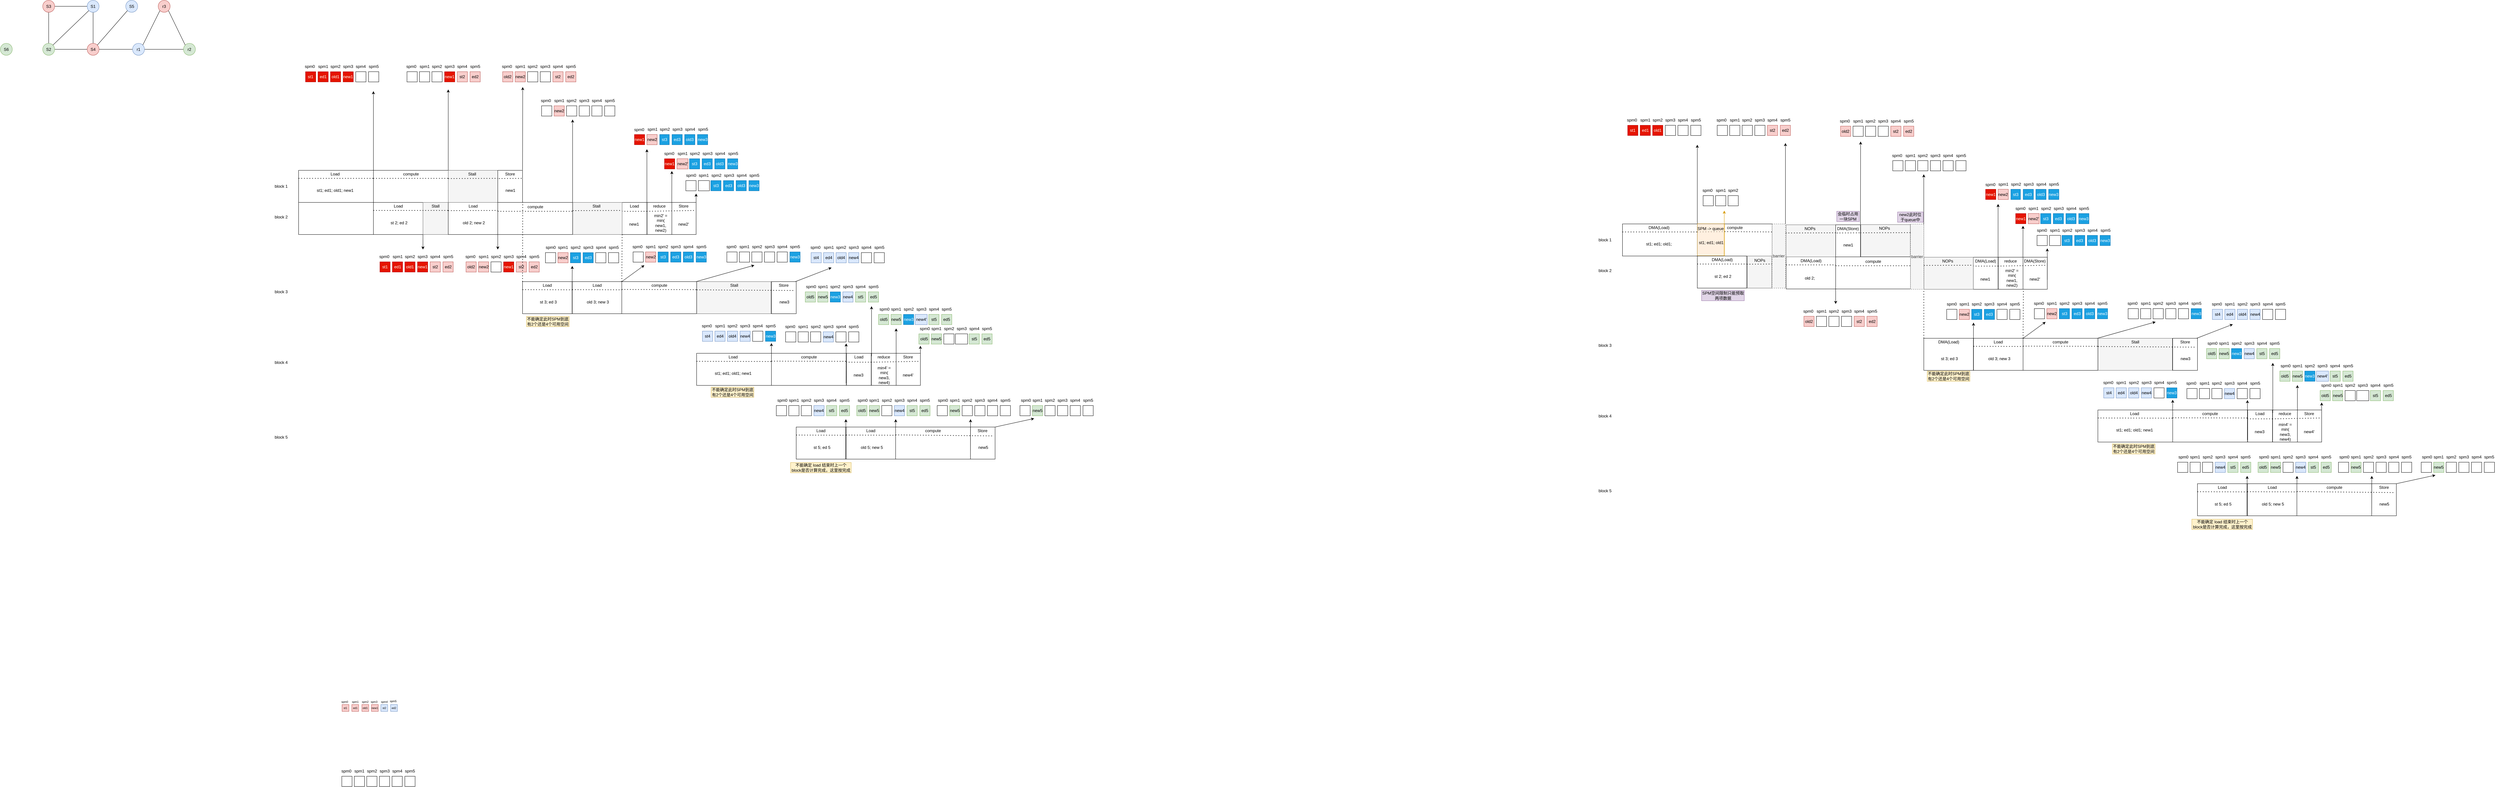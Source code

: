 <mxfile version="24.7.6">
  <diagram name="第 1 页" id="p9UogfbTqBMRZBkhfiBg">
    <mxGraphModel dx="1777" dy="658" grid="0" gridSize="10" guides="1" tooltips="1" connect="1" arrows="1" fold="1" page="0" pageScale="1" pageWidth="827" pageHeight="1169" math="0" shadow="0">
      <root>
        <mxCell id="0" />
        <mxCell id="1" parent="0" />
        <mxCell id="vzYP4273FVxC0aKwQzrk-636" value="" style="rounded=0;whiteSpace=wrap;html=1;" parent="1" vertex="1">
          <mxGeometry x="2138.13" y="1381" width="72.5" height="94" as="geometry" />
        </mxCell>
        <mxCell id="vzYP4273FVxC0aKwQzrk-457" value="" style="rounded=0;whiteSpace=wrap;html=1;" parent="1" vertex="1">
          <mxGeometry x="1556" y="955" width="72.5" height="94" as="geometry" />
        </mxCell>
        <mxCell id="vzYP4273FVxC0aKwQzrk-329" value="" style="rounded=0;whiteSpace=wrap;html=1;" parent="1" vertex="1">
          <mxGeometry x="1263" y="723" width="72.5" height="94" as="geometry" />
        </mxCell>
        <mxCell id="oGr3gBzmV0MPGPRNmAmO-1" value="S6" style="ellipse;whiteSpace=wrap;html=1;aspect=fixed;fillColor=#d5e8d4;strokeColor=#82b366;" parent="1" vertex="1">
          <mxGeometry x="-701" y="257" width="35" height="35" as="geometry" />
        </mxCell>
        <mxCell id="oGr3gBzmV0MPGPRNmAmO-2" style="edgeStyle=orthogonalEdgeStyle;rounded=0;orthogonalLoop=1;jettySize=auto;html=1;entryX=0;entryY=0.5;entryDx=0;entryDy=0;endArrow=none;endFill=0;" parent="1" source="oGr3gBzmV0MPGPRNmAmO-4" target="oGr3gBzmV0MPGPRNmAmO-9" edge="1">
          <mxGeometry relative="1" as="geometry" />
        </mxCell>
        <mxCell id="oGr3gBzmV0MPGPRNmAmO-3" style="edgeStyle=orthogonalEdgeStyle;rounded=0;orthogonalLoop=1;jettySize=auto;html=1;exitX=0.5;exitY=1;exitDx=0;exitDy=0;entryX=0.5;entryY=0;entryDx=0;entryDy=0;endArrow=none;endFill=0;" parent="1" source="oGr3gBzmV0MPGPRNmAmO-4" target="oGr3gBzmV0MPGPRNmAmO-6" edge="1">
          <mxGeometry relative="1" as="geometry" />
        </mxCell>
        <mxCell id="oGr3gBzmV0MPGPRNmAmO-4" value="S3" style="ellipse;whiteSpace=wrap;html=1;aspect=fixed;fillColor=#f8cecc;strokeColor=#b85450;" parent="1" vertex="1">
          <mxGeometry x="-577" y="131" width="35" height="35" as="geometry" />
        </mxCell>
        <mxCell id="oGr3gBzmV0MPGPRNmAmO-5" style="edgeStyle=orthogonalEdgeStyle;rounded=0;orthogonalLoop=1;jettySize=auto;html=1;exitX=1;exitY=0.5;exitDx=0;exitDy=0;endArrow=none;endFill=0;" parent="1" source="oGr3gBzmV0MPGPRNmAmO-6" target="oGr3gBzmV0MPGPRNmAmO-11" edge="1">
          <mxGeometry relative="1" as="geometry" />
        </mxCell>
        <mxCell id="oGr3gBzmV0MPGPRNmAmO-6" value="S2" style="ellipse;whiteSpace=wrap;html=1;aspect=fixed;fillColor=#d5e8d4;strokeColor=#82b366;" parent="1" vertex="1">
          <mxGeometry x="-577" y="257" width="35" height="35" as="geometry" />
        </mxCell>
        <mxCell id="oGr3gBzmV0MPGPRNmAmO-7" style="edgeStyle=orthogonalEdgeStyle;rounded=0;orthogonalLoop=1;jettySize=auto;html=1;exitX=0.5;exitY=1;exitDx=0;exitDy=0;entryX=0.5;entryY=0;entryDx=0;entryDy=0;endArrow=none;endFill=0;" parent="1" source="oGr3gBzmV0MPGPRNmAmO-9" target="oGr3gBzmV0MPGPRNmAmO-11" edge="1">
          <mxGeometry relative="1" as="geometry" />
        </mxCell>
        <mxCell id="oGr3gBzmV0MPGPRNmAmO-8" style="rounded=0;orthogonalLoop=1;jettySize=auto;html=1;exitX=0;exitY=1;exitDx=0;exitDy=0;entryX=1;entryY=0;entryDx=0;entryDy=0;endArrow=none;endFill=0;" parent="1" source="oGr3gBzmV0MPGPRNmAmO-9" target="oGr3gBzmV0MPGPRNmAmO-6" edge="1">
          <mxGeometry relative="1" as="geometry" />
        </mxCell>
        <mxCell id="oGr3gBzmV0MPGPRNmAmO-9" value="S1" style="ellipse;whiteSpace=wrap;html=1;aspect=fixed;fillColor=#dae8fc;strokeColor=#6c8ebf;" parent="1" vertex="1">
          <mxGeometry x="-447" y="131" width="35" height="35" as="geometry" />
        </mxCell>
        <mxCell id="oGr3gBzmV0MPGPRNmAmO-10" style="edgeStyle=orthogonalEdgeStyle;rounded=0;orthogonalLoop=1;jettySize=auto;html=1;exitX=1;exitY=0.5;exitDx=0;exitDy=0;entryX=0;entryY=0.5;entryDx=0;entryDy=0;endArrow=none;endFill=0;" parent="1" source="oGr3gBzmV0MPGPRNmAmO-11" target="oGr3gBzmV0MPGPRNmAmO-18" edge="1">
          <mxGeometry relative="1" as="geometry" />
        </mxCell>
        <mxCell id="oGr3gBzmV0MPGPRNmAmO-11" value="S4" style="ellipse;whiteSpace=wrap;html=1;aspect=fixed;fillColor=#f8cecc;strokeColor=#b85450;" parent="1" vertex="1">
          <mxGeometry x="-447" y="257" width="35" height="35" as="geometry" />
        </mxCell>
        <mxCell id="oGr3gBzmV0MPGPRNmAmO-12" style="rounded=0;orthogonalLoop=1;jettySize=auto;html=1;exitX=0;exitY=1;exitDx=0;exitDy=0;entryX=1;entryY=0;entryDx=0;entryDy=0;endArrow=none;endFill=0;" parent="1" source="oGr3gBzmV0MPGPRNmAmO-13" target="oGr3gBzmV0MPGPRNmAmO-11" edge="1">
          <mxGeometry relative="1" as="geometry" />
        </mxCell>
        <mxCell id="oGr3gBzmV0MPGPRNmAmO-13" value="S5" style="ellipse;whiteSpace=wrap;html=1;aspect=fixed;fillColor=#dae8fc;strokeColor=#6c8ebf;" parent="1" vertex="1">
          <mxGeometry x="-334" y="131" width="35" height="35" as="geometry" />
        </mxCell>
        <mxCell id="oGr3gBzmV0MPGPRNmAmO-14" style="rounded=0;orthogonalLoop=1;jettySize=auto;html=1;exitX=0;exitY=1;exitDx=0;exitDy=0;entryX=1;entryY=0;entryDx=0;entryDy=0;endArrow=none;endFill=0;" parent="1" source="oGr3gBzmV0MPGPRNmAmO-16" target="oGr3gBzmV0MPGPRNmAmO-18" edge="1">
          <mxGeometry relative="1" as="geometry" />
        </mxCell>
        <mxCell id="oGr3gBzmV0MPGPRNmAmO-15" style="rounded=0;orthogonalLoop=1;jettySize=auto;html=1;exitX=1;exitY=1;exitDx=0;exitDy=0;entryX=0;entryY=0;entryDx=0;entryDy=0;endArrow=none;endFill=0;" parent="1" source="oGr3gBzmV0MPGPRNmAmO-16" target="oGr3gBzmV0MPGPRNmAmO-19" edge="1">
          <mxGeometry relative="1" as="geometry" />
        </mxCell>
        <mxCell id="oGr3gBzmV0MPGPRNmAmO-16" value="r3" style="ellipse;whiteSpace=wrap;html=1;aspect=fixed;fillColor=#f8cecc;strokeColor=#b85450;" parent="1" vertex="1">
          <mxGeometry x="-239" y="131" width="35" height="35" as="geometry" />
        </mxCell>
        <mxCell id="oGr3gBzmV0MPGPRNmAmO-17" style="edgeStyle=orthogonalEdgeStyle;rounded=0;orthogonalLoop=1;jettySize=auto;html=1;exitX=1;exitY=0.5;exitDx=0;exitDy=0;entryX=0;entryY=0.5;entryDx=0;entryDy=0;endArrow=none;endFill=0;" parent="1" source="oGr3gBzmV0MPGPRNmAmO-18" target="oGr3gBzmV0MPGPRNmAmO-19" edge="1">
          <mxGeometry relative="1" as="geometry" />
        </mxCell>
        <mxCell id="oGr3gBzmV0MPGPRNmAmO-18" value="r1" style="ellipse;whiteSpace=wrap;html=1;aspect=fixed;fillColor=#dae8fc;strokeColor=#6c8ebf;" parent="1" vertex="1">
          <mxGeometry x="-314" y="257" width="35" height="35" as="geometry" />
        </mxCell>
        <mxCell id="oGr3gBzmV0MPGPRNmAmO-19" value="r2" style="ellipse;whiteSpace=wrap;html=1;aspect=fixed;fillColor=#d5e8d4;strokeColor=#82b366;" parent="1" vertex="1">
          <mxGeometry x="-165" y="257" width="35" height="35" as="geometry" />
        </mxCell>
        <mxCell id="vzYP4273FVxC0aKwQzrk-1" value="" style="rounded=0;whiteSpace=wrap;html=1;" parent="1" vertex="1">
          <mxGeometry x="172" y="629" width="219" height="94" as="geometry" />
        </mxCell>
        <mxCell id="vzYP4273FVxC0aKwQzrk-3" value="" style="rounded=0;whiteSpace=wrap;html=1;" parent="1" vertex="1">
          <mxGeometry x="391" y="629" width="219" height="94" as="geometry" />
        </mxCell>
        <mxCell id="vzYP4273FVxC0aKwQzrk-4" value="" style="endArrow=none;dashed=1;html=1;dashPattern=1 3;strokeWidth=2;rounded=0;entryX=0;entryY=0.25;entryDx=0;entryDy=0;exitX=0;exitY=0.25;exitDx=0;exitDy=0;" parent="1" source="vzYP4273FVxC0aKwQzrk-1" target="vzYP4273FVxC0aKwQzrk-3" edge="1">
          <mxGeometry width="50" height="50" relative="1" as="geometry">
            <mxPoint x="173" y="661" as="sourcePoint" />
            <mxPoint x="223" y="611" as="targetPoint" />
          </mxGeometry>
        </mxCell>
        <mxCell id="vzYP4273FVxC0aKwQzrk-5" value="Load" style="text;html=1;align=center;verticalAlign=middle;whiteSpace=wrap;rounded=0;" parent="1" vertex="1">
          <mxGeometry x="249" y="625" width="60" height="30" as="geometry" />
        </mxCell>
        <mxCell id="vzYP4273FVxC0aKwQzrk-6" value="st1; ed1; old1; new1" style="text;html=1;align=center;verticalAlign=middle;whiteSpace=wrap;rounded=0;" parent="1" vertex="1">
          <mxGeometry x="211" y="673" width="136" height="30" as="geometry" />
        </mxCell>
        <mxCell id="vzYP4273FVxC0aKwQzrk-7" value="" style="endArrow=none;dashed=1;html=1;dashPattern=1 3;strokeWidth=2;rounded=0;entryX=1;entryY=0.25;entryDx=0;entryDy=0;exitX=1;exitY=0.25;exitDx=0;exitDy=0;" parent="1" source="vzYP4273FVxC0aKwQzrk-1" target="vzYP4273FVxC0aKwQzrk-3" edge="1">
          <mxGeometry width="50" height="50" relative="1" as="geometry">
            <mxPoint x="395" y="654" as="sourcePoint" />
            <mxPoint x="614" y="654" as="targetPoint" />
          </mxGeometry>
        </mxCell>
        <mxCell id="vzYP4273FVxC0aKwQzrk-8" value="compute" style="text;html=1;align=center;verticalAlign=middle;whiteSpace=wrap;rounded=0;" parent="1" vertex="1">
          <mxGeometry x="470.5" y="625" width="60" height="30" as="geometry" />
        </mxCell>
        <mxCell id="vzYP4273FVxC0aKwQzrk-9" value="" style="rounded=0;whiteSpace=wrap;html=1;" parent="1" vertex="1">
          <mxGeometry x="172" y="723" width="219" height="94" as="geometry" />
        </mxCell>
        <mxCell id="vzYP4273FVxC0aKwQzrk-13" value="" style="rounded=0;whiteSpace=wrap;html=1;" parent="1" vertex="1">
          <mxGeometry x="391" y="723" width="145" height="94" as="geometry" />
        </mxCell>
        <mxCell id="vzYP4273FVxC0aKwQzrk-14" value="" style="rounded=0;whiteSpace=wrap;html=1;fillColor=#f5f5f5;fontColor=#333333;strokeColor=#666666;" parent="1" vertex="1">
          <mxGeometry x="536" y="723" width="74" height="94" as="geometry" />
        </mxCell>
        <mxCell id="vzYP4273FVxC0aKwQzrk-15" value="" style="endArrow=none;dashed=1;html=1;dashPattern=1 3;strokeWidth=2;rounded=0;exitX=0;exitY=0.25;exitDx=0;exitDy=0;entryX=1;entryY=0.25;entryDx=0;entryDy=0;" parent="1" source="vzYP4273FVxC0aKwQzrk-13" target="vzYP4273FVxC0aKwQzrk-14" edge="1">
          <mxGeometry width="50" height="50" relative="1" as="geometry">
            <mxPoint x="393" y="751" as="sourcePoint" />
            <mxPoint x="534" y="748" as="targetPoint" />
          </mxGeometry>
        </mxCell>
        <mxCell id="vzYP4273FVxC0aKwQzrk-16" value="Load" style="text;html=1;align=center;verticalAlign=middle;whiteSpace=wrap;rounded=0;" parent="1" vertex="1">
          <mxGeometry x="433.5" y="719" width="60" height="30" as="geometry" />
        </mxCell>
        <mxCell id="vzYP4273FVxC0aKwQzrk-17" value="st 2; ed 2" style="text;html=1;align=center;verticalAlign=middle;whiteSpace=wrap;rounded=0;" parent="1" vertex="1">
          <mxGeometry x="398" y="768" width="136" height="30" as="geometry" />
        </mxCell>
        <mxCell id="vzYP4273FVxC0aKwQzrk-19" value="Stall" style="text;html=1;align=center;verticalAlign=middle;whiteSpace=wrap;rounded=0;" parent="1" vertex="1">
          <mxGeometry x="543" y="719" width="60" height="30" as="geometry" />
        </mxCell>
        <mxCell id="vzYP4273FVxC0aKwQzrk-20" value="" style="rounded=0;whiteSpace=wrap;html=1;" parent="1" vertex="1">
          <mxGeometry x="298.5" y="2404" width="30" height="30" as="geometry" />
        </mxCell>
        <mxCell id="vzYP4273FVxC0aKwQzrk-21" value="" style="rounded=0;whiteSpace=wrap;html=1;" parent="1" vertex="1">
          <mxGeometry x="335" y="2404" width="30" height="30" as="geometry" />
        </mxCell>
        <mxCell id="vzYP4273FVxC0aKwQzrk-22" value="" style="rounded=0;whiteSpace=wrap;html=1;" parent="1" vertex="1">
          <mxGeometry x="371.5" y="2404" width="30" height="30" as="geometry" />
        </mxCell>
        <mxCell id="vzYP4273FVxC0aKwQzrk-23" value="" style="rounded=0;whiteSpace=wrap;html=1;" parent="1" vertex="1">
          <mxGeometry x="408.5" y="2404" width="30" height="30" as="geometry" />
        </mxCell>
        <mxCell id="vzYP4273FVxC0aKwQzrk-24" value="" style="rounded=0;whiteSpace=wrap;html=1;" parent="1" vertex="1">
          <mxGeometry x="445.5" y="2404" width="30" height="30" as="geometry" />
        </mxCell>
        <mxCell id="vzYP4273FVxC0aKwQzrk-25" value="" style="rounded=0;whiteSpace=wrap;html=1;" parent="1" vertex="1">
          <mxGeometry x="483" y="2404" width="30" height="30" as="geometry" />
        </mxCell>
        <mxCell id="vzYP4273FVxC0aKwQzrk-26" value="spm0" style="text;html=1;align=center;verticalAlign=middle;whiteSpace=wrap;rounded=0;" parent="1" vertex="1">
          <mxGeometry x="281.5" y="2374" width="60" height="30" as="geometry" />
        </mxCell>
        <mxCell id="vzYP4273FVxC0aKwQzrk-27" value="spm1" style="text;html=1;align=center;verticalAlign=middle;whiteSpace=wrap;rounded=0;" parent="1" vertex="1">
          <mxGeometry x="320" y="2374" width="60" height="30" as="geometry" />
        </mxCell>
        <mxCell id="vzYP4273FVxC0aKwQzrk-28" value="spm2" style="text;html=1;align=center;verticalAlign=middle;whiteSpace=wrap;rounded=0;" parent="1" vertex="1">
          <mxGeometry x="356.5" y="2374" width="60" height="30" as="geometry" />
        </mxCell>
        <mxCell id="vzYP4273FVxC0aKwQzrk-29" value="spm3" style="text;html=1;align=center;verticalAlign=middle;whiteSpace=wrap;rounded=0;" parent="1" vertex="1">
          <mxGeometry x="393.5" y="2374" width="60" height="30" as="geometry" />
        </mxCell>
        <mxCell id="vzYP4273FVxC0aKwQzrk-30" value="spm4" style="text;html=1;align=center;verticalAlign=middle;whiteSpace=wrap;rounded=0;" parent="1" vertex="1">
          <mxGeometry x="430.5" y="2374" width="60" height="30" as="geometry" />
        </mxCell>
        <mxCell id="vzYP4273FVxC0aKwQzrk-31" value="spm5" style="text;html=1;align=center;verticalAlign=middle;whiteSpace=wrap;rounded=0;" parent="1" vertex="1">
          <mxGeometry x="468" y="2374" width="60" height="30" as="geometry" />
        </mxCell>
        <mxCell id="vzYP4273FVxC0aKwQzrk-32" value="st1" style="rounded=0;whiteSpace=wrap;html=1;fillColor=#e51400;strokeColor=#B20000;fontColor=#ffffff;" parent="1" vertex="1">
          <mxGeometry x="192.25" y="340" width="30" height="30" as="geometry" />
        </mxCell>
        <mxCell id="vzYP4273FVxC0aKwQzrk-33" value="ed1" style="rounded=0;whiteSpace=wrap;html=1;fillColor=#e51400;strokeColor=#B20000;fontColor=#ffffff;" parent="1" vertex="1">
          <mxGeometry x="228.75" y="340" width="30" height="30" as="geometry" />
        </mxCell>
        <mxCell id="vzYP4273FVxC0aKwQzrk-34" value="old1" style="rounded=0;whiteSpace=wrap;html=1;fillColor=#e51400;strokeColor=#B20000;fontColor=#ffffff;" parent="1" vertex="1">
          <mxGeometry x="265.25" y="340" width="30" height="30" as="geometry" />
        </mxCell>
        <mxCell id="vzYP4273FVxC0aKwQzrk-35" value="new1" style="rounded=0;whiteSpace=wrap;html=1;fillColor=#e51400;strokeColor=#B20000;fontColor=#ffffff;" parent="1" vertex="1">
          <mxGeometry x="302.25" y="340" width="30" height="30" as="geometry" />
        </mxCell>
        <mxCell id="vzYP4273FVxC0aKwQzrk-36" value="" style="rounded=0;whiteSpace=wrap;html=1;" parent="1" vertex="1">
          <mxGeometry x="339.25" y="340" width="30" height="30" as="geometry" />
        </mxCell>
        <mxCell id="vzYP4273FVxC0aKwQzrk-37" value="" style="rounded=0;whiteSpace=wrap;html=1;" parent="1" vertex="1">
          <mxGeometry x="376.75" y="340" width="30" height="30" as="geometry" />
        </mxCell>
        <mxCell id="vzYP4273FVxC0aKwQzrk-38" value="spm0" style="text;html=1;align=center;verticalAlign=middle;whiteSpace=wrap;rounded=0;" parent="1" vertex="1">
          <mxGeometry x="175.25" y="310" width="60" height="30" as="geometry" />
        </mxCell>
        <mxCell id="vzYP4273FVxC0aKwQzrk-39" value="spm1" style="text;html=1;align=center;verticalAlign=middle;whiteSpace=wrap;rounded=0;" parent="1" vertex="1">
          <mxGeometry x="213.75" y="310" width="60" height="30" as="geometry" />
        </mxCell>
        <mxCell id="vzYP4273FVxC0aKwQzrk-40" value="spm2" style="text;html=1;align=center;verticalAlign=middle;whiteSpace=wrap;rounded=0;" parent="1" vertex="1">
          <mxGeometry x="250.25" y="310" width="60" height="30" as="geometry" />
        </mxCell>
        <mxCell id="vzYP4273FVxC0aKwQzrk-41" value="spm3" style="text;html=1;align=center;verticalAlign=middle;whiteSpace=wrap;rounded=0;" parent="1" vertex="1">
          <mxGeometry x="287.25" y="310" width="60" height="30" as="geometry" />
        </mxCell>
        <mxCell id="vzYP4273FVxC0aKwQzrk-42" value="spm4" style="text;html=1;align=center;verticalAlign=middle;whiteSpace=wrap;rounded=0;" parent="1" vertex="1">
          <mxGeometry x="324.25" y="310" width="60" height="30" as="geometry" />
        </mxCell>
        <mxCell id="vzYP4273FVxC0aKwQzrk-43" value="spm5" style="text;html=1;align=center;verticalAlign=middle;whiteSpace=wrap;rounded=0;" parent="1" vertex="1">
          <mxGeometry x="361.75" y="310" width="60" height="30" as="geometry" />
        </mxCell>
        <mxCell id="vzYP4273FVxC0aKwQzrk-44" value="" style="rounded=0;whiteSpace=wrap;html=1;" parent="1" vertex="1">
          <mxGeometry x="489.25" y="340" width="30" height="30" as="geometry" />
        </mxCell>
        <mxCell id="vzYP4273FVxC0aKwQzrk-45" value="" style="rounded=0;whiteSpace=wrap;html=1;" parent="1" vertex="1">
          <mxGeometry x="525.75" y="340" width="30" height="30" as="geometry" />
        </mxCell>
        <mxCell id="vzYP4273FVxC0aKwQzrk-46" value="" style="rounded=0;whiteSpace=wrap;html=1;" parent="1" vertex="1">
          <mxGeometry x="562.25" y="340" width="30" height="30" as="geometry" />
        </mxCell>
        <mxCell id="vzYP4273FVxC0aKwQzrk-47" value="new1" style="rounded=0;whiteSpace=wrap;html=1;fillColor=#e51400;strokeColor=#B20000;fontColor=#ffffff;" parent="1" vertex="1">
          <mxGeometry x="599.25" y="340" width="30" height="30" as="geometry" />
        </mxCell>
        <mxCell id="vzYP4273FVxC0aKwQzrk-48" value="st2" style="rounded=0;whiteSpace=wrap;html=1;fillColor=#f8cecc;strokeColor=#b85450;" parent="1" vertex="1">
          <mxGeometry x="636.25" y="340" width="30" height="30" as="geometry" />
        </mxCell>
        <mxCell id="vzYP4273FVxC0aKwQzrk-49" value="ed2" style="rounded=0;whiteSpace=wrap;html=1;fillColor=#f8cecc;strokeColor=#b85450;" parent="1" vertex="1">
          <mxGeometry x="673.75" y="340" width="30" height="30" as="geometry" />
        </mxCell>
        <mxCell id="vzYP4273FVxC0aKwQzrk-50" value="spm0" style="text;html=1;align=center;verticalAlign=middle;whiteSpace=wrap;rounded=0;" parent="1" vertex="1">
          <mxGeometry x="472.25" y="310" width="60" height="30" as="geometry" />
        </mxCell>
        <mxCell id="vzYP4273FVxC0aKwQzrk-51" value="spm1" style="text;html=1;align=center;verticalAlign=middle;whiteSpace=wrap;rounded=0;" parent="1" vertex="1">
          <mxGeometry x="510.75" y="310" width="60" height="30" as="geometry" />
        </mxCell>
        <mxCell id="vzYP4273FVxC0aKwQzrk-52" value="spm2" style="text;html=1;align=center;verticalAlign=middle;whiteSpace=wrap;rounded=0;" parent="1" vertex="1">
          <mxGeometry x="547.25" y="310" width="60" height="30" as="geometry" />
        </mxCell>
        <mxCell id="vzYP4273FVxC0aKwQzrk-53" value="spm3" style="text;html=1;align=center;verticalAlign=middle;whiteSpace=wrap;rounded=0;" parent="1" vertex="1">
          <mxGeometry x="584.25" y="310" width="60" height="30" as="geometry" />
        </mxCell>
        <mxCell id="vzYP4273FVxC0aKwQzrk-54" value="spm4" style="text;html=1;align=center;verticalAlign=middle;whiteSpace=wrap;rounded=0;" parent="1" vertex="1">
          <mxGeometry x="621.25" y="310" width="60" height="30" as="geometry" />
        </mxCell>
        <mxCell id="vzYP4273FVxC0aKwQzrk-55" value="spm5" style="text;html=1;align=center;verticalAlign=middle;whiteSpace=wrap;rounded=0;" parent="1" vertex="1">
          <mxGeometry x="658.75" y="310" width="60" height="30" as="geometry" />
        </mxCell>
        <mxCell id="vzYP4273FVxC0aKwQzrk-56" value="" style="endArrow=classic;html=1;rounded=0;exitX=1;exitY=0;exitDx=0;exitDy=0;" parent="1" source="vzYP4273FVxC0aKwQzrk-1" edge="1">
          <mxGeometry width="50" height="50" relative="1" as="geometry">
            <mxPoint x="567" y="822" as="sourcePoint" />
            <mxPoint x="391" y="397" as="targetPoint" />
          </mxGeometry>
        </mxCell>
        <mxCell id="vzYP4273FVxC0aKwQzrk-69" value="" style="endArrow=classic;html=1;rounded=0;" parent="1" edge="1">
          <mxGeometry width="50" height="50" relative="1" as="geometry">
            <mxPoint x="536" y="817" as="sourcePoint" />
            <mxPoint x="536" y="861" as="targetPoint" />
          </mxGeometry>
        </mxCell>
        <mxCell id="vzYP4273FVxC0aKwQzrk-70" value="" style="endArrow=classic;html=1;rounded=0;exitX=1;exitY=0;exitDx=0;exitDy=0;" parent="1" source="vzYP4273FVxC0aKwQzrk-3" edge="1">
          <mxGeometry width="50" height="50" relative="1" as="geometry">
            <mxPoint x="610" y="435" as="sourcePoint" />
            <mxPoint x="610" y="392" as="targetPoint" />
          </mxGeometry>
        </mxCell>
        <mxCell id="vzYP4273FVxC0aKwQzrk-75" value="" style="rounded=0;whiteSpace=wrap;html=1;" parent="1" vertex="1">
          <mxGeometry x="610" y="723" width="145" height="94" as="geometry" />
        </mxCell>
        <mxCell id="vzYP4273FVxC0aKwQzrk-76" value="" style="endArrow=none;dashed=1;html=1;dashPattern=1 3;strokeWidth=2;rounded=0;exitX=0;exitY=0.25;exitDx=0;exitDy=0;entryX=1;entryY=0.25;entryDx=0;entryDy=0;" parent="1" target="vzYP4273FVxC0aKwQzrk-75" edge="1">
          <mxGeometry width="50" height="50" relative="1" as="geometry">
            <mxPoint x="610" y="747" as="sourcePoint" />
            <mxPoint x="760" y="749" as="targetPoint" />
          </mxGeometry>
        </mxCell>
        <mxCell id="vzYP4273FVxC0aKwQzrk-77" value="Load" style="text;html=1;align=center;verticalAlign=middle;whiteSpace=wrap;rounded=0;" parent="1" vertex="1">
          <mxGeometry x="652.5" y="719" width="60" height="30" as="geometry" />
        </mxCell>
        <mxCell id="vzYP4273FVxC0aKwQzrk-78" value="old 2; new 2" style="text;html=1;align=center;verticalAlign=middle;whiteSpace=wrap;rounded=0;" parent="1" vertex="1">
          <mxGeometry x="617" y="768" width="136" height="30" as="geometry" />
        </mxCell>
        <mxCell id="vzYP4273FVxC0aKwQzrk-91" value="" style="endArrow=classic;html=1;rounded=0;" parent="1" edge="1">
          <mxGeometry width="50" height="50" relative="1" as="geometry">
            <mxPoint x="755" y="817" as="sourcePoint" />
            <mxPoint x="755" y="861" as="targetPoint" />
          </mxGeometry>
        </mxCell>
        <mxCell id="vzYP4273FVxC0aKwQzrk-92" value="" style="rounded=0;whiteSpace=wrap;html=1;" parent="1" vertex="1">
          <mxGeometry x="755" y="723" width="219" height="94" as="geometry" />
        </mxCell>
        <mxCell id="vzYP4273FVxC0aKwQzrk-93" value="" style="endArrow=none;dashed=1;html=1;dashPattern=1 3;strokeWidth=2;rounded=0;entryX=1;entryY=0.25;entryDx=0;entryDy=0;exitX=1;exitY=0.25;exitDx=0;exitDy=0;" parent="1" edge="1">
          <mxGeometry width="50" height="50" relative="1" as="geometry">
            <mxPoint x="755" y="749" as="sourcePoint" />
            <mxPoint x="974" y="749" as="targetPoint" />
          </mxGeometry>
        </mxCell>
        <mxCell id="vzYP4273FVxC0aKwQzrk-94" value="compute" style="text;html=1;align=center;verticalAlign=middle;whiteSpace=wrap;rounded=0;" parent="1" vertex="1">
          <mxGeometry x="834.5" y="721" width="60" height="30" as="geometry" />
        </mxCell>
        <mxCell id="vzYP4273FVxC0aKwQzrk-95" value="" style="rounded=0;whiteSpace=wrap;html=1;fillColor=#f5f5f5;fontColor=#333333;strokeColor=#666666;" parent="1" vertex="1">
          <mxGeometry x="610" y="629" width="145" height="94" as="geometry" />
        </mxCell>
        <mxCell id="vzYP4273FVxC0aKwQzrk-96" value="" style="endArrow=none;dashed=1;html=1;dashPattern=1 3;strokeWidth=2;rounded=0;exitX=0;exitY=0.25;exitDx=0;exitDy=0;entryX=1;entryY=0.25;entryDx=0;entryDy=0;" parent="1" target="vzYP4273FVxC0aKwQzrk-95" edge="1">
          <mxGeometry width="50" height="50" relative="1" as="geometry">
            <mxPoint x="610" y="653" as="sourcePoint" />
            <mxPoint x="829" y="653" as="targetPoint" />
          </mxGeometry>
        </mxCell>
        <mxCell id="vzYP4273FVxC0aKwQzrk-97" value="Stall" style="text;html=1;align=center;verticalAlign=middle;whiteSpace=wrap;rounded=0;" parent="1" vertex="1">
          <mxGeometry x="649.5" y="625" width="60" height="30" as="geometry" />
        </mxCell>
        <mxCell id="vzYP4273FVxC0aKwQzrk-98" value="" style="rounded=0;whiteSpace=wrap;html=1;" parent="1" vertex="1">
          <mxGeometry x="755" y="629" width="72.5" height="94" as="geometry" />
        </mxCell>
        <mxCell id="vzYP4273FVxC0aKwQzrk-101" value="" style="endArrow=none;dashed=1;html=1;dashPattern=1 3;strokeWidth=2;rounded=0;exitX=0;exitY=0.25;exitDx=0;exitDy=0;entryX=1;entryY=0.25;entryDx=0;entryDy=0;" parent="1" target="vzYP4273FVxC0aKwQzrk-98" edge="1">
          <mxGeometry width="50" height="50" relative="1" as="geometry">
            <mxPoint x="758.5" y="653" as="sourcePoint" />
            <mxPoint x="903.5" y="653" as="targetPoint" />
          </mxGeometry>
        </mxCell>
        <mxCell id="vzYP4273FVxC0aKwQzrk-102" value="Store" style="text;html=1;align=center;verticalAlign=middle;whiteSpace=wrap;rounded=0;" parent="1" vertex="1">
          <mxGeometry x="761.25" y="625" width="60" height="30" as="geometry" />
        </mxCell>
        <mxCell id="vzYP4273FVxC0aKwQzrk-103" value="new1" style="text;html=1;align=center;verticalAlign=middle;whiteSpace=wrap;rounded=0;" parent="1" vertex="1">
          <mxGeometry x="766.5" y="673" width="49.5" height="30" as="geometry" />
        </mxCell>
        <mxCell id="vzYP4273FVxC0aKwQzrk-105" value="old2" style="rounded=0;whiteSpace=wrap;html=1;fillColor=#f8cecc;strokeColor=#b85450;" parent="1" vertex="1">
          <mxGeometry x="769.25" y="340" width="30" height="30" as="geometry" />
        </mxCell>
        <mxCell id="vzYP4273FVxC0aKwQzrk-106" value="new2" style="rounded=0;whiteSpace=wrap;html=1;fillColor=#f8cecc;strokeColor=#b85450;" parent="1" vertex="1">
          <mxGeometry x="805.75" y="340" width="30" height="30" as="geometry" />
        </mxCell>
        <mxCell id="vzYP4273FVxC0aKwQzrk-107" value="" style="rounded=0;whiteSpace=wrap;html=1;" parent="1" vertex="1">
          <mxGeometry x="842.25" y="340" width="30" height="30" as="geometry" />
        </mxCell>
        <mxCell id="vzYP4273FVxC0aKwQzrk-108" value="" style="rounded=0;whiteSpace=wrap;html=1;" parent="1" vertex="1">
          <mxGeometry x="879.25" y="340" width="30" height="30" as="geometry" />
        </mxCell>
        <mxCell id="vzYP4273FVxC0aKwQzrk-109" value="st2" style="rounded=0;whiteSpace=wrap;html=1;fillColor=#f8cecc;strokeColor=#b85450;" parent="1" vertex="1">
          <mxGeometry x="916.25" y="340" width="30" height="30" as="geometry" />
        </mxCell>
        <mxCell id="vzYP4273FVxC0aKwQzrk-110" value="ed2" style="rounded=0;whiteSpace=wrap;html=1;fillColor=#f8cecc;strokeColor=#b85450;" parent="1" vertex="1">
          <mxGeometry x="953.75" y="340" width="30" height="30" as="geometry" />
        </mxCell>
        <mxCell id="vzYP4273FVxC0aKwQzrk-111" value="spm0" style="text;html=1;align=center;verticalAlign=middle;whiteSpace=wrap;rounded=0;" parent="1" vertex="1">
          <mxGeometry x="752.25" y="310" width="60" height="30" as="geometry" />
        </mxCell>
        <mxCell id="vzYP4273FVxC0aKwQzrk-112" value="spm1" style="text;html=1;align=center;verticalAlign=middle;whiteSpace=wrap;rounded=0;" parent="1" vertex="1">
          <mxGeometry x="790.75" y="310" width="60" height="30" as="geometry" />
        </mxCell>
        <mxCell id="vzYP4273FVxC0aKwQzrk-113" value="spm2" style="text;html=1;align=center;verticalAlign=middle;whiteSpace=wrap;rounded=0;" parent="1" vertex="1">
          <mxGeometry x="827.25" y="310" width="60" height="30" as="geometry" />
        </mxCell>
        <mxCell id="vzYP4273FVxC0aKwQzrk-114" value="spm3" style="text;html=1;align=center;verticalAlign=middle;whiteSpace=wrap;rounded=0;" parent="1" vertex="1">
          <mxGeometry x="864.25" y="310" width="60" height="30" as="geometry" />
        </mxCell>
        <mxCell id="vzYP4273FVxC0aKwQzrk-115" value="spm4" style="text;html=1;align=center;verticalAlign=middle;whiteSpace=wrap;rounded=0;" parent="1" vertex="1">
          <mxGeometry x="901.25" y="310" width="60" height="30" as="geometry" />
        </mxCell>
        <mxCell id="vzYP4273FVxC0aKwQzrk-116" value="spm5" style="text;html=1;align=center;verticalAlign=middle;whiteSpace=wrap;rounded=0;" parent="1" vertex="1">
          <mxGeometry x="938.75" y="310" width="60" height="30" as="geometry" />
        </mxCell>
        <mxCell id="vzYP4273FVxC0aKwQzrk-117" value="" style="endArrow=classic;html=1;rounded=0;exitX=1;exitY=0;exitDx=0;exitDy=0;" parent="1" edge="1">
          <mxGeometry width="50" height="50" relative="1" as="geometry">
            <mxPoint x="827.5" y="628" as="sourcePoint" />
            <mxPoint x="828" y="385" as="targetPoint" />
          </mxGeometry>
        </mxCell>
        <mxCell id="vzYP4273FVxC0aKwQzrk-155" value="st1" style="rounded=0;whiteSpace=wrap;html=1;fillColor=#f8cecc;strokeColor=#b85450;movable=1;resizable=1;rotatable=1;deletable=1;editable=1;locked=0;connectable=1;fontSize=8;" parent="1" vertex="1">
          <mxGeometry x="299.25" y="2194" width="20" height="20" as="geometry" />
        </mxCell>
        <mxCell id="vzYP4273FVxC0aKwQzrk-156" value="ed1" style="rounded=0;whiteSpace=wrap;html=1;fillColor=#f8cecc;strokeColor=#b85450;movable=1;resizable=1;rotatable=1;deletable=1;editable=1;locked=0;connectable=1;fontSize=8;" parent="1" vertex="1">
          <mxGeometry x="327.75" y="2194" width="20" height="20" as="geometry" />
        </mxCell>
        <mxCell id="vzYP4273FVxC0aKwQzrk-157" value="old1" style="rounded=0;whiteSpace=wrap;html=1;fillColor=#f8cecc;strokeColor=#b85450;movable=1;resizable=1;rotatable=1;deletable=1;editable=1;locked=0;connectable=1;fontSize=8;" parent="1" vertex="1">
          <mxGeometry x="357.25" y="2194" width="20" height="20" as="geometry" />
        </mxCell>
        <mxCell id="vzYP4273FVxC0aKwQzrk-158" value="new1" style="rounded=0;whiteSpace=wrap;html=1;fillColor=#f8cecc;strokeColor=#b85450;movable=1;resizable=1;rotatable=1;deletable=1;editable=1;locked=0;connectable=1;fontSize=8;" parent="1" vertex="1">
          <mxGeometry x="385.25" y="2194" width="20" height="20" as="geometry" />
        </mxCell>
        <mxCell id="vzYP4273FVxC0aKwQzrk-159" value="st2" style="rounded=0;whiteSpace=wrap;html=1;fillColor=#dae8fc;strokeColor=#6c8ebf;movable=1;resizable=1;rotatable=1;deletable=1;editable=1;locked=0;connectable=1;fontSize=8;" parent="1" vertex="1">
          <mxGeometry x="412.75" y="2194" width="20" height="20" as="geometry" />
        </mxCell>
        <mxCell id="vzYP4273FVxC0aKwQzrk-160" value="ed2" style="rounded=0;whiteSpace=wrap;html=1;fillColor=#dae8fc;strokeColor=#6c8ebf;movable=1;resizable=1;rotatable=1;deletable=1;editable=1;locked=0;connectable=1;fontSize=8;" parent="1" vertex="1">
          <mxGeometry x="441.25" y="2194" width="20" height="20" as="geometry" />
        </mxCell>
        <mxCell id="vzYP4273FVxC0aKwQzrk-161" value="spm0" style="text;html=1;align=center;verticalAlign=middle;whiteSpace=wrap;rounded=0;movable=1;resizable=1;rotatable=1;deletable=1;editable=1;locked=0;connectable=1;fontSize=8;" parent="1" vertex="1">
          <mxGeometry x="277.25" y="2176" width="60" height="20" as="geometry" />
        </mxCell>
        <mxCell id="vzYP4273FVxC0aKwQzrk-162" value="spm1" style="text;html=1;align=center;verticalAlign=middle;whiteSpace=wrap;rounded=0;movable=1;resizable=1;rotatable=1;deletable=1;editable=1;locked=0;connectable=1;fontSize=8;" parent="1" vertex="1">
          <mxGeometry x="307.75" y="2176" width="60" height="20" as="geometry" />
        </mxCell>
        <mxCell id="vzYP4273FVxC0aKwQzrk-163" value="spm2" style="text;html=1;align=center;verticalAlign=middle;whiteSpace=wrap;rounded=0;movable=1;resizable=1;rotatable=1;deletable=1;editable=1;locked=0;connectable=1;fontSize=8;" parent="1" vertex="1">
          <mxGeometry x="337.25" y="2176" width="60" height="20" as="geometry" />
        </mxCell>
        <mxCell id="vzYP4273FVxC0aKwQzrk-164" value="spm3" style="text;html=1;align=center;verticalAlign=middle;whiteSpace=wrap;rounded=0;movable=1;resizable=1;rotatable=1;deletable=1;editable=1;locked=0;connectable=1;fontSize=8;" parent="1" vertex="1">
          <mxGeometry x="363.25" y="2176" width="60" height="20" as="geometry" />
        </mxCell>
        <mxCell id="vzYP4273FVxC0aKwQzrk-165" value="spm4" style="text;html=1;align=center;verticalAlign=middle;whiteSpace=wrap;rounded=0;movable=1;resizable=1;rotatable=1;deletable=1;editable=1;locked=0;connectable=1;fontSize=8;" parent="1" vertex="1">
          <mxGeometry x="393.25" y="2176" width="60" height="20" as="geometry" />
        </mxCell>
        <mxCell id="vzYP4273FVxC0aKwQzrk-166" value="spm5" style="text;html=1;align=center;verticalAlign=middle;whiteSpace=wrap;rounded=0;movable=1;resizable=1;rotatable=1;deletable=1;editable=1;locked=0;connectable=1;fontSize=8;" parent="1" vertex="1">
          <mxGeometry x="419.25" y="2174" width="60" height="20" as="geometry" />
        </mxCell>
        <mxCell id="vzYP4273FVxC0aKwQzrk-179" value="st1" style="rounded=0;whiteSpace=wrap;html=1;fillColor=#e51400;strokeColor=#B20000;fontColor=#ffffff;" parent="1" vertex="1">
          <mxGeometry x="410" y="897" width="30" height="30" as="geometry" />
        </mxCell>
        <mxCell id="vzYP4273FVxC0aKwQzrk-180" value="ed1" style="rounded=0;whiteSpace=wrap;html=1;fillColor=#e51400;strokeColor=#B20000;fontColor=#ffffff;" parent="1" vertex="1">
          <mxGeometry x="446.5" y="897" width="30" height="30" as="geometry" />
        </mxCell>
        <mxCell id="vzYP4273FVxC0aKwQzrk-181" value="old1" style="rounded=0;whiteSpace=wrap;html=1;fillColor=#e51400;strokeColor=#B20000;fontColor=#ffffff;" parent="1" vertex="1">
          <mxGeometry x="483" y="897" width="30" height="30" as="geometry" />
        </mxCell>
        <mxCell id="vzYP4273FVxC0aKwQzrk-182" value="new1" style="rounded=0;whiteSpace=wrap;html=1;fillColor=#e51400;strokeColor=#B20000;fontColor=#ffffff;" parent="1" vertex="1">
          <mxGeometry x="520" y="897" width="30" height="30" as="geometry" />
        </mxCell>
        <mxCell id="vzYP4273FVxC0aKwQzrk-183" value="st2" style="rounded=0;whiteSpace=wrap;html=1;fillColor=#f8cecc;strokeColor=#b85450;" parent="1" vertex="1">
          <mxGeometry x="557" y="897" width="30" height="30" as="geometry" />
        </mxCell>
        <mxCell id="vzYP4273FVxC0aKwQzrk-184" value="ed2" style="rounded=0;whiteSpace=wrap;html=1;fillColor=#f8cecc;strokeColor=#b85450;" parent="1" vertex="1">
          <mxGeometry x="594.5" y="897" width="30" height="30" as="geometry" />
        </mxCell>
        <mxCell id="vzYP4273FVxC0aKwQzrk-185" value="spm0" style="text;html=1;align=center;verticalAlign=middle;whiteSpace=wrap;rounded=0;" parent="1" vertex="1">
          <mxGeometry x="393" y="867" width="60" height="30" as="geometry" />
        </mxCell>
        <mxCell id="vzYP4273FVxC0aKwQzrk-186" value="spm1" style="text;html=1;align=center;verticalAlign=middle;whiteSpace=wrap;rounded=0;" parent="1" vertex="1">
          <mxGeometry x="431.5" y="867" width="60" height="30" as="geometry" />
        </mxCell>
        <mxCell id="vzYP4273FVxC0aKwQzrk-187" value="spm2" style="text;html=1;align=center;verticalAlign=middle;whiteSpace=wrap;rounded=0;" parent="1" vertex="1">
          <mxGeometry x="468" y="867" width="60" height="30" as="geometry" />
        </mxCell>
        <mxCell id="vzYP4273FVxC0aKwQzrk-188" value="spm3" style="text;html=1;align=center;verticalAlign=middle;whiteSpace=wrap;rounded=0;" parent="1" vertex="1">
          <mxGeometry x="505" y="867" width="60" height="30" as="geometry" />
        </mxCell>
        <mxCell id="vzYP4273FVxC0aKwQzrk-189" value="spm4" style="text;html=1;align=center;verticalAlign=middle;whiteSpace=wrap;rounded=0;" parent="1" vertex="1">
          <mxGeometry x="542" y="867" width="60" height="30" as="geometry" />
        </mxCell>
        <mxCell id="vzYP4273FVxC0aKwQzrk-190" value="spm5" style="text;html=1;align=center;verticalAlign=middle;whiteSpace=wrap;rounded=0;" parent="1" vertex="1">
          <mxGeometry x="579.5" y="867" width="60" height="30" as="geometry" />
        </mxCell>
        <mxCell id="vzYP4273FVxC0aKwQzrk-191" value="old2" style="rounded=0;whiteSpace=wrap;html=1;fillColor=#f8cecc;strokeColor=#b85450;" parent="1" vertex="1">
          <mxGeometry x="662" y="897" width="30" height="30" as="geometry" />
        </mxCell>
        <mxCell id="vzYP4273FVxC0aKwQzrk-192" value="new2" style="rounded=0;whiteSpace=wrap;html=1;fillColor=#f8cecc;strokeColor=#b85450;" parent="1" vertex="1">
          <mxGeometry x="698.5" y="897" width="30" height="30" as="geometry" />
        </mxCell>
        <mxCell id="vzYP4273FVxC0aKwQzrk-193" value="" style="rounded=0;whiteSpace=wrap;html=1;" parent="1" vertex="1">
          <mxGeometry x="735" y="897" width="30" height="30" as="geometry" />
        </mxCell>
        <mxCell id="vzYP4273FVxC0aKwQzrk-194" value="new1" style="rounded=0;whiteSpace=wrap;html=1;fillColor=#e51400;strokeColor=#B20000;fontColor=#ffffff;" parent="1" vertex="1">
          <mxGeometry x="772" y="897" width="30" height="30" as="geometry" />
        </mxCell>
        <mxCell id="vzYP4273FVxC0aKwQzrk-195" value="st2" style="rounded=0;whiteSpace=wrap;html=1;fillColor=#f8cecc;strokeColor=#b85450;" parent="1" vertex="1">
          <mxGeometry x="809" y="897" width="30" height="30" as="geometry" />
        </mxCell>
        <mxCell id="vzYP4273FVxC0aKwQzrk-196" value="ed2" style="rounded=0;whiteSpace=wrap;html=1;fillColor=#f8cecc;strokeColor=#b85450;" parent="1" vertex="1">
          <mxGeometry x="846.5" y="897" width="30" height="30" as="geometry" />
        </mxCell>
        <mxCell id="vzYP4273FVxC0aKwQzrk-197" value="spm0" style="text;html=1;align=center;verticalAlign=middle;whiteSpace=wrap;rounded=0;" parent="1" vertex="1">
          <mxGeometry x="645" y="867" width="60" height="30" as="geometry" />
        </mxCell>
        <mxCell id="vzYP4273FVxC0aKwQzrk-198" value="spm1" style="text;html=1;align=center;verticalAlign=middle;whiteSpace=wrap;rounded=0;" parent="1" vertex="1">
          <mxGeometry x="683.5" y="867" width="60" height="30" as="geometry" />
        </mxCell>
        <mxCell id="vzYP4273FVxC0aKwQzrk-199" value="spm2" style="text;html=1;align=center;verticalAlign=middle;whiteSpace=wrap;rounded=0;" parent="1" vertex="1">
          <mxGeometry x="720" y="867" width="60" height="30" as="geometry" />
        </mxCell>
        <mxCell id="vzYP4273FVxC0aKwQzrk-200" value="spm3" style="text;html=1;align=center;verticalAlign=middle;whiteSpace=wrap;rounded=0;" parent="1" vertex="1">
          <mxGeometry x="757" y="867" width="60" height="30" as="geometry" />
        </mxCell>
        <mxCell id="vzYP4273FVxC0aKwQzrk-201" value="spm4" style="text;html=1;align=center;verticalAlign=middle;whiteSpace=wrap;rounded=0;" parent="1" vertex="1">
          <mxGeometry x="794" y="867" width="60" height="30" as="geometry" />
        </mxCell>
        <mxCell id="vzYP4273FVxC0aKwQzrk-202" value="spm5" style="text;html=1;align=center;verticalAlign=middle;whiteSpace=wrap;rounded=0;" parent="1" vertex="1">
          <mxGeometry x="831.5" y="867" width="60" height="30" as="geometry" />
        </mxCell>
        <mxCell id="vzYP4273FVxC0aKwQzrk-203" value="" style="rounded=0;whiteSpace=wrap;html=1;" parent="1" vertex="1">
          <mxGeometry x="827.5" y="955" width="145" height="94" as="geometry" />
        </mxCell>
        <mxCell id="vzYP4273FVxC0aKwQzrk-204" value="" style="endArrow=none;dashed=1;html=1;dashPattern=1 3;strokeWidth=2;rounded=0;exitX=0;exitY=0.25;exitDx=0;exitDy=0;" parent="1" source="vzYP4273FVxC0aKwQzrk-203" edge="1">
          <mxGeometry width="50" height="50" relative="1" as="geometry">
            <mxPoint x="829.5" y="983" as="sourcePoint" />
            <mxPoint x="973" y="979" as="targetPoint" />
          </mxGeometry>
        </mxCell>
        <mxCell id="vzYP4273FVxC0aKwQzrk-205" value="Load" style="text;html=1;align=center;verticalAlign=middle;whiteSpace=wrap;rounded=0;" parent="1" vertex="1">
          <mxGeometry x="870" y="951" width="60" height="30" as="geometry" />
        </mxCell>
        <mxCell id="vzYP4273FVxC0aKwQzrk-206" value="st 3; ed 3" style="text;html=1;align=center;verticalAlign=middle;whiteSpace=wrap;rounded=0;" parent="1" vertex="1">
          <mxGeometry x="834.5" y="1000" width="136" height="30" as="geometry" />
        </mxCell>
        <mxCell id="vzYP4273FVxC0aKwQzrk-207" value="" style="rounded=0;whiteSpace=wrap;html=1;" parent="1" vertex="1">
          <mxGeometry x="894.5" y="870" width="30" height="30" as="geometry" />
        </mxCell>
        <mxCell id="vzYP4273FVxC0aKwQzrk-208" value="new2" style="rounded=0;whiteSpace=wrap;html=1;fillColor=#f8cecc;strokeColor=#b85450;" parent="1" vertex="1">
          <mxGeometry x="931" y="870" width="30" height="30" as="geometry" />
        </mxCell>
        <mxCell id="vzYP4273FVxC0aKwQzrk-209" value="st3" style="rounded=0;whiteSpace=wrap;html=1;fillColor=#1ba1e2;strokeColor=#006EAF;fontColor=#ffffff;" parent="1" vertex="1">
          <mxGeometry x="967.5" y="870" width="30" height="30" as="geometry" />
        </mxCell>
        <mxCell id="vzYP4273FVxC0aKwQzrk-210" value="ed3" style="rounded=0;whiteSpace=wrap;html=1;fillColor=#1ba1e2;strokeColor=#006EAF;fontColor=#ffffff;" parent="1" vertex="1">
          <mxGeometry x="1004.5" y="870" width="30" height="30" as="geometry" />
        </mxCell>
        <mxCell id="vzYP4273FVxC0aKwQzrk-211" value="" style="rounded=0;whiteSpace=wrap;html=1;" parent="1" vertex="1">
          <mxGeometry x="1041.5" y="870" width="30" height="30" as="geometry" />
        </mxCell>
        <mxCell id="vzYP4273FVxC0aKwQzrk-212" value="" style="rounded=0;whiteSpace=wrap;html=1;" parent="1" vertex="1">
          <mxGeometry x="1079" y="870" width="30" height="30" as="geometry" />
        </mxCell>
        <mxCell id="vzYP4273FVxC0aKwQzrk-213" value="spm0" style="text;html=1;align=center;verticalAlign=middle;whiteSpace=wrap;rounded=0;" parent="1" vertex="1">
          <mxGeometry x="879.5" y="840" width="60" height="30" as="geometry" />
        </mxCell>
        <mxCell id="vzYP4273FVxC0aKwQzrk-214" value="spm1" style="text;html=1;align=center;verticalAlign=middle;whiteSpace=wrap;rounded=0;" parent="1" vertex="1">
          <mxGeometry x="916" y="840" width="60" height="30" as="geometry" />
        </mxCell>
        <mxCell id="vzYP4273FVxC0aKwQzrk-215" value="spm2" style="text;html=1;align=center;verticalAlign=middle;whiteSpace=wrap;rounded=0;" parent="1" vertex="1">
          <mxGeometry x="952.5" y="840" width="60" height="30" as="geometry" />
        </mxCell>
        <mxCell id="vzYP4273FVxC0aKwQzrk-216" value="spm3" style="text;html=1;align=center;verticalAlign=middle;whiteSpace=wrap;rounded=0;" parent="1" vertex="1">
          <mxGeometry x="989.5" y="840" width="60" height="30" as="geometry" />
        </mxCell>
        <mxCell id="vzYP4273FVxC0aKwQzrk-217" value="spm4" style="text;html=1;align=center;verticalAlign=middle;whiteSpace=wrap;rounded=0;" parent="1" vertex="1">
          <mxGeometry x="1026.5" y="840" width="60" height="30" as="geometry" />
        </mxCell>
        <mxCell id="vzYP4273FVxC0aKwQzrk-218" value="spm5" style="text;html=1;align=center;verticalAlign=middle;whiteSpace=wrap;rounded=0;" parent="1" vertex="1">
          <mxGeometry x="1074.63" y="840" width="38.75" height="30" as="geometry" />
        </mxCell>
        <mxCell id="vzYP4273FVxC0aKwQzrk-219" value="" style="endArrow=classic;html=1;rounded=0;exitX=1;exitY=0;exitDx=0;exitDy=0;" parent="1" source="vzYP4273FVxC0aKwQzrk-92" edge="1">
          <mxGeometry width="50" height="50" relative="1" as="geometry">
            <mxPoint x="977" y="723" as="sourcePoint" />
            <mxPoint x="974" y="480" as="targetPoint" />
          </mxGeometry>
        </mxCell>
        <mxCell id="vzYP4273FVxC0aKwQzrk-220" value="" style="rounded=0;whiteSpace=wrap;html=1;" parent="1" vertex="1">
          <mxGeometry x="883.25" y="440" width="30" height="30" as="geometry" />
        </mxCell>
        <mxCell id="vzYP4273FVxC0aKwQzrk-221" value="new2" style="rounded=0;whiteSpace=wrap;html=1;fillColor=#f8cecc;strokeColor=#b85450;" parent="1" vertex="1">
          <mxGeometry x="919.75" y="440" width="30" height="30" as="geometry" />
        </mxCell>
        <mxCell id="vzYP4273FVxC0aKwQzrk-222" value="" style="rounded=0;whiteSpace=wrap;html=1;" parent="1" vertex="1">
          <mxGeometry x="956.25" y="440" width="30" height="30" as="geometry" />
        </mxCell>
        <mxCell id="vzYP4273FVxC0aKwQzrk-223" value="" style="rounded=0;whiteSpace=wrap;html=1;" parent="1" vertex="1">
          <mxGeometry x="993.25" y="440" width="30" height="30" as="geometry" />
        </mxCell>
        <mxCell id="vzYP4273FVxC0aKwQzrk-224" value="" style="rounded=0;whiteSpace=wrap;html=1;" parent="1" vertex="1">
          <mxGeometry x="1030.25" y="440" width="30" height="30" as="geometry" />
        </mxCell>
        <mxCell id="vzYP4273FVxC0aKwQzrk-225" value="" style="rounded=0;whiteSpace=wrap;html=1;" parent="1" vertex="1">
          <mxGeometry x="1067.75" y="440" width="30" height="30" as="geometry" />
        </mxCell>
        <mxCell id="vzYP4273FVxC0aKwQzrk-226" value="spm0" style="text;html=1;align=center;verticalAlign=middle;whiteSpace=wrap;rounded=0;" parent="1" vertex="1">
          <mxGeometry x="866.25" y="410" width="60" height="30" as="geometry" />
        </mxCell>
        <mxCell id="vzYP4273FVxC0aKwQzrk-227" value="spm1" style="text;html=1;align=center;verticalAlign=middle;whiteSpace=wrap;rounded=0;" parent="1" vertex="1">
          <mxGeometry x="904.75" y="410" width="60" height="30" as="geometry" />
        </mxCell>
        <mxCell id="vzYP4273FVxC0aKwQzrk-228" value="spm2" style="text;html=1;align=center;verticalAlign=middle;whiteSpace=wrap;rounded=0;" parent="1" vertex="1">
          <mxGeometry x="941.25" y="410" width="60" height="30" as="geometry" />
        </mxCell>
        <mxCell id="vzYP4273FVxC0aKwQzrk-229" value="spm3" style="text;html=1;align=center;verticalAlign=middle;whiteSpace=wrap;rounded=0;" parent="1" vertex="1">
          <mxGeometry x="978.25" y="410" width="60" height="30" as="geometry" />
        </mxCell>
        <mxCell id="vzYP4273FVxC0aKwQzrk-230" value="spm4" style="text;html=1;align=center;verticalAlign=middle;whiteSpace=wrap;rounded=0;" parent="1" vertex="1">
          <mxGeometry x="1015.25" y="410" width="60" height="30" as="geometry" />
        </mxCell>
        <mxCell id="vzYP4273FVxC0aKwQzrk-231" value="spm5" style="text;html=1;align=center;verticalAlign=middle;whiteSpace=wrap;rounded=0;" parent="1" vertex="1">
          <mxGeometry x="1052.75" y="410" width="60" height="30" as="geometry" />
        </mxCell>
        <mxCell id="vzYP4273FVxC0aKwQzrk-232" value="" style="endArrow=none;dashed=1;html=1;dashPattern=1 3;strokeWidth=2;rounded=0;exitX=0;exitY=0;exitDx=0;exitDy=0;" parent="1" source="vzYP4273FVxC0aKwQzrk-203" edge="1">
          <mxGeometry width="50" height="50" relative="1" as="geometry">
            <mxPoint x="782" y="770" as="sourcePoint" />
            <mxPoint x="828" y="722" as="targetPoint" />
          </mxGeometry>
        </mxCell>
        <mxCell id="vzYP4273FVxC0aKwQzrk-233" value="" style="endArrow=classic;html=1;rounded=0;exitX=1;exitY=0;exitDx=0;exitDy=0;" parent="1" edge="1">
          <mxGeometry width="50" height="50" relative="1" as="geometry">
            <mxPoint x="972.5" y="981" as="sourcePoint" />
            <mxPoint x="973" y="909" as="targetPoint" />
          </mxGeometry>
        </mxCell>
        <mxCell id="vzYP4273FVxC0aKwQzrk-234" value="" style="rounded=0;whiteSpace=wrap;html=1;" parent="1" vertex="1">
          <mxGeometry x="1119" y="723" width="72.5" height="94" as="geometry" />
        </mxCell>
        <mxCell id="vzYP4273FVxC0aKwQzrk-235" value="Load" style="text;html=1;align=center;verticalAlign=middle;whiteSpace=wrap;rounded=0;" parent="1" vertex="1">
          <mxGeometry x="1125.25" y="719" width="60" height="30" as="geometry" />
        </mxCell>
        <mxCell id="vzYP4273FVxC0aKwQzrk-236" value="new1" style="text;html=1;align=center;verticalAlign=middle;whiteSpace=wrap;rounded=0;" parent="1" vertex="1">
          <mxGeometry x="1123" y="772" width="62" height="30" as="geometry" />
        </mxCell>
        <mxCell id="vzYP4273FVxC0aKwQzrk-240" value="" style="endArrow=none;dashed=1;html=1;dashPattern=1 3;strokeWidth=2;rounded=0;exitX=1;exitY=0.25;exitDx=0;exitDy=0;" parent="1" edge="1">
          <mxGeometry width="50" height="50" relative="1" as="geometry">
            <mxPoint x="1118" y="749.05" as="sourcePoint" />
            <mxPoint x="1193.5" y="749" as="targetPoint" />
          </mxGeometry>
        </mxCell>
        <mxCell id="vzYP4273FVxC0aKwQzrk-241" value="new1" style="rounded=0;whiteSpace=wrap;html=1;fillColor=#e51400;fontColor=#ffffff;strokeColor=#B20000;" parent="1" vertex="1">
          <mxGeometry x="1155" y="524" width="30" height="30" as="geometry" />
        </mxCell>
        <mxCell id="vzYP4273FVxC0aKwQzrk-242" value="new2" style="rounded=0;whiteSpace=wrap;html=1;fillColor=#f8cecc;strokeColor=#b85450;" parent="1" vertex="1">
          <mxGeometry x="1191.5" y="524" width="30" height="30" as="geometry" />
        </mxCell>
        <mxCell id="vzYP4273FVxC0aKwQzrk-243" value="st3" style="rounded=0;whiteSpace=wrap;html=1;fillColor=#1ba1e2;strokeColor=#006EAF;fontColor=#ffffff;" parent="1" vertex="1">
          <mxGeometry x="1229" y="524" width="28" height="30" as="geometry" />
        </mxCell>
        <mxCell id="vzYP4273FVxC0aKwQzrk-244" value="ed3" style="rounded=0;whiteSpace=wrap;html=1;fillColor=#1ba1e2;strokeColor=#006EAF;fontColor=#ffffff;" parent="1" vertex="1">
          <mxGeometry x="1265" y="524" width="30" height="30" as="geometry" />
        </mxCell>
        <mxCell id="vzYP4273FVxC0aKwQzrk-245" value="old3" style="rounded=0;whiteSpace=wrap;html=1;fillColor=#1ba1e2;strokeColor=#006EAF;fontColor=#ffffff;" parent="1" vertex="1">
          <mxGeometry x="1302" y="524" width="30" height="30" as="geometry" />
        </mxCell>
        <mxCell id="vzYP4273FVxC0aKwQzrk-246" value="new3" style="rounded=0;whiteSpace=wrap;html=1;fillColor=#1ba1e2;strokeColor=#006EAF;fontColor=#ffffff;" parent="1" vertex="1">
          <mxGeometry x="1339.5" y="524" width="30" height="30" as="geometry" />
        </mxCell>
        <mxCell id="vzYP4273FVxC0aKwQzrk-247" value="spm0" style="text;html=1;align=center;verticalAlign=middle;whiteSpace=wrap;rounded=0;" parent="1" vertex="1">
          <mxGeometry x="1139" y="495" width="60" height="30" as="geometry" />
        </mxCell>
        <mxCell id="vzYP4273FVxC0aKwQzrk-248" value="spm1" style="text;html=1;align=center;verticalAlign=middle;whiteSpace=wrap;rounded=0;" parent="1" vertex="1">
          <mxGeometry x="1177.5" y="494" width="60" height="30" as="geometry" />
        </mxCell>
        <mxCell id="vzYP4273FVxC0aKwQzrk-249" value="spm2" style="text;html=1;align=center;verticalAlign=middle;whiteSpace=wrap;rounded=0;" parent="1" vertex="1">
          <mxGeometry x="1214" y="494" width="60" height="30" as="geometry" />
        </mxCell>
        <mxCell id="vzYP4273FVxC0aKwQzrk-250" value="spm3" style="text;html=1;align=center;verticalAlign=middle;whiteSpace=wrap;rounded=0;" parent="1" vertex="1">
          <mxGeometry x="1251" y="494" width="60" height="30" as="geometry" />
        </mxCell>
        <mxCell id="vzYP4273FVxC0aKwQzrk-251" value="spm4" style="text;html=1;align=center;verticalAlign=middle;whiteSpace=wrap;rounded=0;" parent="1" vertex="1">
          <mxGeometry x="1288" y="494" width="60" height="30" as="geometry" />
        </mxCell>
        <mxCell id="vzYP4273FVxC0aKwQzrk-252" value="spm5" style="text;html=1;align=center;verticalAlign=middle;whiteSpace=wrap;rounded=0;" parent="1" vertex="1">
          <mxGeometry x="1325.5" y="494" width="60" height="30" as="geometry" />
        </mxCell>
        <mxCell id="vzYP4273FVxC0aKwQzrk-253" value="" style="endArrow=classic;html=1;rounded=0;exitX=1;exitY=0;exitDx=0;exitDy=0;" parent="1" edge="1">
          <mxGeometry width="50" height="50" relative="1" as="geometry">
            <mxPoint x="1191.5" y="751.5" as="sourcePoint" />
            <mxPoint x="1191.5" y="567" as="targetPoint" />
          </mxGeometry>
        </mxCell>
        <mxCell id="vzYP4273FVxC0aKwQzrk-254" value="" style="rounded=0;whiteSpace=wrap;html=1;" parent="1" vertex="1">
          <mxGeometry x="1192" y="723" width="72.5" height="94" as="geometry" />
        </mxCell>
        <mxCell id="vzYP4273FVxC0aKwQzrk-255" value="reduce" style="text;html=1;align=center;verticalAlign=middle;whiteSpace=wrap;rounded=0;" parent="1" vertex="1">
          <mxGeometry x="1198.25" y="719" width="60" height="30" as="geometry" />
        </mxCell>
        <mxCell id="vzYP4273FVxC0aKwQzrk-257" value="" style="endArrow=none;dashed=1;html=1;dashPattern=1 3;strokeWidth=2;rounded=0;exitX=1;exitY=0.25;exitDx=0;exitDy=0;entryX=1;entryY=0.25;entryDx=0;entryDy=0;" parent="1" target="vzYP4273FVxC0aKwQzrk-329" edge="1">
          <mxGeometry width="50" height="50" relative="1" as="geometry">
            <mxPoint x="1191" y="749.05" as="sourcePoint" />
            <mxPoint x="1266.5" y="749" as="targetPoint" />
          </mxGeometry>
        </mxCell>
        <mxCell id="vzYP4273FVxC0aKwQzrk-313" value="new1" style="rounded=0;whiteSpace=wrap;html=1;fillColor=#e51400;fontColor=#ffffff;strokeColor=#B20000;" parent="1" vertex="1">
          <mxGeometry x="1243" y="595" width="30" height="30" as="geometry" />
        </mxCell>
        <mxCell id="vzYP4273FVxC0aKwQzrk-314" value="new2&#39;" style="rounded=0;whiteSpace=wrap;html=1;fillColor=#f8cecc;strokeColor=#b85450;" parent="1" vertex="1">
          <mxGeometry x="1279.5" y="595" width="32.5" height="30" as="geometry" />
        </mxCell>
        <mxCell id="vzYP4273FVxC0aKwQzrk-315" value="st3" style="rounded=0;whiteSpace=wrap;html=1;fillColor=#1ba1e2;strokeColor=#006EAF;fontColor=#ffffff;" parent="1" vertex="1">
          <mxGeometry x="1316" y="595" width="30" height="30" as="geometry" />
        </mxCell>
        <mxCell id="vzYP4273FVxC0aKwQzrk-316" value="ed3" style="rounded=0;whiteSpace=wrap;html=1;fillColor=#1ba1e2;strokeColor=#006EAF;fontColor=#ffffff;" parent="1" vertex="1">
          <mxGeometry x="1353" y="595" width="30" height="30" as="geometry" />
        </mxCell>
        <mxCell id="vzYP4273FVxC0aKwQzrk-317" value="old3" style="rounded=0;whiteSpace=wrap;html=1;fillColor=#1ba1e2;strokeColor=#006EAF;fontColor=#ffffff;" parent="1" vertex="1">
          <mxGeometry x="1390" y="595" width="30" height="30" as="geometry" />
        </mxCell>
        <mxCell id="vzYP4273FVxC0aKwQzrk-318" value="new3" style="rounded=0;whiteSpace=wrap;html=1;fillColor=#1ba1e2;strokeColor=#006EAF;fontColor=#ffffff;" parent="1" vertex="1">
          <mxGeometry x="1427.5" y="595" width="30" height="30" as="geometry" />
        </mxCell>
        <mxCell id="vzYP4273FVxC0aKwQzrk-319" value="spm0" style="text;html=1;align=center;verticalAlign=middle;whiteSpace=wrap;rounded=0;" parent="1" vertex="1">
          <mxGeometry x="1227" y="565" width="60" height="30" as="geometry" />
        </mxCell>
        <mxCell id="vzYP4273FVxC0aKwQzrk-320" value="spm1" style="text;html=1;align=center;verticalAlign=middle;whiteSpace=wrap;rounded=0;" parent="1" vertex="1">
          <mxGeometry x="1265.5" y="565" width="60" height="30" as="geometry" />
        </mxCell>
        <mxCell id="vzYP4273FVxC0aKwQzrk-321" value="spm2" style="text;html=1;align=center;verticalAlign=middle;whiteSpace=wrap;rounded=0;" parent="1" vertex="1">
          <mxGeometry x="1302" y="565" width="60" height="30" as="geometry" />
        </mxCell>
        <mxCell id="vzYP4273FVxC0aKwQzrk-322" value="spm3" style="text;html=1;align=center;verticalAlign=middle;whiteSpace=wrap;rounded=0;" parent="1" vertex="1">
          <mxGeometry x="1339" y="565" width="60" height="30" as="geometry" />
        </mxCell>
        <mxCell id="vzYP4273FVxC0aKwQzrk-323" value="spm4" style="text;html=1;align=center;verticalAlign=middle;whiteSpace=wrap;rounded=0;" parent="1" vertex="1">
          <mxGeometry x="1376" y="565" width="60" height="30" as="geometry" />
        </mxCell>
        <mxCell id="vzYP4273FVxC0aKwQzrk-324" value="spm5" style="text;html=1;align=center;verticalAlign=middle;whiteSpace=wrap;rounded=0;" parent="1" vertex="1">
          <mxGeometry x="1413.5" y="565" width="60" height="30" as="geometry" />
        </mxCell>
        <mxCell id="vzYP4273FVxC0aKwQzrk-328" value="" style="endArrow=classic;html=1;rounded=0;exitX=0.983;exitY=0;exitDx=0;exitDy=0;exitPerimeter=0;" parent="1" edge="1">
          <mxGeometry width="50" height="50" relative="1" as="geometry">
            <mxPoint x="1264.267" y="723" as="sourcePoint" />
            <mxPoint x="1264.5" y="631" as="targetPoint" />
          </mxGeometry>
        </mxCell>
        <mxCell id="vzYP4273FVxC0aKwQzrk-330" value="Store" style="text;html=1;align=center;verticalAlign=middle;whiteSpace=wrap;rounded=0;" parent="1" vertex="1">
          <mxGeometry x="1269.25" y="719" width="60" height="30" as="geometry" />
        </mxCell>
        <mxCell id="vzYP4273FVxC0aKwQzrk-332" value="new2&#39;" style="text;html=1;align=center;verticalAlign=middle;whiteSpace=wrap;rounded=0;" parent="1" vertex="1">
          <mxGeometry x="1273.25" y="772" width="52" height="30" as="geometry" />
        </mxCell>
        <mxCell id="vzYP4273FVxC0aKwQzrk-333" value="" style="rounded=0;whiteSpace=wrap;html=1;" parent="1" vertex="1">
          <mxGeometry x="1305.5" y="659" width="30" height="30" as="geometry" />
        </mxCell>
        <mxCell id="vzYP4273FVxC0aKwQzrk-334" value="" style="rounded=0;whiteSpace=wrap;html=1;" parent="1" vertex="1">
          <mxGeometry x="1342" y="659" width="32.5" height="30" as="geometry" />
        </mxCell>
        <mxCell id="vzYP4273FVxC0aKwQzrk-335" value="st3" style="rounded=0;whiteSpace=wrap;html=1;fillColor=#1ba1e2;strokeColor=#006EAF;fontColor=#ffffff;" parent="1" vertex="1">
          <mxGeometry x="1378.5" y="659" width="30" height="30" as="geometry" />
        </mxCell>
        <mxCell id="vzYP4273FVxC0aKwQzrk-336" value="ed3" style="rounded=0;whiteSpace=wrap;html=1;fillColor=#1ba1e2;strokeColor=#006EAF;fontColor=#ffffff;" parent="1" vertex="1">
          <mxGeometry x="1415.5" y="659" width="30" height="30" as="geometry" />
        </mxCell>
        <mxCell id="vzYP4273FVxC0aKwQzrk-337" value="old3" style="rounded=0;whiteSpace=wrap;html=1;fillColor=#1ba1e2;strokeColor=#006EAF;fontColor=#ffffff;" parent="1" vertex="1">
          <mxGeometry x="1452.5" y="659" width="30" height="30" as="geometry" />
        </mxCell>
        <mxCell id="vzYP4273FVxC0aKwQzrk-338" value="new3" style="rounded=0;whiteSpace=wrap;html=1;fillColor=#1ba1e2;strokeColor=#006EAF;fontColor=#ffffff;" parent="1" vertex="1">
          <mxGeometry x="1490" y="659" width="30" height="30" as="geometry" />
        </mxCell>
        <mxCell id="vzYP4273FVxC0aKwQzrk-339" value="spm1" style="text;html=1;align=center;verticalAlign=middle;whiteSpace=wrap;rounded=0;" parent="1" vertex="1">
          <mxGeometry x="1328" y="629" width="60" height="30" as="geometry" />
        </mxCell>
        <mxCell id="vzYP4273FVxC0aKwQzrk-340" value="spm2" style="text;html=1;align=center;verticalAlign=middle;whiteSpace=wrap;rounded=0;" parent="1" vertex="1">
          <mxGeometry x="1364.5" y="629" width="60" height="30" as="geometry" />
        </mxCell>
        <mxCell id="vzYP4273FVxC0aKwQzrk-341" value="spm3" style="text;html=1;align=center;verticalAlign=middle;whiteSpace=wrap;rounded=0;" parent="1" vertex="1">
          <mxGeometry x="1401.5" y="629" width="60" height="30" as="geometry" />
        </mxCell>
        <mxCell id="vzYP4273FVxC0aKwQzrk-342" value="spm4" style="text;html=1;align=center;verticalAlign=middle;whiteSpace=wrap;rounded=0;" parent="1" vertex="1">
          <mxGeometry x="1438.5" y="629" width="60" height="30" as="geometry" />
        </mxCell>
        <mxCell id="vzYP4273FVxC0aKwQzrk-343" value="spm5" style="text;html=1;align=center;verticalAlign=middle;whiteSpace=wrap;rounded=0;" parent="1" vertex="1">
          <mxGeometry x="1476" y="629" width="60" height="30" as="geometry" />
        </mxCell>
        <mxCell id="vzYP4273FVxC0aKwQzrk-344" value="spm0" style="text;html=1;align=center;verticalAlign=middle;whiteSpace=wrap;rounded=0;" parent="1" vertex="1">
          <mxGeometry x="1290.5" y="629" width="60" height="30" as="geometry" />
        </mxCell>
        <mxCell id="vzYP4273FVxC0aKwQzrk-345" value="" style="endArrow=classic;html=1;rounded=0;exitX=0.983;exitY=0;exitDx=0;exitDy=0;exitPerimeter=0;" parent="1" edge="1">
          <mxGeometry width="50" height="50" relative="1" as="geometry">
            <mxPoint x="1335.5" y="789" as="sourcePoint" />
            <mxPoint x="1335.5" y="697" as="targetPoint" />
          </mxGeometry>
        </mxCell>
        <mxCell id="vzYP4273FVxC0aKwQzrk-346" value="" style="rounded=0;whiteSpace=wrap;html=1;" parent="1" vertex="1">
          <mxGeometry x="973" y="955" width="145" height="94" as="geometry" />
        </mxCell>
        <mxCell id="vzYP4273FVxC0aKwQzrk-347" value="" style="endArrow=none;dashed=1;html=1;dashPattern=1 3;strokeWidth=2;rounded=0;exitX=0;exitY=0.25;exitDx=0;exitDy=0;" parent="1" source="vzYP4273FVxC0aKwQzrk-346" edge="1">
          <mxGeometry width="50" height="50" relative="1" as="geometry">
            <mxPoint x="975" y="983" as="sourcePoint" />
            <mxPoint x="1118.5" y="979" as="targetPoint" />
          </mxGeometry>
        </mxCell>
        <mxCell id="vzYP4273FVxC0aKwQzrk-348" value="Load" style="text;html=1;align=center;verticalAlign=middle;whiteSpace=wrap;rounded=0;" parent="1" vertex="1">
          <mxGeometry x="1015.5" y="951" width="60" height="30" as="geometry" />
        </mxCell>
        <mxCell id="vzYP4273FVxC0aKwQzrk-349" value="old 3; new 3" style="text;html=1;align=center;verticalAlign=middle;whiteSpace=wrap;rounded=0;" parent="1" vertex="1">
          <mxGeometry x="980" y="1000" width="136" height="30" as="geometry" />
        </mxCell>
        <mxCell id="vzYP4273FVxC0aKwQzrk-374" value="" style="rounded=0;whiteSpace=wrap;html=1;" parent="1" vertex="1">
          <mxGeometry x="1151" y="868" width="30" height="30" as="geometry" />
        </mxCell>
        <mxCell id="vzYP4273FVxC0aKwQzrk-375" value="new2" style="rounded=0;whiteSpace=wrap;html=1;fillColor=#f8cecc;strokeColor=#b85450;" parent="1" vertex="1">
          <mxGeometry x="1187.5" y="868" width="30" height="30" as="geometry" />
        </mxCell>
        <mxCell id="vzYP4273FVxC0aKwQzrk-376" value="st3" style="rounded=0;whiteSpace=wrap;html=1;fillColor=#1ba1e2;strokeColor=#006EAF;fontColor=#ffffff;" parent="1" vertex="1">
          <mxGeometry x="1224" y="868" width="30" height="30" as="geometry" />
        </mxCell>
        <mxCell id="vzYP4273FVxC0aKwQzrk-377" value="ed3" style="rounded=0;whiteSpace=wrap;html=1;fillColor=#1ba1e2;strokeColor=#006EAF;fontColor=#ffffff;" parent="1" vertex="1">
          <mxGeometry x="1261" y="868" width="30" height="30" as="geometry" />
        </mxCell>
        <mxCell id="vzYP4273FVxC0aKwQzrk-378" value="old3" style="rounded=0;whiteSpace=wrap;html=1;fillColor=#1ba1e2;strokeColor=#006EAF;fontColor=#ffffff;" parent="1" vertex="1">
          <mxGeometry x="1298" y="868" width="30" height="30" as="geometry" />
        </mxCell>
        <mxCell id="vzYP4273FVxC0aKwQzrk-379" value="new3" style="rounded=0;whiteSpace=wrap;html=1;fillColor=#1ba1e2;strokeColor=#006EAF;fontColor=#ffffff;" parent="1" vertex="1">
          <mxGeometry x="1335.5" y="868" width="30" height="30" as="geometry" />
        </mxCell>
        <mxCell id="vzYP4273FVxC0aKwQzrk-380" value="spm0" style="text;html=1;align=center;verticalAlign=middle;whiteSpace=wrap;rounded=0;" parent="1" vertex="1">
          <mxGeometry x="1134" y="838" width="60" height="30" as="geometry" />
        </mxCell>
        <mxCell id="vzYP4273FVxC0aKwQzrk-381" value="spm1" style="text;html=1;align=center;verticalAlign=middle;whiteSpace=wrap;rounded=0;" parent="1" vertex="1">
          <mxGeometry x="1172.5" y="838" width="60" height="30" as="geometry" />
        </mxCell>
        <mxCell id="vzYP4273FVxC0aKwQzrk-382" value="spm2" style="text;html=1;align=center;verticalAlign=middle;whiteSpace=wrap;rounded=0;" parent="1" vertex="1">
          <mxGeometry x="1209" y="838" width="60" height="30" as="geometry" />
        </mxCell>
        <mxCell id="vzYP4273FVxC0aKwQzrk-383" value="spm3" style="text;html=1;align=center;verticalAlign=middle;whiteSpace=wrap;rounded=0;" parent="1" vertex="1">
          <mxGeometry x="1246" y="838" width="60" height="30" as="geometry" />
        </mxCell>
        <mxCell id="vzYP4273FVxC0aKwQzrk-384" value="spm4" style="text;html=1;align=center;verticalAlign=middle;whiteSpace=wrap;rounded=0;" parent="1" vertex="1">
          <mxGeometry x="1283" y="838" width="60" height="30" as="geometry" />
        </mxCell>
        <mxCell id="vzYP4273FVxC0aKwQzrk-385" value="spm5" style="text;html=1;align=center;verticalAlign=middle;whiteSpace=wrap;rounded=0;" parent="1" vertex="1">
          <mxGeometry x="1320.5" y="838" width="60" height="30" as="geometry" />
        </mxCell>
        <mxCell id="vzYP4273FVxC0aKwQzrk-386" value="" style="endArrow=classic;html=1;rounded=0;exitX=1;exitY=0;exitDx=0;exitDy=0;" parent="1" source="vzYP4273FVxC0aKwQzrk-346" edge="1">
          <mxGeometry width="50" height="50" relative="1" as="geometry">
            <mxPoint x="1116.82" y="997" as="sourcePoint" />
            <mxPoint x="1184" y="907" as="targetPoint" />
          </mxGeometry>
        </mxCell>
        <mxCell id="vzYP4273FVxC0aKwQzrk-387" value="" style="rounded=0;whiteSpace=wrap;html=1;fillColor=#f5f5f5;fontColor=#333333;strokeColor=#666666;" parent="1" vertex="1">
          <mxGeometry x="974.5" y="723" width="144.5" height="94" as="geometry" />
        </mxCell>
        <mxCell id="vzYP4273FVxC0aKwQzrk-388" value="" style="endArrow=none;dashed=1;html=1;dashPattern=1 3;strokeWidth=2;rounded=0;exitX=0;exitY=0.25;exitDx=0;exitDy=0;entryX=1;entryY=0.25;entryDx=0;entryDy=0;" parent="1" target="vzYP4273FVxC0aKwQzrk-387" edge="1">
          <mxGeometry width="50" height="50" relative="1" as="geometry">
            <mxPoint x="974.5" y="747" as="sourcePoint" />
            <mxPoint x="1193.5" y="747" as="targetPoint" />
          </mxGeometry>
        </mxCell>
        <mxCell id="vzYP4273FVxC0aKwQzrk-389" value="Stall" style="text;html=1;align=center;verticalAlign=middle;whiteSpace=wrap;rounded=0;" parent="1" vertex="1">
          <mxGeometry x="1014" y="719" width="60" height="30" as="geometry" />
        </mxCell>
        <mxCell id="vzYP4273FVxC0aKwQzrk-390" value="" style="endArrow=none;dashed=1;html=1;dashPattern=1 3;strokeWidth=2;rounded=0;entryX=1;entryY=0;entryDx=0;entryDy=0;" parent="1" target="vzYP4273FVxC0aKwQzrk-346" edge="1">
          <mxGeometry width="50" height="50" relative="1" as="geometry">
            <mxPoint x="1119" y="817" as="sourcePoint" />
            <mxPoint x="1300" y="844" as="targetPoint" />
          </mxGeometry>
        </mxCell>
        <mxCell id="vzYP4273FVxC0aKwQzrk-391" value="" style="rounded=0;whiteSpace=wrap;html=1;" parent="1" vertex="1">
          <mxGeometry x="1118" y="955" width="219" height="94" as="geometry" />
        </mxCell>
        <mxCell id="vzYP4273FVxC0aKwQzrk-392" value="" style="endArrow=none;dashed=1;html=1;dashPattern=1 3;strokeWidth=2;rounded=0;entryX=1;entryY=0.25;entryDx=0;entryDy=0;exitX=1;exitY=0.25;exitDx=0;exitDy=0;" parent="1" target="vzYP4273FVxC0aKwQzrk-391" edge="1">
          <mxGeometry width="50" height="50" relative="1" as="geometry">
            <mxPoint x="1118" y="978" as="sourcePoint" />
            <mxPoint x="1341" y="980" as="targetPoint" />
          </mxGeometry>
        </mxCell>
        <mxCell id="vzYP4273FVxC0aKwQzrk-393" value="compute" style="text;html=1;align=center;verticalAlign=middle;whiteSpace=wrap;rounded=0;" parent="1" vertex="1">
          <mxGeometry x="1197.5" y="951" width="60" height="30" as="geometry" />
        </mxCell>
        <mxCell id="vzYP4273FVxC0aKwQzrk-398" value="block 1" style="text;html=1;align=center;verticalAlign=middle;whiteSpace=wrap;rounded=0;" parent="1" vertex="1">
          <mxGeometry x="91" y="661" width="60" height="30" as="geometry" />
        </mxCell>
        <mxCell id="vzYP4273FVxC0aKwQzrk-399" value="block 2" style="text;html=1;align=center;verticalAlign=middle;whiteSpace=wrap;rounded=0;" parent="1" vertex="1">
          <mxGeometry x="91" y="751" width="60" height="30" as="geometry" />
        </mxCell>
        <mxCell id="vzYP4273FVxC0aKwQzrk-400" value="block 3" style="text;html=1;align=center;verticalAlign=middle;whiteSpace=wrap;rounded=0;" parent="1" vertex="1">
          <mxGeometry x="91" y="970" width="60" height="30" as="geometry" />
        </mxCell>
        <mxCell id="vzYP4273FVxC0aKwQzrk-401" value="block 4" style="text;html=1;align=center;verticalAlign=middle;whiteSpace=wrap;rounded=0;" parent="1" vertex="1">
          <mxGeometry x="91" y="1177" width="60" height="30" as="geometry" />
        </mxCell>
        <mxCell id="vzYP4273FVxC0aKwQzrk-414" value="" style="rounded=0;whiteSpace=wrap;html=1;" parent="1" vertex="1">
          <mxGeometry x="1425.5" y="868" width="30" height="30" as="geometry" />
        </mxCell>
        <mxCell id="vzYP4273FVxC0aKwQzrk-415" value="" style="rounded=0;whiteSpace=wrap;html=1;" parent="1" vertex="1">
          <mxGeometry x="1462" y="868" width="30" height="30" as="geometry" />
        </mxCell>
        <mxCell id="vzYP4273FVxC0aKwQzrk-416" value="" style="rounded=0;whiteSpace=wrap;html=1;" parent="1" vertex="1">
          <mxGeometry x="1498.5" y="868" width="30" height="30" as="geometry" />
        </mxCell>
        <mxCell id="vzYP4273FVxC0aKwQzrk-417" value="" style="rounded=0;whiteSpace=wrap;html=1;" parent="1" vertex="1">
          <mxGeometry x="1535.5" y="868" width="30" height="30" as="geometry" />
        </mxCell>
        <mxCell id="vzYP4273FVxC0aKwQzrk-418" value="" style="rounded=0;whiteSpace=wrap;html=1;" parent="1" vertex="1">
          <mxGeometry x="1572.5" y="868" width="30" height="30" as="geometry" />
        </mxCell>
        <mxCell id="vzYP4273FVxC0aKwQzrk-419" value="new3" style="rounded=0;whiteSpace=wrap;html=1;fillColor=#1ba1e2;strokeColor=#006EAF;fontColor=#ffffff;" parent="1" vertex="1">
          <mxGeometry x="1610" y="868" width="30" height="30" as="geometry" />
        </mxCell>
        <mxCell id="vzYP4273FVxC0aKwQzrk-420" value="spm0" style="text;html=1;align=center;verticalAlign=middle;whiteSpace=wrap;rounded=0;" parent="1" vertex="1">
          <mxGeometry x="1408.5" y="838" width="60" height="30" as="geometry" />
        </mxCell>
        <mxCell id="vzYP4273FVxC0aKwQzrk-421" value="spm1" style="text;html=1;align=center;verticalAlign=middle;whiteSpace=wrap;rounded=0;" parent="1" vertex="1">
          <mxGeometry x="1447" y="838" width="60" height="30" as="geometry" />
        </mxCell>
        <mxCell id="vzYP4273FVxC0aKwQzrk-422" value="spm2" style="text;html=1;align=center;verticalAlign=middle;whiteSpace=wrap;rounded=0;" parent="1" vertex="1">
          <mxGeometry x="1483.5" y="838" width="60" height="30" as="geometry" />
        </mxCell>
        <mxCell id="vzYP4273FVxC0aKwQzrk-423" value="spm3" style="text;html=1;align=center;verticalAlign=middle;whiteSpace=wrap;rounded=0;" parent="1" vertex="1">
          <mxGeometry x="1520.5" y="838" width="60" height="30" as="geometry" />
        </mxCell>
        <mxCell id="vzYP4273FVxC0aKwQzrk-424" value="spm4" style="text;html=1;align=center;verticalAlign=middle;whiteSpace=wrap;rounded=0;" parent="1" vertex="1">
          <mxGeometry x="1557.5" y="838" width="60" height="30" as="geometry" />
        </mxCell>
        <mxCell id="vzYP4273FVxC0aKwQzrk-425" value="spm5" style="text;html=1;align=center;verticalAlign=middle;whiteSpace=wrap;rounded=0;" parent="1" vertex="1">
          <mxGeometry x="1595" y="838" width="60" height="30" as="geometry" />
        </mxCell>
        <mxCell id="vzYP4273FVxC0aKwQzrk-426" value="" style="endArrow=classic;html=1;rounded=0;exitX=1;exitY=0;exitDx=0;exitDy=0;" parent="1" edge="1">
          <mxGeometry width="50" height="50" relative="1" as="geometry">
            <mxPoint x="1335.5" y="955" as="sourcePoint" />
            <mxPoint x="1506" y="907" as="targetPoint" />
          </mxGeometry>
        </mxCell>
        <mxCell id="vzYP4273FVxC0aKwQzrk-427" value="st4" style="rounded=0;whiteSpace=wrap;html=1;fillColor=#dae8fc;strokeColor=#6c8ebf;" parent="1" vertex="1">
          <mxGeometry x="1354" y="1100" width="30" height="30" as="geometry" />
        </mxCell>
        <mxCell id="vzYP4273FVxC0aKwQzrk-428" value="ed4" style="rounded=0;whiteSpace=wrap;html=1;fillColor=#dae8fc;strokeColor=#6c8ebf;" parent="1" vertex="1">
          <mxGeometry x="1390.5" y="1100" width="30" height="30" as="geometry" />
        </mxCell>
        <mxCell id="vzYP4273FVxC0aKwQzrk-429" value="old4" style="rounded=0;whiteSpace=wrap;html=1;fillColor=#dae8fc;strokeColor=#6c8ebf;" parent="1" vertex="1">
          <mxGeometry x="1427" y="1100" width="30" height="30" as="geometry" />
        </mxCell>
        <mxCell id="vzYP4273FVxC0aKwQzrk-430" value="new4" style="rounded=0;whiteSpace=wrap;html=1;fillColor=#dae8fc;strokeColor=#6c8ebf;" parent="1" vertex="1">
          <mxGeometry x="1464" y="1100" width="30" height="30" as="geometry" />
        </mxCell>
        <mxCell id="vzYP4273FVxC0aKwQzrk-431" value="" style="rounded=0;whiteSpace=wrap;html=1;" parent="1" vertex="1">
          <mxGeometry x="1501" y="1100" width="30" height="30" as="geometry" />
        </mxCell>
        <mxCell id="vzYP4273FVxC0aKwQzrk-432" value="new3" style="rounded=0;whiteSpace=wrap;html=1;fillColor=#1ba1e2;strokeColor=#006EAF;fontColor=#ffffff;" parent="1" vertex="1">
          <mxGeometry x="1538.5" y="1100" width="30" height="30" as="geometry" />
        </mxCell>
        <mxCell id="vzYP4273FVxC0aKwQzrk-433" value="spm0" style="text;html=1;align=center;verticalAlign=middle;whiteSpace=wrap;rounded=0;" parent="1" vertex="1">
          <mxGeometry x="1337" y="1070" width="60" height="30" as="geometry" />
        </mxCell>
        <mxCell id="vzYP4273FVxC0aKwQzrk-434" value="spm1" style="text;html=1;align=center;verticalAlign=middle;whiteSpace=wrap;rounded=0;" parent="1" vertex="1">
          <mxGeometry x="1375.5" y="1070" width="60" height="30" as="geometry" />
        </mxCell>
        <mxCell id="vzYP4273FVxC0aKwQzrk-435" value="spm2" style="text;html=1;align=center;verticalAlign=middle;whiteSpace=wrap;rounded=0;" parent="1" vertex="1">
          <mxGeometry x="1412" y="1070" width="60" height="30" as="geometry" />
        </mxCell>
        <mxCell id="vzYP4273FVxC0aKwQzrk-436" value="spm3" style="text;html=1;align=center;verticalAlign=middle;whiteSpace=wrap;rounded=0;" parent="1" vertex="1">
          <mxGeometry x="1449" y="1070" width="60" height="30" as="geometry" />
        </mxCell>
        <mxCell id="vzYP4273FVxC0aKwQzrk-437" value="spm4" style="text;html=1;align=center;verticalAlign=middle;whiteSpace=wrap;rounded=0;" parent="1" vertex="1">
          <mxGeometry x="1486" y="1070" width="60" height="30" as="geometry" />
        </mxCell>
        <mxCell id="vzYP4273FVxC0aKwQzrk-438" value="spm5" style="text;html=1;align=center;verticalAlign=middle;whiteSpace=wrap;rounded=0;" parent="1" vertex="1">
          <mxGeometry x="1523.5" y="1070" width="60" height="30" as="geometry" />
        </mxCell>
        <mxCell id="vzYP4273FVxC0aKwQzrk-439" value="" style="endArrow=classic;html=1;rounded=0;exitX=1;exitY=0;exitDx=0;exitDy=0;" parent="1" edge="1">
          <mxGeometry width="50" height="50" relative="1" as="geometry">
            <mxPoint x="1555.75" y="1252" as="sourcePoint" />
            <mxPoint x="1556" y="1135" as="targetPoint" />
          </mxGeometry>
        </mxCell>
        <mxCell id="vzYP4273FVxC0aKwQzrk-440" value="不能确定此时SPM到底有2个还是4个可用空间" style="text;html=1;align=center;verticalAlign=middle;whiteSpace=wrap;rounded=0;fillColor=#fff2cc;strokeColor=#d6b656;" parent="1" vertex="1">
          <mxGeometry x="839" y="1057" width="125" height="30" as="geometry" />
        </mxCell>
        <mxCell id="vzYP4273FVxC0aKwQzrk-444" value="" style="rounded=0;whiteSpace=wrap;html=1;" parent="1" vertex="1">
          <mxGeometry x="1337" y="1165" width="219" height="94" as="geometry" />
        </mxCell>
        <mxCell id="vzYP4273FVxC0aKwQzrk-445" value="" style="endArrow=none;dashed=1;html=1;dashPattern=1 3;strokeWidth=2;rounded=0;entryX=0;entryY=0.25;entryDx=0;entryDy=0;exitX=0;exitY=0.25;exitDx=0;exitDy=0;" parent="1" source="vzYP4273FVxC0aKwQzrk-444" edge="1">
          <mxGeometry width="50" height="50" relative="1" as="geometry">
            <mxPoint x="1338" y="1197" as="sourcePoint" />
            <mxPoint x="1556" y="1189" as="targetPoint" />
          </mxGeometry>
        </mxCell>
        <mxCell id="vzYP4273FVxC0aKwQzrk-446" value="Load" style="text;html=1;align=center;verticalAlign=middle;whiteSpace=wrap;rounded=0;" parent="1" vertex="1">
          <mxGeometry x="1414" y="1161" width="60" height="30" as="geometry" />
        </mxCell>
        <mxCell id="vzYP4273FVxC0aKwQzrk-447" value="st1; ed1; old1; new1" style="text;html=1;align=center;verticalAlign=middle;whiteSpace=wrap;rounded=0;" parent="1" vertex="1">
          <mxGeometry x="1376" y="1209" width="136" height="30" as="geometry" />
        </mxCell>
        <mxCell id="vzYP4273FVxC0aKwQzrk-450" value="不能确定此时SPM到底有2个还是4个可用空间" style="text;html=1;align=center;verticalAlign=middle;whiteSpace=wrap;rounded=0;fillColor=#fff2cc;strokeColor=#d6b656;" parent="1" vertex="1">
          <mxGeometry x="1379.5" y="1264" width="125" height="30" as="geometry" />
        </mxCell>
        <mxCell id="vzYP4273FVxC0aKwQzrk-451" value="" style="rounded=0;whiteSpace=wrap;html=1;fillColor=#f5f5f5;fontColor=#333333;strokeColor=#666666;" parent="1" vertex="1">
          <mxGeometry x="1337.5" y="955" width="217.5" height="94" as="geometry" />
        </mxCell>
        <mxCell id="vzYP4273FVxC0aKwQzrk-452" value="" style="endArrow=none;dashed=1;html=1;dashPattern=1 3;strokeWidth=2;rounded=0;exitX=0;exitY=0.25;exitDx=0;exitDy=0;entryX=1;entryY=1;entryDx=0;entryDy=0;" parent="1" target="vzYP4273FVxC0aKwQzrk-458" edge="1">
          <mxGeometry width="50" height="50" relative="1" as="geometry">
            <mxPoint x="1337.5" y="979" as="sourcePoint" />
            <mxPoint x="1556.5" y="979" as="targetPoint" />
          </mxGeometry>
        </mxCell>
        <mxCell id="vzYP4273FVxC0aKwQzrk-453" value="Stall" style="text;html=1;align=center;verticalAlign=middle;whiteSpace=wrap;rounded=0;" parent="1" vertex="1">
          <mxGeometry x="1416.75" y="951" width="60" height="30" as="geometry" />
        </mxCell>
        <mxCell id="vzYP4273FVxC0aKwQzrk-454" value="" style="rounded=0;whiteSpace=wrap;html=1;" parent="1" vertex="1">
          <mxGeometry x="1556" y="1165" width="219" height="94" as="geometry" />
        </mxCell>
        <mxCell id="vzYP4273FVxC0aKwQzrk-455" value="" style="endArrow=none;dashed=1;html=1;dashPattern=1 3;strokeWidth=2;rounded=0;entryX=1;entryY=0.25;entryDx=0;entryDy=0;exitX=1;exitY=0.25;exitDx=0;exitDy=0;" parent="1" target="vzYP4273FVxC0aKwQzrk-454" edge="1">
          <mxGeometry width="50" height="50" relative="1" as="geometry">
            <mxPoint x="1556" y="1188" as="sourcePoint" />
            <mxPoint x="1779" y="1190" as="targetPoint" />
          </mxGeometry>
        </mxCell>
        <mxCell id="vzYP4273FVxC0aKwQzrk-456" value="compute" style="text;html=1;align=center;verticalAlign=middle;whiteSpace=wrap;rounded=0;" parent="1" vertex="1">
          <mxGeometry x="1635.5" y="1161" width="60" height="30" as="geometry" />
        </mxCell>
        <mxCell id="vzYP4273FVxC0aKwQzrk-458" value="Store" style="text;html=1;align=center;verticalAlign=middle;whiteSpace=wrap;rounded=0;" parent="1" vertex="1">
          <mxGeometry x="1562.25" y="951" width="60" height="30" as="geometry" />
        </mxCell>
        <mxCell id="vzYP4273FVxC0aKwQzrk-459" value="new3" style="text;html=1;align=center;verticalAlign=middle;whiteSpace=wrap;rounded=0;" parent="1" vertex="1">
          <mxGeometry x="1568.5" y="1000" width="49.5" height="30" as="geometry" />
        </mxCell>
        <mxCell id="vzYP4273FVxC0aKwQzrk-460" value="st4" style="rounded=0;whiteSpace=wrap;html=1;fillColor=#dae8fc;strokeColor=#6c8ebf;" parent="1" vertex="1">
          <mxGeometry x="1672" y="870" width="30" height="30" as="geometry" />
        </mxCell>
        <mxCell id="vzYP4273FVxC0aKwQzrk-461" value="ed4" style="rounded=0;whiteSpace=wrap;html=1;fillColor=#dae8fc;strokeColor=#6c8ebf;" parent="1" vertex="1">
          <mxGeometry x="1708.5" y="870" width="30" height="30" as="geometry" />
        </mxCell>
        <mxCell id="vzYP4273FVxC0aKwQzrk-462" value="old4" style="rounded=0;whiteSpace=wrap;html=1;fillColor=#dae8fc;strokeColor=#6c8ebf;" parent="1" vertex="1">
          <mxGeometry x="1745" y="870" width="30" height="30" as="geometry" />
        </mxCell>
        <mxCell id="vzYP4273FVxC0aKwQzrk-463" value="new4" style="rounded=0;whiteSpace=wrap;html=1;fillColor=#dae8fc;strokeColor=#6c8ebf;" parent="1" vertex="1">
          <mxGeometry x="1782" y="870" width="30" height="30" as="geometry" />
        </mxCell>
        <mxCell id="vzYP4273FVxC0aKwQzrk-464" value="" style="rounded=0;whiteSpace=wrap;html=1;" parent="1" vertex="1">
          <mxGeometry x="1819" y="870" width="30" height="30" as="geometry" />
        </mxCell>
        <mxCell id="vzYP4273FVxC0aKwQzrk-465" value="" style="rounded=0;whiteSpace=wrap;html=1;" parent="1" vertex="1">
          <mxGeometry x="1856.5" y="870" width="30" height="30" as="geometry" />
        </mxCell>
        <mxCell id="vzYP4273FVxC0aKwQzrk-466" value="spm0" style="text;html=1;align=center;verticalAlign=middle;whiteSpace=wrap;rounded=0;" parent="1" vertex="1">
          <mxGeometry x="1655" y="840" width="60" height="30" as="geometry" />
        </mxCell>
        <mxCell id="vzYP4273FVxC0aKwQzrk-467" value="spm1" style="text;html=1;align=center;verticalAlign=middle;whiteSpace=wrap;rounded=0;" parent="1" vertex="1">
          <mxGeometry x="1693.5" y="840" width="60" height="30" as="geometry" />
        </mxCell>
        <mxCell id="vzYP4273FVxC0aKwQzrk-468" value="spm2" style="text;html=1;align=center;verticalAlign=middle;whiteSpace=wrap;rounded=0;" parent="1" vertex="1">
          <mxGeometry x="1730" y="840" width="60" height="30" as="geometry" />
        </mxCell>
        <mxCell id="vzYP4273FVxC0aKwQzrk-469" value="spm3" style="text;html=1;align=center;verticalAlign=middle;whiteSpace=wrap;rounded=0;" parent="1" vertex="1">
          <mxGeometry x="1767" y="840" width="60" height="30" as="geometry" />
        </mxCell>
        <mxCell id="vzYP4273FVxC0aKwQzrk-470" value="spm4" style="text;html=1;align=center;verticalAlign=middle;whiteSpace=wrap;rounded=0;" parent="1" vertex="1">
          <mxGeometry x="1804" y="840" width="60" height="30" as="geometry" />
        </mxCell>
        <mxCell id="vzYP4273FVxC0aKwQzrk-471" value="spm5" style="text;html=1;align=center;verticalAlign=middle;whiteSpace=wrap;rounded=0;" parent="1" vertex="1">
          <mxGeometry x="1841.5" y="840" width="60" height="30" as="geometry" />
        </mxCell>
        <mxCell id="vzYP4273FVxC0aKwQzrk-472" value="" style="endArrow=classic;html=1;rounded=0;exitX=1;exitY=0;exitDx=0;exitDy=0;" parent="1" edge="1">
          <mxGeometry width="50" height="50" relative="1" as="geometry">
            <mxPoint x="1626" y="955" as="sourcePoint" />
            <mxPoint x="1732" y="914" as="targetPoint" />
          </mxGeometry>
        </mxCell>
        <mxCell id="vzYP4273FVxC0aKwQzrk-475" value="" style="rounded=0;whiteSpace=wrap;html=1;" parent="1" vertex="1">
          <mxGeometry x="1628.5" y="1381" width="145" height="94" as="geometry" />
        </mxCell>
        <mxCell id="vzYP4273FVxC0aKwQzrk-476" value="" style="endArrow=none;dashed=1;html=1;dashPattern=1 3;strokeWidth=2;rounded=0;exitX=0;exitY=0.25;exitDx=0;exitDy=0;" parent="1" source="vzYP4273FVxC0aKwQzrk-475" edge="1">
          <mxGeometry width="50" height="50" relative="1" as="geometry">
            <mxPoint x="1630.5" y="1409" as="sourcePoint" />
            <mxPoint x="1774" y="1405" as="targetPoint" />
          </mxGeometry>
        </mxCell>
        <mxCell id="vzYP4273FVxC0aKwQzrk-477" value="Load" style="text;html=1;align=center;verticalAlign=middle;whiteSpace=wrap;rounded=0;" parent="1" vertex="1">
          <mxGeometry x="1671" y="1377" width="60" height="30" as="geometry" />
        </mxCell>
        <mxCell id="vzYP4273FVxC0aKwQzrk-478" value="st 5; ed 5" style="text;html=1;align=center;verticalAlign=middle;whiteSpace=wrap;rounded=0;" parent="1" vertex="1">
          <mxGeometry x="1635.5" y="1426" width="136" height="30" as="geometry" />
        </mxCell>
        <mxCell id="vzYP4273FVxC0aKwQzrk-479" value="" style="rounded=0;whiteSpace=wrap;html=1;" parent="1" vertex="1">
          <mxGeometry x="1570.25" y="1318" width="30" height="30" as="geometry" />
        </mxCell>
        <mxCell id="vzYP4273FVxC0aKwQzrk-480" value="" style="rounded=0;whiteSpace=wrap;html=1;" parent="1" vertex="1">
          <mxGeometry x="1606.75" y="1318" width="30" height="30" as="geometry" />
        </mxCell>
        <mxCell id="vzYP4273FVxC0aKwQzrk-481" value="" style="rounded=0;whiteSpace=wrap;html=1;" parent="1" vertex="1">
          <mxGeometry x="1643.25" y="1318" width="30" height="30" as="geometry" />
        </mxCell>
        <mxCell id="vzYP4273FVxC0aKwQzrk-482" value="new4" style="rounded=0;whiteSpace=wrap;html=1;fillColor=#dae8fc;strokeColor=#6c8ebf;" parent="1" vertex="1">
          <mxGeometry x="1680.25" y="1318" width="30" height="30" as="geometry" />
        </mxCell>
        <mxCell id="vzYP4273FVxC0aKwQzrk-483" value="st5" style="rounded=0;whiteSpace=wrap;html=1;fillColor=#d5e8d4;strokeColor=#82b366;" parent="1" vertex="1">
          <mxGeometry x="1717.25" y="1318" width="30" height="30" as="geometry" />
        </mxCell>
        <mxCell id="vzYP4273FVxC0aKwQzrk-484" value="ed5" style="rounded=0;whiteSpace=wrap;html=1;fillColor=#d5e8d4;strokeColor=#82b366;" parent="1" vertex="1">
          <mxGeometry x="1754.75" y="1318" width="30" height="30" as="geometry" />
        </mxCell>
        <mxCell id="vzYP4273FVxC0aKwQzrk-485" value="spm1" style="text;html=1;align=center;verticalAlign=middle;whiteSpace=wrap;rounded=0;" parent="1" vertex="1">
          <mxGeometry x="1591.75" y="1288" width="60" height="30" as="geometry" />
        </mxCell>
        <mxCell id="vzYP4273FVxC0aKwQzrk-486" value="spm2" style="text;html=1;align=center;verticalAlign=middle;whiteSpace=wrap;rounded=0;" parent="1" vertex="1">
          <mxGeometry x="1628.25" y="1288" width="60" height="30" as="geometry" />
        </mxCell>
        <mxCell id="vzYP4273FVxC0aKwQzrk-487" value="spm3" style="text;html=1;align=center;verticalAlign=middle;whiteSpace=wrap;rounded=0;" parent="1" vertex="1">
          <mxGeometry x="1665.25" y="1288" width="60" height="30" as="geometry" />
        </mxCell>
        <mxCell id="vzYP4273FVxC0aKwQzrk-488" value="spm4" style="text;html=1;align=center;verticalAlign=middle;whiteSpace=wrap;rounded=0;" parent="1" vertex="1">
          <mxGeometry x="1702.25" y="1288" width="60" height="30" as="geometry" />
        </mxCell>
        <mxCell id="vzYP4273FVxC0aKwQzrk-489" value="spm5" style="text;html=1;align=center;verticalAlign=middle;whiteSpace=wrap;rounded=0;" parent="1" vertex="1">
          <mxGeometry x="1739.75" y="1288" width="60" height="30" as="geometry" />
        </mxCell>
        <mxCell id="vzYP4273FVxC0aKwQzrk-490" value="spm0" style="text;html=1;align=center;verticalAlign=middle;whiteSpace=wrap;rounded=0;" parent="1" vertex="1">
          <mxGeometry x="1557.5" y="1288" width="60" height="30" as="geometry" />
        </mxCell>
        <mxCell id="vzYP4273FVxC0aKwQzrk-491" value="" style="endArrow=classic;html=1;rounded=0;exitX=1;exitY=0;exitDx=0;exitDy=0;" parent="1" edge="1">
          <mxGeometry width="50" height="50" relative="1" as="geometry">
            <mxPoint x="1773.67" y="1475" as="sourcePoint" />
            <mxPoint x="1773.92" y="1358" as="targetPoint" />
          </mxGeometry>
        </mxCell>
        <mxCell id="vzYP4273FVxC0aKwQzrk-492" value="" style="rounded=0;whiteSpace=wrap;html=1;" parent="1" vertex="1">
          <mxGeometry x="1597.5" y="1102" width="30" height="30" as="geometry" />
        </mxCell>
        <mxCell id="vzYP4273FVxC0aKwQzrk-493" value="" style="rounded=0;whiteSpace=wrap;html=1;" parent="1" vertex="1">
          <mxGeometry x="1634" y="1102" width="30" height="30" as="geometry" />
        </mxCell>
        <mxCell id="vzYP4273FVxC0aKwQzrk-494" value="" style="rounded=0;whiteSpace=wrap;html=1;" parent="1" vertex="1">
          <mxGeometry x="1670.5" y="1102" width="30" height="30" as="geometry" />
        </mxCell>
        <mxCell id="vzYP4273FVxC0aKwQzrk-495" value="new4" style="rounded=0;whiteSpace=wrap;html=1;fillColor=#dae8fc;strokeColor=#6c8ebf;" parent="1" vertex="1">
          <mxGeometry x="1707.5" y="1102" width="30" height="30" as="geometry" />
        </mxCell>
        <mxCell id="vzYP4273FVxC0aKwQzrk-496" value="" style="rounded=0;whiteSpace=wrap;html=1;" parent="1" vertex="1">
          <mxGeometry x="1744.5" y="1102" width="30" height="30" as="geometry" />
        </mxCell>
        <mxCell id="vzYP4273FVxC0aKwQzrk-497" value="" style="rounded=0;whiteSpace=wrap;html=1;" parent="1" vertex="1">
          <mxGeometry x="1782" y="1102" width="30" height="30" as="geometry" />
        </mxCell>
        <mxCell id="vzYP4273FVxC0aKwQzrk-498" value="spm0" style="text;html=1;align=center;verticalAlign=middle;whiteSpace=wrap;rounded=0;" parent="1" vertex="1">
          <mxGeometry x="1580.5" y="1072" width="60" height="30" as="geometry" />
        </mxCell>
        <mxCell id="vzYP4273FVxC0aKwQzrk-499" value="spm1" style="text;html=1;align=center;verticalAlign=middle;whiteSpace=wrap;rounded=0;" parent="1" vertex="1">
          <mxGeometry x="1619" y="1072" width="60" height="30" as="geometry" />
        </mxCell>
        <mxCell id="vzYP4273FVxC0aKwQzrk-500" value="spm2" style="text;html=1;align=center;verticalAlign=middle;whiteSpace=wrap;rounded=0;" parent="1" vertex="1">
          <mxGeometry x="1655.5" y="1072" width="60" height="30" as="geometry" />
        </mxCell>
        <mxCell id="vzYP4273FVxC0aKwQzrk-501" value="spm3" style="text;html=1;align=center;verticalAlign=middle;whiteSpace=wrap;rounded=0;" parent="1" vertex="1">
          <mxGeometry x="1692.5" y="1072" width="60" height="30" as="geometry" />
        </mxCell>
        <mxCell id="vzYP4273FVxC0aKwQzrk-502" value="spm4" style="text;html=1;align=center;verticalAlign=middle;whiteSpace=wrap;rounded=0;" parent="1" vertex="1">
          <mxGeometry x="1729.5" y="1072" width="60" height="30" as="geometry" />
        </mxCell>
        <mxCell id="vzYP4273FVxC0aKwQzrk-503" value="spm5" style="text;html=1;align=center;verticalAlign=middle;whiteSpace=wrap;rounded=0;" parent="1" vertex="1">
          <mxGeometry x="1767" y="1072" width="60" height="30" as="geometry" />
        </mxCell>
        <mxCell id="vzYP4273FVxC0aKwQzrk-504" value="" style="endArrow=classic;html=1;rounded=0;exitX=1;exitY=0;exitDx=0;exitDy=0;" parent="1" edge="1">
          <mxGeometry width="50" height="50" relative="1" as="geometry">
            <mxPoint x="1774.5" y="1253" as="sourcePoint" />
            <mxPoint x="1774.75" y="1136" as="targetPoint" />
          </mxGeometry>
        </mxCell>
        <mxCell id="vzYP4273FVxC0aKwQzrk-505" value="不能确定 load 结束时上一个block是否计算完成，这里按完成" style="text;html=1;align=center;verticalAlign=middle;whiteSpace=wrap;rounded=0;fillColor=#fff2cc;strokeColor=#d6b656;" parent="1" vertex="1">
          <mxGeometry x="1612" y="1485" width="177.5" height="30" as="geometry" />
        </mxCell>
        <mxCell id="vzYP4273FVxC0aKwQzrk-506" value="" style="rounded=0;whiteSpace=wrap;html=1;" parent="1" vertex="1">
          <mxGeometry x="1774.5" y="1381" width="145" height="94" as="geometry" />
        </mxCell>
        <mxCell id="vzYP4273FVxC0aKwQzrk-507" value="" style="endArrow=none;dashed=1;html=1;dashPattern=1 3;strokeWidth=2;rounded=0;exitX=0;exitY=0.25;exitDx=0;exitDy=0;" parent="1" source="vzYP4273FVxC0aKwQzrk-506" edge="1">
          <mxGeometry width="50" height="50" relative="1" as="geometry">
            <mxPoint x="1776.5" y="1409" as="sourcePoint" />
            <mxPoint x="1920" y="1405" as="targetPoint" />
          </mxGeometry>
        </mxCell>
        <mxCell id="vzYP4273FVxC0aKwQzrk-508" value="Load" style="text;html=1;align=center;verticalAlign=middle;whiteSpace=wrap;rounded=0;" parent="1" vertex="1">
          <mxGeometry x="1817" y="1377" width="60" height="30" as="geometry" />
        </mxCell>
        <mxCell id="vzYP4273FVxC0aKwQzrk-509" value="old 5; new 5" style="text;html=1;align=center;verticalAlign=middle;whiteSpace=wrap;rounded=0;" parent="1" vertex="1">
          <mxGeometry x="1781.5" y="1426" width="136" height="30" as="geometry" />
        </mxCell>
        <mxCell id="vzYP4273FVxC0aKwQzrk-522" value="old5" style="rounded=0;whiteSpace=wrap;html=1;fillColor=#d5e8d4;strokeColor=#82b366;" parent="1" vertex="1">
          <mxGeometry x="1805.75" y="1318" width="30" height="30" as="geometry" />
        </mxCell>
        <mxCell id="vzYP4273FVxC0aKwQzrk-523" value="new5" style="rounded=0;whiteSpace=wrap;html=1;fillColor=#d5e8d4;strokeColor=#82b366;" parent="1" vertex="1">
          <mxGeometry x="1842.25" y="1318" width="30" height="30" as="geometry" />
        </mxCell>
        <mxCell id="vzYP4273FVxC0aKwQzrk-524" value="" style="rounded=0;whiteSpace=wrap;html=1;" parent="1" vertex="1">
          <mxGeometry x="1878.75" y="1318" width="30" height="30" as="geometry" />
        </mxCell>
        <mxCell id="vzYP4273FVxC0aKwQzrk-525" value="new4" style="rounded=0;whiteSpace=wrap;html=1;fillColor=#dae8fc;strokeColor=#6c8ebf;" parent="1" vertex="1">
          <mxGeometry x="1915.75" y="1318" width="30" height="30" as="geometry" />
        </mxCell>
        <mxCell id="vzYP4273FVxC0aKwQzrk-526" value="st5" style="rounded=0;whiteSpace=wrap;html=1;fillColor=#d5e8d4;strokeColor=#82b366;" parent="1" vertex="1">
          <mxGeometry x="1952.75" y="1318" width="30" height="30" as="geometry" />
        </mxCell>
        <mxCell id="vzYP4273FVxC0aKwQzrk-527" value="ed5" style="rounded=0;whiteSpace=wrap;html=1;fillColor=#d5e8d4;strokeColor=#82b366;" parent="1" vertex="1">
          <mxGeometry x="1990.25" y="1318" width="30" height="30" as="geometry" />
        </mxCell>
        <mxCell id="vzYP4273FVxC0aKwQzrk-528" value="spm1" style="text;html=1;align=center;verticalAlign=middle;whiteSpace=wrap;rounded=0;" parent="1" vertex="1">
          <mxGeometry x="1827.25" y="1288" width="60" height="30" as="geometry" />
        </mxCell>
        <mxCell id="vzYP4273FVxC0aKwQzrk-529" value="spm2" style="text;html=1;align=center;verticalAlign=middle;whiteSpace=wrap;rounded=0;" parent="1" vertex="1">
          <mxGeometry x="1863.75" y="1288" width="60" height="30" as="geometry" />
        </mxCell>
        <mxCell id="vzYP4273FVxC0aKwQzrk-530" value="spm3" style="text;html=1;align=center;verticalAlign=middle;whiteSpace=wrap;rounded=0;" parent="1" vertex="1">
          <mxGeometry x="1900.75" y="1288" width="60" height="30" as="geometry" />
        </mxCell>
        <mxCell id="vzYP4273FVxC0aKwQzrk-531" value="spm4" style="text;html=1;align=center;verticalAlign=middle;whiteSpace=wrap;rounded=0;" parent="1" vertex="1">
          <mxGeometry x="1937.75" y="1288" width="60" height="30" as="geometry" />
        </mxCell>
        <mxCell id="vzYP4273FVxC0aKwQzrk-532" value="spm5" style="text;html=1;align=center;verticalAlign=middle;whiteSpace=wrap;rounded=0;" parent="1" vertex="1">
          <mxGeometry x="1975.25" y="1288" width="60" height="30" as="geometry" />
        </mxCell>
        <mxCell id="vzYP4273FVxC0aKwQzrk-533" value="spm0" style="text;html=1;align=center;verticalAlign=middle;whiteSpace=wrap;rounded=0;" parent="1" vertex="1">
          <mxGeometry x="1793" y="1288" width="60" height="30" as="geometry" />
        </mxCell>
        <mxCell id="vzYP4273FVxC0aKwQzrk-534" value="" style="endArrow=classic;html=1;rounded=0;exitX=1;exitY=0;exitDx=0;exitDy=0;" parent="1" edge="1">
          <mxGeometry width="50" height="50" relative="1" as="geometry">
            <mxPoint x="1919.5" y="1475" as="sourcePoint" />
            <mxPoint x="1919.75" y="1358" as="targetPoint" />
          </mxGeometry>
        </mxCell>
        <mxCell id="vzYP4273FVxC0aKwQzrk-535" value="" style="rounded=0;whiteSpace=wrap;html=1;" parent="1" vertex="1">
          <mxGeometry x="1919.5" y="1381" width="219" height="94" as="geometry" />
        </mxCell>
        <mxCell id="vzYP4273FVxC0aKwQzrk-536" value="" style="endArrow=none;dashed=1;html=1;dashPattern=1 3;strokeWidth=2;rounded=0;entryX=1;entryY=1;entryDx=0;entryDy=0;exitX=1;exitY=0.25;exitDx=0;exitDy=0;" parent="1" target="vzYP4273FVxC0aKwQzrk-637" edge="1">
          <mxGeometry width="50" height="50" relative="1" as="geometry">
            <mxPoint x="1919.5" y="1404" as="sourcePoint" />
            <mxPoint x="2142.5" y="1406" as="targetPoint" />
          </mxGeometry>
        </mxCell>
        <mxCell id="vzYP4273FVxC0aKwQzrk-537" value="compute" style="text;html=1;align=center;verticalAlign=middle;whiteSpace=wrap;rounded=0;" parent="1" vertex="1">
          <mxGeometry x="1999" y="1377" width="60" height="30" as="geometry" />
        </mxCell>
        <mxCell id="vzYP4273FVxC0aKwQzrk-538" value="" style="rounded=0;whiteSpace=wrap;html=1;" parent="1" vertex="1">
          <mxGeometry x="1919.5" y="1165" width="72.5" height="94" as="geometry" />
        </mxCell>
        <mxCell id="vzYP4273FVxC0aKwQzrk-539" value="" style="rounded=0;whiteSpace=wrap;html=1;" parent="1" vertex="1">
          <mxGeometry x="1775.5" y="1165" width="72.5" height="94" as="geometry" />
        </mxCell>
        <mxCell id="vzYP4273FVxC0aKwQzrk-540" value="Load" style="text;html=1;align=center;verticalAlign=middle;whiteSpace=wrap;rounded=0;" parent="1" vertex="1">
          <mxGeometry x="1781.75" y="1161" width="60" height="30" as="geometry" />
        </mxCell>
        <mxCell id="vzYP4273FVxC0aKwQzrk-541" value="new3" style="text;html=1;align=center;verticalAlign=middle;whiteSpace=wrap;rounded=0;" parent="1" vertex="1">
          <mxGeometry x="1779.5" y="1214" width="62" height="30" as="geometry" />
        </mxCell>
        <mxCell id="vzYP4273FVxC0aKwQzrk-542" value="" style="endArrow=none;dashed=1;html=1;dashPattern=1 3;strokeWidth=2;rounded=0;exitX=1;exitY=0.25;exitDx=0;exitDy=0;" parent="1" edge="1">
          <mxGeometry width="50" height="50" relative="1" as="geometry">
            <mxPoint x="1774.5" y="1191.05" as="sourcePoint" />
            <mxPoint x="1850" y="1191" as="targetPoint" />
          </mxGeometry>
        </mxCell>
        <mxCell id="vzYP4273FVxC0aKwQzrk-543" value="" style="rounded=0;whiteSpace=wrap;html=1;" parent="1" vertex="1">
          <mxGeometry x="1848.5" y="1165" width="72.5" height="94" as="geometry" />
        </mxCell>
        <mxCell id="vzYP4273FVxC0aKwQzrk-544" value="reduce" style="text;html=1;align=center;verticalAlign=middle;whiteSpace=wrap;rounded=0;" parent="1" vertex="1">
          <mxGeometry x="1854.75" y="1161" width="60" height="30" as="geometry" />
        </mxCell>
        <mxCell id="vzYP4273FVxC0aKwQzrk-545" value="" style="endArrow=none;dashed=1;html=1;dashPattern=1 3;strokeWidth=2;rounded=0;exitX=1;exitY=0.25;exitDx=0;exitDy=0;entryX=1;entryY=0.25;entryDx=0;entryDy=0;" parent="1" target="vzYP4273FVxC0aKwQzrk-538" edge="1">
          <mxGeometry width="50" height="50" relative="1" as="geometry">
            <mxPoint x="1847.5" y="1191.05" as="sourcePoint" />
            <mxPoint x="1923" y="1191" as="targetPoint" />
          </mxGeometry>
        </mxCell>
        <mxCell id="vzYP4273FVxC0aKwQzrk-546" value="Store" style="text;html=1;align=center;verticalAlign=middle;whiteSpace=wrap;rounded=0;" parent="1" vertex="1">
          <mxGeometry x="1925.75" y="1161" width="60" height="30" as="geometry" />
        </mxCell>
        <mxCell id="vzYP4273FVxC0aKwQzrk-547" value="new4&#39;" style="text;html=1;align=center;verticalAlign=middle;whiteSpace=wrap;rounded=0;" parent="1" vertex="1">
          <mxGeometry x="1929.75" y="1214" width="52" height="30" as="geometry" />
        </mxCell>
        <mxCell id="vzYP4273FVxC0aKwQzrk-548" value="" style="endArrow=classic;html=1;rounded=0;exitX=0.983;exitY=0;exitDx=0;exitDy=0;exitPerimeter=0;" parent="1" edge="1">
          <mxGeometry width="50" height="50" relative="1" as="geometry">
            <mxPoint x="1992" y="1231" as="sourcePoint" />
            <mxPoint x="1992" y="1143" as="targetPoint" />
          </mxGeometry>
        </mxCell>
        <mxCell id="vzYP4273FVxC0aKwQzrk-549" value="old5" style="rounded=0;whiteSpace=wrap;html=1;fillColor=#d5e8d4;strokeColor=#82b366;" parent="1" vertex="1">
          <mxGeometry x="1655" y="985" width="30" height="30" as="geometry" />
        </mxCell>
        <mxCell id="vzYP4273FVxC0aKwQzrk-550" value="new5" style="rounded=0;whiteSpace=wrap;html=1;fillColor=#d5e8d4;strokeColor=#82b366;" parent="1" vertex="1">
          <mxGeometry x="1691.5" y="985" width="30" height="30" as="geometry" />
        </mxCell>
        <mxCell id="vzYP4273FVxC0aKwQzrk-551" value="new3" style="rounded=0;whiteSpace=wrap;html=1;fillColor=#1ba1e2;fontColor=#ffffff;strokeColor=#006EAF;" parent="1" vertex="1">
          <mxGeometry x="1728" y="985" width="30" height="30" as="geometry" />
        </mxCell>
        <mxCell id="vzYP4273FVxC0aKwQzrk-552" value="new4" style="rounded=0;whiteSpace=wrap;html=1;fillColor=#dae8fc;strokeColor=#6c8ebf;" parent="1" vertex="1">
          <mxGeometry x="1765" y="985" width="30" height="30" as="geometry" />
        </mxCell>
        <mxCell id="vzYP4273FVxC0aKwQzrk-553" value="st5" style="rounded=0;whiteSpace=wrap;html=1;fillColor=#d5e8d4;strokeColor=#82b366;" parent="1" vertex="1">
          <mxGeometry x="1802" y="985" width="30" height="30" as="geometry" />
        </mxCell>
        <mxCell id="vzYP4273FVxC0aKwQzrk-554" value="ed5" style="rounded=0;whiteSpace=wrap;html=1;fillColor=#d5e8d4;strokeColor=#82b366;" parent="1" vertex="1">
          <mxGeometry x="1839.5" y="985" width="30" height="30" as="geometry" />
        </mxCell>
        <mxCell id="vzYP4273FVxC0aKwQzrk-555" value="spm1" style="text;html=1;align=center;verticalAlign=middle;whiteSpace=wrap;rounded=0;" parent="1" vertex="1">
          <mxGeometry x="1676.5" y="955" width="60" height="30" as="geometry" />
        </mxCell>
        <mxCell id="vzYP4273FVxC0aKwQzrk-556" value="spm2" style="text;html=1;align=center;verticalAlign=middle;whiteSpace=wrap;rounded=0;" parent="1" vertex="1">
          <mxGeometry x="1713" y="955" width="60" height="30" as="geometry" />
        </mxCell>
        <mxCell id="vzYP4273FVxC0aKwQzrk-557" value="spm3" style="text;html=1;align=center;verticalAlign=middle;whiteSpace=wrap;rounded=0;" parent="1" vertex="1">
          <mxGeometry x="1750" y="955" width="60" height="30" as="geometry" />
        </mxCell>
        <mxCell id="vzYP4273FVxC0aKwQzrk-558" value="spm4" style="text;html=1;align=center;verticalAlign=middle;whiteSpace=wrap;rounded=0;" parent="1" vertex="1">
          <mxGeometry x="1787" y="955" width="60" height="30" as="geometry" />
        </mxCell>
        <mxCell id="vzYP4273FVxC0aKwQzrk-559" value="spm5" style="text;html=1;align=center;verticalAlign=middle;whiteSpace=wrap;rounded=0;" parent="1" vertex="1">
          <mxGeometry x="1824.5" y="955" width="60" height="30" as="geometry" />
        </mxCell>
        <mxCell id="vzYP4273FVxC0aKwQzrk-560" value="spm0" style="text;html=1;align=center;verticalAlign=middle;whiteSpace=wrap;rounded=0;" parent="1" vertex="1">
          <mxGeometry x="1642" y="955" width="60" height="30" as="geometry" />
        </mxCell>
        <mxCell id="vzYP4273FVxC0aKwQzrk-561" value="" style="endArrow=classic;html=1;rounded=0;exitX=1;exitY=0;exitDx=0;exitDy=0;" parent="1" edge="1">
          <mxGeometry width="50" height="50" relative="1" as="geometry">
            <mxPoint x="1849" y="1173.5" as="sourcePoint" />
            <mxPoint x="1849" y="1027" as="targetPoint" />
          </mxGeometry>
        </mxCell>
        <mxCell id="vzYP4273FVxC0aKwQzrk-585" value="old5" style="rounded=0;whiteSpace=wrap;html=1;fillColor=#d5e8d4;strokeColor=#82b366;" parent="1" vertex="1">
          <mxGeometry x="1869.5" y="1051" width="30" height="30" as="geometry" />
        </mxCell>
        <mxCell id="vzYP4273FVxC0aKwQzrk-586" value="new5" style="rounded=0;whiteSpace=wrap;html=1;fillColor=#d5e8d4;strokeColor=#82b366;" parent="1" vertex="1">
          <mxGeometry x="1906" y="1051" width="30" height="30" as="geometry" />
        </mxCell>
        <mxCell id="vzYP4273FVxC0aKwQzrk-587" value="new3" style="rounded=0;whiteSpace=wrap;html=1;fillColor=#1ba1e2;fontColor=#ffffff;strokeColor=#006EAF;" parent="1" vertex="1">
          <mxGeometry x="1942.5" y="1051" width="30" height="30" as="geometry" />
        </mxCell>
        <mxCell id="vzYP4273FVxC0aKwQzrk-588" value="new4&#39;" style="rounded=0;whiteSpace=wrap;html=1;fillColor=#dae8fc;strokeColor=#6c8ebf;" parent="1" vertex="1">
          <mxGeometry x="1976.5" y="1051" width="35.5" height="30" as="geometry" />
        </mxCell>
        <mxCell id="vzYP4273FVxC0aKwQzrk-589" value="st5" style="rounded=0;whiteSpace=wrap;html=1;fillColor=#d5e8d4;strokeColor=#82b366;" parent="1" vertex="1">
          <mxGeometry x="2016.5" y="1051" width="30" height="30" as="geometry" />
        </mxCell>
        <mxCell id="vzYP4273FVxC0aKwQzrk-590" value="ed5" style="rounded=0;whiteSpace=wrap;html=1;fillColor=#d5e8d4;strokeColor=#82b366;" parent="1" vertex="1">
          <mxGeometry x="2054" y="1051" width="30" height="30" as="geometry" />
        </mxCell>
        <mxCell id="vzYP4273FVxC0aKwQzrk-591" value="spm1" style="text;html=1;align=center;verticalAlign=middle;whiteSpace=wrap;rounded=0;" parent="1" vertex="1">
          <mxGeometry x="1891" y="1021" width="60" height="30" as="geometry" />
        </mxCell>
        <mxCell id="vzYP4273FVxC0aKwQzrk-592" value="spm2" style="text;html=1;align=center;verticalAlign=middle;whiteSpace=wrap;rounded=0;" parent="1" vertex="1">
          <mxGeometry x="1927.5" y="1021" width="60" height="30" as="geometry" />
        </mxCell>
        <mxCell id="vzYP4273FVxC0aKwQzrk-593" value="spm3" style="text;html=1;align=center;verticalAlign=middle;whiteSpace=wrap;rounded=0;" parent="1" vertex="1">
          <mxGeometry x="1964.5" y="1021" width="60" height="30" as="geometry" />
        </mxCell>
        <mxCell id="vzYP4273FVxC0aKwQzrk-594" value="spm4" style="text;html=1;align=center;verticalAlign=middle;whiteSpace=wrap;rounded=0;" parent="1" vertex="1">
          <mxGeometry x="2001.5" y="1021" width="60" height="30" as="geometry" />
        </mxCell>
        <mxCell id="vzYP4273FVxC0aKwQzrk-595" value="spm5" style="text;html=1;align=center;verticalAlign=middle;whiteSpace=wrap;rounded=0;" parent="1" vertex="1">
          <mxGeometry x="2039" y="1021" width="60" height="30" as="geometry" />
        </mxCell>
        <mxCell id="vzYP4273FVxC0aKwQzrk-596" value="spm0" style="text;html=1;align=center;verticalAlign=middle;whiteSpace=wrap;rounded=0;" parent="1" vertex="1">
          <mxGeometry x="1856.5" y="1021" width="60" height="30" as="geometry" />
        </mxCell>
        <mxCell id="vzYP4273FVxC0aKwQzrk-597" value="" style="endArrow=classic;html=1;rounded=0;exitX=0.983;exitY=0;exitDx=0;exitDy=0;exitPerimeter=0;" parent="1" edge="1">
          <mxGeometry width="50" height="50" relative="1" as="geometry">
            <mxPoint x="1921" y="1184" as="sourcePoint" />
            <mxPoint x="1921" y="1092" as="targetPoint" />
          </mxGeometry>
        </mxCell>
        <mxCell id="vzYP4273FVxC0aKwQzrk-598" value="old5" style="rounded=0;whiteSpace=wrap;html=1;fillColor=#d5e8d4;strokeColor=#82b366;" parent="1" vertex="1">
          <mxGeometry x="1987.5" y="1108" width="30" height="30" as="geometry" />
        </mxCell>
        <mxCell id="vzYP4273FVxC0aKwQzrk-599" value="new5" style="rounded=0;whiteSpace=wrap;html=1;fillColor=#d5e8d4;strokeColor=#82b366;" parent="1" vertex="1">
          <mxGeometry x="2024" y="1108" width="30" height="30" as="geometry" />
        </mxCell>
        <mxCell id="vzYP4273FVxC0aKwQzrk-600" value="" style="rounded=0;whiteSpace=wrap;html=1;" parent="1" vertex="1">
          <mxGeometry x="2060.5" y="1108" width="30" height="30" as="geometry" />
        </mxCell>
        <mxCell id="vzYP4273FVxC0aKwQzrk-601" value="" style="rounded=0;whiteSpace=wrap;html=1;" parent="1" vertex="1">
          <mxGeometry x="2094.5" y="1108" width="35.5" height="30" as="geometry" />
        </mxCell>
        <mxCell id="vzYP4273FVxC0aKwQzrk-602" value="st5" style="rounded=0;whiteSpace=wrap;html=1;fillColor=#d5e8d4;strokeColor=#82b366;" parent="1" vertex="1">
          <mxGeometry x="2134.5" y="1108" width="30" height="30" as="geometry" />
        </mxCell>
        <mxCell id="vzYP4273FVxC0aKwQzrk-603" value="ed5" style="rounded=0;whiteSpace=wrap;html=1;fillColor=#d5e8d4;strokeColor=#82b366;" parent="1" vertex="1">
          <mxGeometry x="2172" y="1108" width="30" height="30" as="geometry" />
        </mxCell>
        <mxCell id="vzYP4273FVxC0aKwQzrk-604" value="spm1" style="text;html=1;align=center;verticalAlign=middle;whiteSpace=wrap;rounded=0;" parent="1" vertex="1">
          <mxGeometry x="2009" y="1078" width="60" height="30" as="geometry" />
        </mxCell>
        <mxCell id="vzYP4273FVxC0aKwQzrk-605" value="spm2" style="text;html=1;align=center;verticalAlign=middle;whiteSpace=wrap;rounded=0;" parent="1" vertex="1">
          <mxGeometry x="2045.5" y="1078" width="60" height="30" as="geometry" />
        </mxCell>
        <mxCell id="vzYP4273FVxC0aKwQzrk-606" value="spm3" style="text;html=1;align=center;verticalAlign=middle;whiteSpace=wrap;rounded=0;" parent="1" vertex="1">
          <mxGeometry x="2082.5" y="1078" width="60" height="30" as="geometry" />
        </mxCell>
        <mxCell id="vzYP4273FVxC0aKwQzrk-607" value="spm4" style="text;html=1;align=center;verticalAlign=middle;whiteSpace=wrap;rounded=0;" parent="1" vertex="1">
          <mxGeometry x="2119.5" y="1078" width="60" height="30" as="geometry" />
        </mxCell>
        <mxCell id="vzYP4273FVxC0aKwQzrk-608" value="spm5" style="text;html=1;align=center;verticalAlign=middle;whiteSpace=wrap;rounded=0;" parent="1" vertex="1">
          <mxGeometry x="2157" y="1078" width="60" height="30" as="geometry" />
        </mxCell>
        <mxCell id="vzYP4273FVxC0aKwQzrk-609" value="spm0" style="text;html=1;align=center;verticalAlign=middle;whiteSpace=wrap;rounded=0;" parent="1" vertex="1">
          <mxGeometry x="1975.25" y="1078" width="60" height="30" as="geometry" />
        </mxCell>
        <mxCell id="vzYP4273FVxC0aKwQzrk-610" value="min4&#39; = min(&lt;br&gt;new3,&lt;br&gt;new4)" style="text;html=1;align=center;verticalAlign=middle;whiteSpace=wrap;rounded=0;" parent="1" vertex="1">
          <mxGeometry x="1854.75" y="1214" width="62" height="30" as="geometry" />
        </mxCell>
        <mxCell id="vzYP4273FVxC0aKwQzrk-611" value="min2&#39; = min(&lt;br&gt;new1,&lt;br&gt;new2)" style="text;html=1;align=center;verticalAlign=middle;whiteSpace=wrap;rounded=0;" parent="1" vertex="1">
          <mxGeometry x="1201" y="768" width="62" height="30" as="geometry" />
        </mxCell>
        <mxCell id="vzYP4273FVxC0aKwQzrk-624" value="" style="rounded=0;whiteSpace=wrap;html=1;" parent="1" vertex="1">
          <mxGeometry x="2041.13" y="1318" width="30" height="30" as="geometry" />
        </mxCell>
        <mxCell id="vzYP4273FVxC0aKwQzrk-625" value="new5" style="rounded=0;whiteSpace=wrap;html=1;fillColor=#d5e8d4;strokeColor=#82b366;" parent="1" vertex="1">
          <mxGeometry x="2077.63" y="1318" width="30" height="30" as="geometry" />
        </mxCell>
        <mxCell id="vzYP4273FVxC0aKwQzrk-626" value="" style="rounded=0;whiteSpace=wrap;html=1;" parent="1" vertex="1">
          <mxGeometry x="2114.13" y="1318" width="30" height="30" as="geometry" />
        </mxCell>
        <mxCell id="vzYP4273FVxC0aKwQzrk-627" value="" style="rounded=0;whiteSpace=wrap;html=1;" parent="1" vertex="1">
          <mxGeometry x="2151.13" y="1318" width="30" height="30" as="geometry" />
        </mxCell>
        <mxCell id="vzYP4273FVxC0aKwQzrk-628" value="" style="rounded=0;whiteSpace=wrap;html=1;" parent="1" vertex="1">
          <mxGeometry x="2188.13" y="1318" width="30" height="30" as="geometry" />
        </mxCell>
        <mxCell id="vzYP4273FVxC0aKwQzrk-629" value="" style="rounded=0;whiteSpace=wrap;html=1;" parent="1" vertex="1">
          <mxGeometry x="2225.63" y="1318" width="30" height="30" as="geometry" />
        </mxCell>
        <mxCell id="vzYP4273FVxC0aKwQzrk-630" value="spm1" style="text;html=1;align=center;verticalAlign=middle;whiteSpace=wrap;rounded=0;" parent="1" vertex="1">
          <mxGeometry x="2062.63" y="1288" width="60" height="30" as="geometry" />
        </mxCell>
        <mxCell id="vzYP4273FVxC0aKwQzrk-631" value="spm2" style="text;html=1;align=center;verticalAlign=middle;whiteSpace=wrap;rounded=0;" parent="1" vertex="1">
          <mxGeometry x="2099.13" y="1288" width="60" height="30" as="geometry" />
        </mxCell>
        <mxCell id="vzYP4273FVxC0aKwQzrk-632" value="spm3" style="text;html=1;align=center;verticalAlign=middle;whiteSpace=wrap;rounded=0;" parent="1" vertex="1">
          <mxGeometry x="2136.13" y="1288" width="60" height="30" as="geometry" />
        </mxCell>
        <mxCell id="vzYP4273FVxC0aKwQzrk-633" value="spm4" style="text;html=1;align=center;verticalAlign=middle;whiteSpace=wrap;rounded=0;" parent="1" vertex="1">
          <mxGeometry x="2173.13" y="1288" width="60" height="30" as="geometry" />
        </mxCell>
        <mxCell id="vzYP4273FVxC0aKwQzrk-634" value="spm5" style="text;html=1;align=center;verticalAlign=middle;whiteSpace=wrap;rounded=0;" parent="1" vertex="1">
          <mxGeometry x="2210.63" y="1288" width="60" height="30" as="geometry" />
        </mxCell>
        <mxCell id="vzYP4273FVxC0aKwQzrk-635" value="spm0" style="text;html=1;align=center;verticalAlign=middle;whiteSpace=wrap;rounded=0;" parent="1" vertex="1">
          <mxGeometry x="2028.38" y="1288" width="60" height="30" as="geometry" />
        </mxCell>
        <mxCell id="vzYP4273FVxC0aKwQzrk-637" value="Store" style="text;html=1;align=center;verticalAlign=middle;whiteSpace=wrap;rounded=0;" parent="1" vertex="1">
          <mxGeometry x="2144.38" y="1377" width="60" height="30" as="geometry" />
        </mxCell>
        <mxCell id="vzYP4273FVxC0aKwQzrk-638" value="new5" style="text;html=1;align=center;verticalAlign=middle;whiteSpace=wrap;rounded=0;" parent="1" vertex="1">
          <mxGeometry x="2150.63" y="1426" width="49.5" height="30" as="geometry" />
        </mxCell>
        <mxCell id="vzYP4273FVxC0aKwQzrk-639" value="" style="endArrow=classic;html=1;rounded=0;exitX=1;exitY=0;exitDx=0;exitDy=0;" parent="1" edge="1">
          <mxGeometry width="50" height="50" relative="1" as="geometry">
            <mxPoint x="2138.5" y="1475" as="sourcePoint" />
            <mxPoint x="2138.75" y="1358" as="targetPoint" />
          </mxGeometry>
        </mxCell>
        <mxCell id="vzYP4273FVxC0aKwQzrk-652" value="" style="rounded=0;whiteSpace=wrap;html=1;" parent="1" vertex="1">
          <mxGeometry x="2283.38" y="1318" width="30" height="30" as="geometry" />
        </mxCell>
        <mxCell id="vzYP4273FVxC0aKwQzrk-653" value="new5" style="rounded=0;whiteSpace=wrap;html=1;fillColor=#d5e8d4;strokeColor=#82b366;" parent="1" vertex="1">
          <mxGeometry x="2319.88" y="1318" width="30" height="30" as="geometry" />
        </mxCell>
        <mxCell id="vzYP4273FVxC0aKwQzrk-654" value="" style="rounded=0;whiteSpace=wrap;html=1;" parent="1" vertex="1">
          <mxGeometry x="2356.38" y="1318" width="30" height="30" as="geometry" />
        </mxCell>
        <mxCell id="vzYP4273FVxC0aKwQzrk-655" value="" style="rounded=0;whiteSpace=wrap;html=1;" parent="1" vertex="1">
          <mxGeometry x="2393.38" y="1318" width="30" height="30" as="geometry" />
        </mxCell>
        <mxCell id="vzYP4273FVxC0aKwQzrk-656" value="" style="rounded=0;whiteSpace=wrap;html=1;" parent="1" vertex="1">
          <mxGeometry x="2430.38" y="1318" width="30" height="30" as="geometry" />
        </mxCell>
        <mxCell id="vzYP4273FVxC0aKwQzrk-657" value="" style="rounded=0;whiteSpace=wrap;html=1;" parent="1" vertex="1">
          <mxGeometry x="2467.88" y="1318" width="30" height="30" as="geometry" />
        </mxCell>
        <mxCell id="vzYP4273FVxC0aKwQzrk-658" value="spm1" style="text;html=1;align=center;verticalAlign=middle;whiteSpace=wrap;rounded=0;" parent="1" vertex="1">
          <mxGeometry x="2304.88" y="1288" width="60" height="30" as="geometry" />
        </mxCell>
        <mxCell id="vzYP4273FVxC0aKwQzrk-659" value="spm2" style="text;html=1;align=center;verticalAlign=middle;whiteSpace=wrap;rounded=0;" parent="1" vertex="1">
          <mxGeometry x="2341.38" y="1288" width="60" height="30" as="geometry" />
        </mxCell>
        <mxCell id="vzYP4273FVxC0aKwQzrk-660" value="spm3" style="text;html=1;align=center;verticalAlign=middle;whiteSpace=wrap;rounded=0;" parent="1" vertex="1">
          <mxGeometry x="2378.38" y="1288" width="60" height="30" as="geometry" />
        </mxCell>
        <mxCell id="vzYP4273FVxC0aKwQzrk-661" value="spm4" style="text;html=1;align=center;verticalAlign=middle;whiteSpace=wrap;rounded=0;" parent="1" vertex="1">
          <mxGeometry x="2415.38" y="1288" width="60" height="30" as="geometry" />
        </mxCell>
        <mxCell id="vzYP4273FVxC0aKwQzrk-662" value="spm5" style="text;html=1;align=center;verticalAlign=middle;whiteSpace=wrap;rounded=0;" parent="1" vertex="1">
          <mxGeometry x="2452.88" y="1288" width="60" height="30" as="geometry" />
        </mxCell>
        <mxCell id="vzYP4273FVxC0aKwQzrk-663" value="spm0" style="text;html=1;align=center;verticalAlign=middle;whiteSpace=wrap;rounded=0;" parent="1" vertex="1">
          <mxGeometry x="2270.63" y="1288" width="60" height="30" as="geometry" />
        </mxCell>
        <mxCell id="vzYP4273FVxC0aKwQzrk-664" value="" style="endArrow=classic;html=1;rounded=0;exitX=1;exitY=0;exitDx=0;exitDy=0;" parent="1" source="vzYP4273FVxC0aKwQzrk-636" edge="1">
          <mxGeometry width="50" height="50" relative="1" as="geometry">
            <mxPoint x="2210.63" y="1385" as="sourcePoint" />
            <mxPoint x="2325" y="1356" as="targetPoint" />
          </mxGeometry>
        </mxCell>
        <mxCell id="vzYP4273FVxC0aKwQzrk-666" value="block 5" style="text;html=1;align=center;verticalAlign=middle;whiteSpace=wrap;rounded=0;" parent="1" vertex="1">
          <mxGeometry x="91" y="1396" width="60" height="30" as="geometry" />
        </mxCell>
        <mxCell id="CezPB7eyD0JDuSwpRbi3-1" value="" style="rounded=0;whiteSpace=wrap;html=1;" vertex="1" parent="1">
          <mxGeometry x="6239.63" y="1547" width="72.5" height="94" as="geometry" />
        </mxCell>
        <mxCell id="CezPB7eyD0JDuSwpRbi3-2" value="" style="rounded=0;whiteSpace=wrap;html=1;" vertex="1" parent="1">
          <mxGeometry x="5657.5" y="1121" width="72.5" height="94" as="geometry" />
        </mxCell>
        <mxCell id="CezPB7eyD0JDuSwpRbi3-3" value="" style="rounded=0;whiteSpace=wrap;html=1;" vertex="1" parent="1">
          <mxGeometry x="5217.88" y="883.5" width="72.5" height="94" as="geometry" />
        </mxCell>
        <mxCell id="CezPB7eyD0JDuSwpRbi3-4" value="" style="rounded=0;whiteSpace=wrap;html=1;" vertex="1" parent="1">
          <mxGeometry x="4047" y="786" width="219" height="94" as="geometry" />
        </mxCell>
        <mxCell id="CezPB7eyD0JDuSwpRbi3-5" value="" style="rounded=0;whiteSpace=wrap;html=1;" vertex="1" parent="1">
          <mxGeometry x="4266" y="786" width="219" height="94" as="geometry" />
        </mxCell>
        <mxCell id="CezPB7eyD0JDuSwpRbi3-6" value="" style="endArrow=none;dashed=1;html=1;dashPattern=1 3;strokeWidth=2;rounded=0;entryX=0;entryY=0.25;entryDx=0;entryDy=0;exitX=0;exitY=0.25;exitDx=0;exitDy=0;" edge="1" parent="1" source="CezPB7eyD0JDuSwpRbi3-4" target="CezPB7eyD0JDuSwpRbi3-5">
          <mxGeometry width="50" height="50" relative="1" as="geometry">
            <mxPoint x="4048" y="818" as="sourcePoint" />
            <mxPoint x="4098" y="768" as="targetPoint" />
          </mxGeometry>
        </mxCell>
        <mxCell id="CezPB7eyD0JDuSwpRbi3-7" value="DMA(Load)" style="text;html=1;align=center;verticalAlign=middle;whiteSpace=wrap;rounded=0;" vertex="1" parent="1">
          <mxGeometry x="4124" y="782" width="60" height="30" as="geometry" />
        </mxCell>
        <mxCell id="CezPB7eyD0JDuSwpRbi3-8" value="st1; ed1; old1;" style="text;html=1;align=center;verticalAlign=middle;whiteSpace=wrap;rounded=0;" vertex="1" parent="1">
          <mxGeometry x="4086" y="830" width="136" height="30" as="geometry" />
        </mxCell>
        <mxCell id="CezPB7eyD0JDuSwpRbi3-9" value="" style="endArrow=none;dashed=1;html=1;dashPattern=1 3;strokeWidth=2;rounded=0;entryX=1;entryY=0.25;entryDx=0;entryDy=0;exitX=1;exitY=0.25;exitDx=0;exitDy=0;" edge="1" parent="1" source="CezPB7eyD0JDuSwpRbi3-394" target="CezPB7eyD0JDuSwpRbi3-5">
          <mxGeometry width="50" height="50" relative="1" as="geometry">
            <mxPoint x="4270" y="811" as="sourcePoint" />
            <mxPoint x="4489" y="811" as="targetPoint" />
          </mxGeometry>
        </mxCell>
        <mxCell id="CezPB7eyD0JDuSwpRbi3-10" value="compute" style="text;html=1;align=center;verticalAlign=middle;whiteSpace=wrap;rounded=0;" vertex="1" parent="1">
          <mxGeometry x="4345.5" y="782" width="60" height="30" as="geometry" />
        </mxCell>
        <mxCell id="CezPB7eyD0JDuSwpRbi3-12" value="" style="rounded=0;whiteSpace=wrap;html=1;" vertex="1" parent="1">
          <mxGeometry x="4266" y="880" width="145" height="94" as="geometry" />
        </mxCell>
        <mxCell id="CezPB7eyD0JDuSwpRbi3-14" value="" style="endArrow=none;dashed=1;html=1;dashPattern=1 3;strokeWidth=2;rounded=0;exitX=0;exitY=0.25;exitDx=0;exitDy=0;entryX=1;entryY=0.25;entryDx=0;entryDy=0;" edge="1" parent="1" source="CezPB7eyD0JDuSwpRbi3-12" target="CezPB7eyD0JDuSwpRbi3-12">
          <mxGeometry width="50" height="50" relative="1" as="geometry">
            <mxPoint x="4268" y="908" as="sourcePoint" />
            <mxPoint x="4485" y="903.5" as="targetPoint" />
          </mxGeometry>
        </mxCell>
        <mxCell id="CezPB7eyD0JDuSwpRbi3-15" value="DMA(Load)" style="text;html=1;align=center;verticalAlign=middle;whiteSpace=wrap;rounded=0;" vertex="1" parent="1">
          <mxGeometry x="4308.5" y="876" width="60" height="30" as="geometry" />
        </mxCell>
        <mxCell id="CezPB7eyD0JDuSwpRbi3-16" value="st 2; ed 2" style="text;html=1;align=center;verticalAlign=middle;whiteSpace=wrap;rounded=0;" vertex="1" parent="1">
          <mxGeometry x="4273" y="925" width="136" height="30" as="geometry" />
        </mxCell>
        <mxCell id="CezPB7eyD0JDuSwpRbi3-18" value="st1" style="rounded=0;whiteSpace=wrap;html=1;fillColor=#e51400;strokeColor=#B20000;fontColor=#ffffff;" vertex="1" parent="1">
          <mxGeometry x="4062.25" y="497" width="30" height="30" as="geometry" />
        </mxCell>
        <mxCell id="CezPB7eyD0JDuSwpRbi3-19" value="ed1" style="rounded=0;whiteSpace=wrap;html=1;fillColor=#e51400;strokeColor=#B20000;fontColor=#ffffff;" vertex="1" parent="1">
          <mxGeometry x="4098.75" y="497" width="30" height="30" as="geometry" />
        </mxCell>
        <mxCell id="CezPB7eyD0JDuSwpRbi3-20" value="old1" style="rounded=0;whiteSpace=wrap;html=1;fillColor=#e51400;strokeColor=#B20000;fontColor=#ffffff;" vertex="1" parent="1">
          <mxGeometry x="4135.25" y="497" width="30" height="30" as="geometry" />
        </mxCell>
        <mxCell id="CezPB7eyD0JDuSwpRbi3-21" value="" style="rounded=0;whiteSpace=wrap;html=1;" vertex="1" parent="1">
          <mxGeometry x="4172.25" y="497" width="30" height="30" as="geometry" />
        </mxCell>
        <mxCell id="CezPB7eyD0JDuSwpRbi3-22" value="" style="rounded=0;whiteSpace=wrap;html=1;" vertex="1" parent="1">
          <mxGeometry x="4209.25" y="497" width="30" height="30" as="geometry" />
        </mxCell>
        <mxCell id="CezPB7eyD0JDuSwpRbi3-23" value="" style="rounded=0;whiteSpace=wrap;html=1;" vertex="1" parent="1">
          <mxGeometry x="4246.75" y="497" width="30" height="30" as="geometry" />
        </mxCell>
        <mxCell id="CezPB7eyD0JDuSwpRbi3-24" value="spm0" style="text;html=1;align=center;verticalAlign=middle;whiteSpace=wrap;rounded=0;" vertex="1" parent="1">
          <mxGeometry x="4045.25" y="467" width="60" height="30" as="geometry" />
        </mxCell>
        <mxCell id="CezPB7eyD0JDuSwpRbi3-25" value="spm1" style="text;html=1;align=center;verticalAlign=middle;whiteSpace=wrap;rounded=0;" vertex="1" parent="1">
          <mxGeometry x="4083.75" y="467" width="60" height="30" as="geometry" />
        </mxCell>
        <mxCell id="CezPB7eyD0JDuSwpRbi3-26" value="spm2" style="text;html=1;align=center;verticalAlign=middle;whiteSpace=wrap;rounded=0;" vertex="1" parent="1">
          <mxGeometry x="4120.25" y="467" width="60" height="30" as="geometry" />
        </mxCell>
        <mxCell id="CezPB7eyD0JDuSwpRbi3-27" value="spm3" style="text;html=1;align=center;verticalAlign=middle;whiteSpace=wrap;rounded=0;" vertex="1" parent="1">
          <mxGeometry x="4157.25" y="467" width="60" height="30" as="geometry" />
        </mxCell>
        <mxCell id="CezPB7eyD0JDuSwpRbi3-28" value="spm4" style="text;html=1;align=center;verticalAlign=middle;whiteSpace=wrap;rounded=0;" vertex="1" parent="1">
          <mxGeometry x="4194.25" y="467" width="60" height="30" as="geometry" />
        </mxCell>
        <mxCell id="CezPB7eyD0JDuSwpRbi3-29" value="spm5" style="text;html=1;align=center;verticalAlign=middle;whiteSpace=wrap;rounded=0;" vertex="1" parent="1">
          <mxGeometry x="4231.75" y="467" width="60" height="30" as="geometry" />
        </mxCell>
        <mxCell id="CezPB7eyD0JDuSwpRbi3-30" value="" style="rounded=0;whiteSpace=wrap;html=1;" vertex="1" parent="1">
          <mxGeometry x="4324.25" y="497" width="30" height="30" as="geometry" />
        </mxCell>
        <mxCell id="CezPB7eyD0JDuSwpRbi3-31" value="" style="rounded=0;whiteSpace=wrap;html=1;" vertex="1" parent="1">
          <mxGeometry x="4360.75" y="497" width="30" height="30" as="geometry" />
        </mxCell>
        <mxCell id="CezPB7eyD0JDuSwpRbi3-32" value="" style="rounded=0;whiteSpace=wrap;html=1;" vertex="1" parent="1">
          <mxGeometry x="4397.25" y="497" width="30" height="30" as="geometry" />
        </mxCell>
        <mxCell id="CezPB7eyD0JDuSwpRbi3-33" value="" style="rounded=0;whiteSpace=wrap;html=1;" vertex="1" parent="1">
          <mxGeometry x="4434.25" y="497" width="30" height="30" as="geometry" />
        </mxCell>
        <mxCell id="CezPB7eyD0JDuSwpRbi3-34" value="st2" style="rounded=0;whiteSpace=wrap;html=1;fillColor=#f8cecc;strokeColor=#b85450;" vertex="1" parent="1">
          <mxGeometry x="4471.25" y="497" width="30" height="30" as="geometry" />
        </mxCell>
        <mxCell id="CezPB7eyD0JDuSwpRbi3-35" value="ed2" style="rounded=0;whiteSpace=wrap;html=1;fillColor=#f8cecc;strokeColor=#b85450;" vertex="1" parent="1">
          <mxGeometry x="4508.75" y="497" width="30" height="30" as="geometry" />
        </mxCell>
        <mxCell id="CezPB7eyD0JDuSwpRbi3-36" value="spm0" style="text;html=1;align=center;verticalAlign=middle;whiteSpace=wrap;rounded=0;" vertex="1" parent="1">
          <mxGeometry x="4307.25" y="467" width="60" height="30" as="geometry" />
        </mxCell>
        <mxCell id="CezPB7eyD0JDuSwpRbi3-37" value="spm1" style="text;html=1;align=center;verticalAlign=middle;whiteSpace=wrap;rounded=0;" vertex="1" parent="1">
          <mxGeometry x="4345.75" y="467" width="60" height="30" as="geometry" />
        </mxCell>
        <mxCell id="CezPB7eyD0JDuSwpRbi3-38" value="spm2" style="text;html=1;align=center;verticalAlign=middle;whiteSpace=wrap;rounded=0;" vertex="1" parent="1">
          <mxGeometry x="4382.25" y="467" width="60" height="30" as="geometry" />
        </mxCell>
        <mxCell id="CezPB7eyD0JDuSwpRbi3-39" value="spm3" style="text;html=1;align=center;verticalAlign=middle;whiteSpace=wrap;rounded=0;" vertex="1" parent="1">
          <mxGeometry x="4419.25" y="467" width="60" height="30" as="geometry" />
        </mxCell>
        <mxCell id="CezPB7eyD0JDuSwpRbi3-40" value="spm4" style="text;html=1;align=center;verticalAlign=middle;whiteSpace=wrap;rounded=0;" vertex="1" parent="1">
          <mxGeometry x="4456.25" y="467" width="60" height="30" as="geometry" />
        </mxCell>
        <mxCell id="CezPB7eyD0JDuSwpRbi3-41" value="spm5" style="text;html=1;align=center;verticalAlign=middle;whiteSpace=wrap;rounded=0;" vertex="1" parent="1">
          <mxGeometry x="4493.75" y="467" width="60" height="30" as="geometry" />
        </mxCell>
        <mxCell id="CezPB7eyD0JDuSwpRbi3-42" value="" style="endArrow=classic;html=1;rounded=0;exitX=1;exitY=0;exitDx=0;exitDy=0;" edge="1" parent="1" source="CezPB7eyD0JDuSwpRbi3-4">
          <mxGeometry width="50" height="50" relative="1" as="geometry">
            <mxPoint x="4442" y="979" as="sourcePoint" />
            <mxPoint x="4266" y="554" as="targetPoint" />
          </mxGeometry>
        </mxCell>
        <mxCell id="CezPB7eyD0JDuSwpRbi3-44" value="" style="endArrow=classic;html=1;rounded=0;exitX=1;exitY=0;exitDx=0;exitDy=0;" edge="1" parent="1">
          <mxGeometry width="50" height="50" relative="1" as="geometry">
            <mxPoint x="4524" y="786.0" as="sourcePoint" />
            <mxPoint x="4524" y="549" as="targetPoint" />
          </mxGeometry>
        </mxCell>
        <mxCell id="CezPB7eyD0JDuSwpRbi3-45" value="" style="rounded=0;whiteSpace=wrap;html=1;" vertex="1" parent="1">
          <mxGeometry x="4526" y="882.5" width="145" height="94" as="geometry" />
        </mxCell>
        <mxCell id="CezPB7eyD0JDuSwpRbi3-46" value="" style="endArrow=none;dashed=1;html=1;dashPattern=1 3;strokeWidth=2;rounded=0;exitX=0;exitY=0.25;exitDx=0;exitDy=0;entryX=1;entryY=0.25;entryDx=0;entryDy=0;" edge="1" parent="1" target="CezPB7eyD0JDuSwpRbi3-45" source="CezPB7eyD0JDuSwpRbi3-45">
          <mxGeometry width="50" height="50" relative="1" as="geometry">
            <mxPoint x="4422" y="906.5" as="sourcePoint" />
            <mxPoint x="4572" y="908.5" as="targetPoint" />
          </mxGeometry>
        </mxCell>
        <mxCell id="CezPB7eyD0JDuSwpRbi3-47" value="DMA(Load)" style="text;html=1;align=center;verticalAlign=middle;whiteSpace=wrap;rounded=0;" vertex="1" parent="1">
          <mxGeometry x="4568.5" y="878.5" width="60" height="30" as="geometry" />
        </mxCell>
        <mxCell id="CezPB7eyD0JDuSwpRbi3-48" value="old 2;" style="text;html=1;align=center;verticalAlign=middle;whiteSpace=wrap;rounded=0;" vertex="1" parent="1">
          <mxGeometry x="4551" y="929.5" width="89" height="30" as="geometry" />
        </mxCell>
        <mxCell id="CezPB7eyD0JDuSwpRbi3-49" value="" style="endArrow=classic;html=1;rounded=0;" edge="1" parent="1">
          <mxGeometry width="50" height="50" relative="1" as="geometry">
            <mxPoint x="4671" y="976.5" as="sourcePoint" />
            <mxPoint x="4671" y="1020.5" as="targetPoint" />
          </mxGeometry>
        </mxCell>
        <mxCell id="CezPB7eyD0JDuSwpRbi3-50" value="" style="rounded=0;whiteSpace=wrap;html=1;" vertex="1" parent="1">
          <mxGeometry x="4671" y="882.5" width="219" height="94" as="geometry" />
        </mxCell>
        <mxCell id="CezPB7eyD0JDuSwpRbi3-51" value="" style="endArrow=none;dashed=1;html=1;dashPattern=1 3;strokeWidth=2;rounded=0;entryX=1;entryY=0.25;entryDx=0;entryDy=0;exitX=1;exitY=0.25;exitDx=0;exitDy=0;" edge="1" parent="1">
          <mxGeometry width="50" height="50" relative="1" as="geometry">
            <mxPoint x="4671" y="908.5" as="sourcePoint" />
            <mxPoint x="4890" y="908.5" as="targetPoint" />
          </mxGeometry>
        </mxCell>
        <mxCell id="CezPB7eyD0JDuSwpRbi3-52" value="compute" style="text;html=1;align=center;verticalAlign=middle;whiteSpace=wrap;rounded=0;" vertex="1" parent="1">
          <mxGeometry x="4750.5" y="880.5" width="60" height="30" as="geometry" />
        </mxCell>
        <mxCell id="CezPB7eyD0JDuSwpRbi3-53" value="" style="rounded=0;whiteSpace=wrap;html=1;fillColor=#f5f5f5;fontColor=#333333;strokeColor=#666666;" vertex="1" parent="1">
          <mxGeometry x="4526" y="788.5" width="145" height="94" as="geometry" />
        </mxCell>
        <mxCell id="CezPB7eyD0JDuSwpRbi3-54" value="" style="endArrow=none;dashed=1;html=1;dashPattern=1 3;strokeWidth=2;rounded=0;entryX=1;entryY=0.25;entryDx=0;entryDy=0;" edge="1" parent="1" target="CezPB7eyD0JDuSwpRbi3-53">
          <mxGeometry width="50" height="50" relative="1" as="geometry">
            <mxPoint x="4525" y="812.5" as="sourcePoint" />
            <mxPoint x="4641" y="812.5" as="targetPoint" />
          </mxGeometry>
        </mxCell>
        <mxCell id="CezPB7eyD0JDuSwpRbi3-55" value="NOPs" style="text;html=1;align=center;verticalAlign=middle;whiteSpace=wrap;rounded=0;" vertex="1" parent="1">
          <mxGeometry x="4565.5" y="784.5" width="60" height="30" as="geometry" />
        </mxCell>
        <mxCell id="CezPB7eyD0JDuSwpRbi3-56" value="" style="rounded=0;whiteSpace=wrap;html=1;" vertex="1" parent="1">
          <mxGeometry x="4671" y="788.5" width="72.5" height="94" as="geometry" />
        </mxCell>
        <mxCell id="CezPB7eyD0JDuSwpRbi3-57" value="" style="endArrow=none;dashed=1;html=1;dashPattern=1 3;strokeWidth=2;rounded=0;exitX=0;exitY=0.25;exitDx=0;exitDy=0;entryX=1;entryY=0.25;entryDx=0;entryDy=0;" edge="1" parent="1" target="CezPB7eyD0JDuSwpRbi3-56">
          <mxGeometry width="50" height="50" relative="1" as="geometry">
            <mxPoint x="4674.5" y="812.5" as="sourcePoint" />
            <mxPoint x="4819.5" y="812.5" as="targetPoint" />
          </mxGeometry>
        </mxCell>
        <mxCell id="CezPB7eyD0JDuSwpRbi3-58" value="DMA(Store)" style="text;html=1;align=center;verticalAlign=middle;whiteSpace=wrap;rounded=0;" vertex="1" parent="1">
          <mxGeometry x="4677.25" y="784.5" width="60" height="30" as="geometry" />
        </mxCell>
        <mxCell id="CezPB7eyD0JDuSwpRbi3-59" value="new1" style="text;html=1;align=center;verticalAlign=middle;whiteSpace=wrap;rounded=0;" vertex="1" parent="1">
          <mxGeometry x="4682.5" y="832.5" width="49.5" height="30" as="geometry" />
        </mxCell>
        <mxCell id="CezPB7eyD0JDuSwpRbi3-60" value="old2" style="rounded=0;whiteSpace=wrap;html=1;fillColor=#f8cecc;strokeColor=#b85450;" vertex="1" parent="1">
          <mxGeometry x="4685.25" y="499.5" width="30" height="30" as="geometry" />
        </mxCell>
        <mxCell id="CezPB7eyD0JDuSwpRbi3-61" value="" style="rounded=0;whiteSpace=wrap;html=1;" vertex="1" parent="1">
          <mxGeometry x="4721.75" y="499.5" width="30" height="30" as="geometry" />
        </mxCell>
        <mxCell id="CezPB7eyD0JDuSwpRbi3-62" value="" style="rounded=0;whiteSpace=wrap;html=1;" vertex="1" parent="1">
          <mxGeometry x="4758.25" y="499.5" width="30" height="30" as="geometry" />
        </mxCell>
        <mxCell id="CezPB7eyD0JDuSwpRbi3-63" value="" style="rounded=0;whiteSpace=wrap;html=1;" vertex="1" parent="1">
          <mxGeometry x="4795.25" y="499.5" width="30" height="30" as="geometry" />
        </mxCell>
        <mxCell id="CezPB7eyD0JDuSwpRbi3-64" value="st2" style="rounded=0;whiteSpace=wrap;html=1;fillColor=#f8cecc;strokeColor=#b85450;" vertex="1" parent="1">
          <mxGeometry x="4832.25" y="499.5" width="30" height="30" as="geometry" />
        </mxCell>
        <mxCell id="CezPB7eyD0JDuSwpRbi3-65" value="ed2" style="rounded=0;whiteSpace=wrap;html=1;fillColor=#f8cecc;strokeColor=#b85450;" vertex="1" parent="1">
          <mxGeometry x="4869.75" y="499.5" width="30" height="30" as="geometry" />
        </mxCell>
        <mxCell id="CezPB7eyD0JDuSwpRbi3-66" value="spm0" style="text;html=1;align=center;verticalAlign=middle;whiteSpace=wrap;rounded=0;" vertex="1" parent="1">
          <mxGeometry x="4668.25" y="469.5" width="60" height="30" as="geometry" />
        </mxCell>
        <mxCell id="CezPB7eyD0JDuSwpRbi3-67" value="spm1" style="text;html=1;align=center;verticalAlign=middle;whiteSpace=wrap;rounded=0;" vertex="1" parent="1">
          <mxGeometry x="4706.75" y="469.5" width="60" height="30" as="geometry" />
        </mxCell>
        <mxCell id="CezPB7eyD0JDuSwpRbi3-68" value="spm2" style="text;html=1;align=center;verticalAlign=middle;whiteSpace=wrap;rounded=0;" vertex="1" parent="1">
          <mxGeometry x="4743.25" y="469.5" width="60" height="30" as="geometry" />
        </mxCell>
        <mxCell id="CezPB7eyD0JDuSwpRbi3-69" value="spm3" style="text;html=1;align=center;verticalAlign=middle;whiteSpace=wrap;rounded=0;" vertex="1" parent="1">
          <mxGeometry x="4780.25" y="469.5" width="60" height="30" as="geometry" />
        </mxCell>
        <mxCell id="CezPB7eyD0JDuSwpRbi3-70" value="spm4" style="text;html=1;align=center;verticalAlign=middle;whiteSpace=wrap;rounded=0;" vertex="1" parent="1">
          <mxGeometry x="4817.25" y="469.5" width="60" height="30" as="geometry" />
        </mxCell>
        <mxCell id="CezPB7eyD0JDuSwpRbi3-71" value="spm5" style="text;html=1;align=center;verticalAlign=middle;whiteSpace=wrap;rounded=0;" vertex="1" parent="1">
          <mxGeometry x="4854.75" y="469.5" width="60" height="30" as="geometry" />
        </mxCell>
        <mxCell id="CezPB7eyD0JDuSwpRbi3-72" value="" style="endArrow=classic;html=1;rounded=0;exitX=1;exitY=0;exitDx=0;exitDy=0;" edge="1" parent="1">
          <mxGeometry width="50" height="50" relative="1" as="geometry">
            <mxPoint x="4743.5" y="787.5" as="sourcePoint" />
            <mxPoint x="4744" y="544.5" as="targetPoint" />
          </mxGeometry>
        </mxCell>
        <mxCell id="CezPB7eyD0JDuSwpRbi3-85" value="old2" style="rounded=0;whiteSpace=wrap;html=1;fillColor=#f8cecc;strokeColor=#b85450;" vertex="1" parent="1">
          <mxGeometry x="4578" y="1056.5" width="30" height="30" as="geometry" />
        </mxCell>
        <mxCell id="CezPB7eyD0JDuSwpRbi3-86" value="" style="rounded=0;whiteSpace=wrap;html=1;" vertex="1" parent="1">
          <mxGeometry x="4614.5" y="1056.5" width="30" height="30" as="geometry" />
        </mxCell>
        <mxCell id="CezPB7eyD0JDuSwpRbi3-87" value="" style="rounded=0;whiteSpace=wrap;html=1;" vertex="1" parent="1">
          <mxGeometry x="4651" y="1056.5" width="30" height="30" as="geometry" />
        </mxCell>
        <mxCell id="CezPB7eyD0JDuSwpRbi3-88" value="" style="rounded=0;whiteSpace=wrap;html=1;" vertex="1" parent="1">
          <mxGeometry x="4688" y="1056.5" width="30" height="30" as="geometry" />
        </mxCell>
        <mxCell id="CezPB7eyD0JDuSwpRbi3-89" value="st2" style="rounded=0;whiteSpace=wrap;html=1;fillColor=#f8cecc;strokeColor=#b85450;" vertex="1" parent="1">
          <mxGeometry x="4725" y="1056.5" width="30" height="30" as="geometry" />
        </mxCell>
        <mxCell id="CezPB7eyD0JDuSwpRbi3-90" value="ed2" style="rounded=0;whiteSpace=wrap;html=1;fillColor=#f8cecc;strokeColor=#b85450;" vertex="1" parent="1">
          <mxGeometry x="4762.5" y="1056.5" width="30" height="30" as="geometry" />
        </mxCell>
        <mxCell id="CezPB7eyD0JDuSwpRbi3-91" value="spm0" style="text;html=1;align=center;verticalAlign=middle;whiteSpace=wrap;rounded=0;" vertex="1" parent="1">
          <mxGeometry x="4561" y="1026.5" width="60" height="30" as="geometry" />
        </mxCell>
        <mxCell id="CezPB7eyD0JDuSwpRbi3-92" value="spm1" style="text;html=1;align=center;verticalAlign=middle;whiteSpace=wrap;rounded=0;" vertex="1" parent="1">
          <mxGeometry x="4599.5" y="1026.5" width="60" height="30" as="geometry" />
        </mxCell>
        <mxCell id="CezPB7eyD0JDuSwpRbi3-93" value="spm2" style="text;html=1;align=center;verticalAlign=middle;whiteSpace=wrap;rounded=0;" vertex="1" parent="1">
          <mxGeometry x="4636" y="1026.5" width="60" height="30" as="geometry" />
        </mxCell>
        <mxCell id="CezPB7eyD0JDuSwpRbi3-94" value="spm3" style="text;html=1;align=center;verticalAlign=middle;whiteSpace=wrap;rounded=0;" vertex="1" parent="1">
          <mxGeometry x="4673" y="1026.5" width="60" height="30" as="geometry" />
        </mxCell>
        <mxCell id="CezPB7eyD0JDuSwpRbi3-95" value="spm4" style="text;html=1;align=center;verticalAlign=middle;whiteSpace=wrap;rounded=0;" vertex="1" parent="1">
          <mxGeometry x="4710" y="1026.5" width="60" height="30" as="geometry" />
        </mxCell>
        <mxCell id="CezPB7eyD0JDuSwpRbi3-96" value="spm5" style="text;html=1;align=center;verticalAlign=middle;whiteSpace=wrap;rounded=0;" vertex="1" parent="1">
          <mxGeometry x="4747.5" y="1026.5" width="60" height="30" as="geometry" />
        </mxCell>
        <mxCell id="CezPB7eyD0JDuSwpRbi3-97" value="" style="rounded=0;whiteSpace=wrap;html=1;" vertex="1" parent="1">
          <mxGeometry x="4929" y="1121" width="145" height="94" as="geometry" />
        </mxCell>
        <mxCell id="CezPB7eyD0JDuSwpRbi3-99" value="DMA(Load)" style="text;html=1;align=center;verticalAlign=middle;whiteSpace=wrap;rounded=0;" vertex="1" parent="1">
          <mxGeometry x="4971.5" y="1117" width="60" height="30" as="geometry" />
        </mxCell>
        <mxCell id="CezPB7eyD0JDuSwpRbi3-100" value="st 3; ed 3" style="text;html=1;align=center;verticalAlign=middle;whiteSpace=wrap;rounded=0;" vertex="1" parent="1">
          <mxGeometry x="4936" y="1166" width="136" height="30" as="geometry" />
        </mxCell>
        <mxCell id="CezPB7eyD0JDuSwpRbi3-101" value="" style="rounded=0;whiteSpace=wrap;html=1;" vertex="1" parent="1">
          <mxGeometry x="4996" y="1036" width="30" height="30" as="geometry" />
        </mxCell>
        <mxCell id="CezPB7eyD0JDuSwpRbi3-102" value="new2" style="rounded=0;whiteSpace=wrap;html=1;fillColor=#f8cecc;strokeColor=#b85450;" vertex="1" parent="1">
          <mxGeometry x="5032.5" y="1036" width="30" height="30" as="geometry" />
        </mxCell>
        <mxCell id="CezPB7eyD0JDuSwpRbi3-103" value="st3" style="rounded=0;whiteSpace=wrap;html=1;fillColor=#1ba1e2;strokeColor=#006EAF;fontColor=#ffffff;" vertex="1" parent="1">
          <mxGeometry x="5069" y="1036" width="30" height="30" as="geometry" />
        </mxCell>
        <mxCell id="CezPB7eyD0JDuSwpRbi3-104" value="ed3" style="rounded=0;whiteSpace=wrap;html=1;fillColor=#1ba1e2;strokeColor=#006EAF;fontColor=#ffffff;" vertex="1" parent="1">
          <mxGeometry x="5106" y="1036" width="30" height="30" as="geometry" />
        </mxCell>
        <mxCell id="CezPB7eyD0JDuSwpRbi3-105" value="" style="rounded=0;whiteSpace=wrap;html=1;" vertex="1" parent="1">
          <mxGeometry x="5143" y="1036" width="30" height="30" as="geometry" />
        </mxCell>
        <mxCell id="CezPB7eyD0JDuSwpRbi3-106" value="" style="rounded=0;whiteSpace=wrap;html=1;" vertex="1" parent="1">
          <mxGeometry x="5180.5" y="1036" width="30" height="30" as="geometry" />
        </mxCell>
        <mxCell id="CezPB7eyD0JDuSwpRbi3-107" value="spm0" style="text;html=1;align=center;verticalAlign=middle;whiteSpace=wrap;rounded=0;" vertex="1" parent="1">
          <mxGeometry x="4981" y="1006" width="60" height="30" as="geometry" />
        </mxCell>
        <mxCell id="CezPB7eyD0JDuSwpRbi3-108" value="spm1" style="text;html=1;align=center;verticalAlign=middle;whiteSpace=wrap;rounded=0;" vertex="1" parent="1">
          <mxGeometry x="5017.5" y="1006" width="60" height="30" as="geometry" />
        </mxCell>
        <mxCell id="CezPB7eyD0JDuSwpRbi3-109" value="spm2" style="text;html=1;align=center;verticalAlign=middle;whiteSpace=wrap;rounded=0;" vertex="1" parent="1">
          <mxGeometry x="5054" y="1006" width="60" height="30" as="geometry" />
        </mxCell>
        <mxCell id="CezPB7eyD0JDuSwpRbi3-110" value="spm3" style="text;html=1;align=center;verticalAlign=middle;whiteSpace=wrap;rounded=0;" vertex="1" parent="1">
          <mxGeometry x="5091" y="1006" width="60" height="30" as="geometry" />
        </mxCell>
        <mxCell id="CezPB7eyD0JDuSwpRbi3-111" value="spm4" style="text;html=1;align=center;verticalAlign=middle;whiteSpace=wrap;rounded=0;" vertex="1" parent="1">
          <mxGeometry x="5128" y="1006" width="60" height="30" as="geometry" />
        </mxCell>
        <mxCell id="CezPB7eyD0JDuSwpRbi3-112" value="spm5" style="text;html=1;align=center;verticalAlign=middle;whiteSpace=wrap;rounded=0;" vertex="1" parent="1">
          <mxGeometry x="5176.13" y="1006" width="38.75" height="30" as="geometry" />
        </mxCell>
        <mxCell id="CezPB7eyD0JDuSwpRbi3-113" value="" style="endArrow=classic;html=1;rounded=0;exitX=1;exitY=0;exitDx=0;exitDy=0;" edge="1" parent="1">
          <mxGeometry width="50" height="50" relative="1" as="geometry">
            <mxPoint x="4928.88" y="883.5" as="sourcePoint" />
            <mxPoint x="4928.88" y="640.5" as="targetPoint" />
          </mxGeometry>
        </mxCell>
        <mxCell id="CezPB7eyD0JDuSwpRbi3-114" value="" style="rounded=0;whiteSpace=wrap;html=1;" vertex="1" parent="1">
          <mxGeometry x="4838.13" y="600.5" width="30" height="30" as="geometry" />
        </mxCell>
        <mxCell id="CezPB7eyD0JDuSwpRbi3-115" value="" style="rounded=0;whiteSpace=wrap;html=1;" vertex="1" parent="1">
          <mxGeometry x="4874.63" y="600.5" width="30" height="30" as="geometry" />
        </mxCell>
        <mxCell id="CezPB7eyD0JDuSwpRbi3-116" value="" style="rounded=0;whiteSpace=wrap;html=1;" vertex="1" parent="1">
          <mxGeometry x="4911.13" y="600.5" width="30" height="30" as="geometry" />
        </mxCell>
        <mxCell id="CezPB7eyD0JDuSwpRbi3-117" value="" style="rounded=0;whiteSpace=wrap;html=1;" vertex="1" parent="1">
          <mxGeometry x="4948.13" y="600.5" width="30" height="30" as="geometry" />
        </mxCell>
        <mxCell id="CezPB7eyD0JDuSwpRbi3-118" value="" style="rounded=0;whiteSpace=wrap;html=1;" vertex="1" parent="1">
          <mxGeometry x="4985.13" y="600.5" width="30" height="30" as="geometry" />
        </mxCell>
        <mxCell id="CezPB7eyD0JDuSwpRbi3-119" value="" style="rounded=0;whiteSpace=wrap;html=1;" vertex="1" parent="1">
          <mxGeometry x="5022.63" y="600.5" width="30" height="30" as="geometry" />
        </mxCell>
        <mxCell id="CezPB7eyD0JDuSwpRbi3-120" value="spm0" style="text;html=1;align=center;verticalAlign=middle;whiteSpace=wrap;rounded=0;" vertex="1" parent="1">
          <mxGeometry x="4821.13" y="570.5" width="60" height="30" as="geometry" />
        </mxCell>
        <mxCell id="CezPB7eyD0JDuSwpRbi3-121" value="spm1" style="text;html=1;align=center;verticalAlign=middle;whiteSpace=wrap;rounded=0;" vertex="1" parent="1">
          <mxGeometry x="4859.63" y="570.5" width="60" height="30" as="geometry" />
        </mxCell>
        <mxCell id="CezPB7eyD0JDuSwpRbi3-122" value="spm2" style="text;html=1;align=center;verticalAlign=middle;whiteSpace=wrap;rounded=0;" vertex="1" parent="1">
          <mxGeometry x="4896.13" y="570.5" width="60" height="30" as="geometry" />
        </mxCell>
        <mxCell id="CezPB7eyD0JDuSwpRbi3-123" value="spm3" style="text;html=1;align=center;verticalAlign=middle;whiteSpace=wrap;rounded=0;" vertex="1" parent="1">
          <mxGeometry x="4933.13" y="570.5" width="60" height="30" as="geometry" />
        </mxCell>
        <mxCell id="CezPB7eyD0JDuSwpRbi3-124" value="spm4" style="text;html=1;align=center;verticalAlign=middle;whiteSpace=wrap;rounded=0;" vertex="1" parent="1">
          <mxGeometry x="4970.13" y="570.5" width="60" height="30" as="geometry" />
        </mxCell>
        <mxCell id="CezPB7eyD0JDuSwpRbi3-125" value="spm5" style="text;html=1;align=center;verticalAlign=middle;whiteSpace=wrap;rounded=0;" vertex="1" parent="1">
          <mxGeometry x="5007.63" y="570.5" width="60" height="30" as="geometry" />
        </mxCell>
        <mxCell id="CezPB7eyD0JDuSwpRbi3-127" value="" style="endArrow=classic;html=1;rounded=0;exitX=1;exitY=0;exitDx=0;exitDy=0;" edge="1" parent="1">
          <mxGeometry width="50" height="50" relative="1" as="geometry">
            <mxPoint x="5074" y="1147" as="sourcePoint" />
            <mxPoint x="5074.5" y="1075" as="targetPoint" />
          </mxGeometry>
        </mxCell>
        <mxCell id="CezPB7eyD0JDuSwpRbi3-128" value="" style="rounded=0;whiteSpace=wrap;html=1;" vertex="1" parent="1">
          <mxGeometry x="5073.88" y="883.5" width="72.5" height="94" as="geometry" />
        </mxCell>
        <mxCell id="CezPB7eyD0JDuSwpRbi3-129" value="DMA(Load)" style="text;html=1;align=center;verticalAlign=middle;whiteSpace=wrap;rounded=0;" vertex="1" parent="1">
          <mxGeometry x="5080.13" y="879.5" width="60" height="30" as="geometry" />
        </mxCell>
        <mxCell id="CezPB7eyD0JDuSwpRbi3-130" value="new1" style="text;html=1;align=center;verticalAlign=middle;whiteSpace=wrap;rounded=0;" vertex="1" parent="1">
          <mxGeometry x="5077.88" y="932.5" width="62" height="30" as="geometry" />
        </mxCell>
        <mxCell id="CezPB7eyD0JDuSwpRbi3-131" value="" style="endArrow=none;dashed=1;html=1;dashPattern=1 3;strokeWidth=2;rounded=0;exitX=1;exitY=0.25;exitDx=0;exitDy=0;" edge="1" parent="1">
          <mxGeometry width="50" height="50" relative="1" as="geometry">
            <mxPoint x="5072.88" y="909.55" as="sourcePoint" />
            <mxPoint x="5148.38" y="909.5" as="targetPoint" />
          </mxGeometry>
        </mxCell>
        <mxCell id="CezPB7eyD0JDuSwpRbi3-132" value="new1" style="rounded=0;whiteSpace=wrap;html=1;fillColor=#e51400;fontColor=#ffffff;strokeColor=#B20000;" vertex="1" parent="1">
          <mxGeometry x="5109.88" y="684.5" width="30" height="30" as="geometry" />
        </mxCell>
        <mxCell id="CezPB7eyD0JDuSwpRbi3-133" value="new2" style="rounded=0;whiteSpace=wrap;html=1;fillColor=#f8cecc;strokeColor=#b85450;" vertex="1" parent="1">
          <mxGeometry x="5146.38" y="684.5" width="30" height="30" as="geometry" />
        </mxCell>
        <mxCell id="CezPB7eyD0JDuSwpRbi3-134" value="st3" style="rounded=0;whiteSpace=wrap;html=1;fillColor=#1ba1e2;strokeColor=#006EAF;fontColor=#ffffff;" vertex="1" parent="1">
          <mxGeometry x="5183.88" y="684.5" width="28" height="30" as="geometry" />
        </mxCell>
        <mxCell id="CezPB7eyD0JDuSwpRbi3-135" value="ed3" style="rounded=0;whiteSpace=wrap;html=1;fillColor=#1ba1e2;strokeColor=#006EAF;fontColor=#ffffff;" vertex="1" parent="1">
          <mxGeometry x="5219.88" y="684.5" width="30" height="30" as="geometry" />
        </mxCell>
        <mxCell id="CezPB7eyD0JDuSwpRbi3-136" value="old3" style="rounded=0;whiteSpace=wrap;html=1;fillColor=#1ba1e2;strokeColor=#006EAF;fontColor=#ffffff;" vertex="1" parent="1">
          <mxGeometry x="5256.88" y="684.5" width="30" height="30" as="geometry" />
        </mxCell>
        <mxCell id="CezPB7eyD0JDuSwpRbi3-137" value="new3" style="rounded=0;whiteSpace=wrap;html=1;fillColor=#1ba1e2;strokeColor=#006EAF;fontColor=#ffffff;" vertex="1" parent="1">
          <mxGeometry x="5294.38" y="684.5" width="30" height="30" as="geometry" />
        </mxCell>
        <mxCell id="CezPB7eyD0JDuSwpRbi3-138" value="spm0" style="text;html=1;align=center;verticalAlign=middle;whiteSpace=wrap;rounded=0;" vertex="1" parent="1">
          <mxGeometry x="5093.88" y="655.5" width="60" height="30" as="geometry" />
        </mxCell>
        <mxCell id="CezPB7eyD0JDuSwpRbi3-139" value="spm1" style="text;html=1;align=center;verticalAlign=middle;whiteSpace=wrap;rounded=0;" vertex="1" parent="1">
          <mxGeometry x="5132.38" y="654.5" width="60" height="30" as="geometry" />
        </mxCell>
        <mxCell id="CezPB7eyD0JDuSwpRbi3-140" value="spm2" style="text;html=1;align=center;verticalAlign=middle;whiteSpace=wrap;rounded=0;" vertex="1" parent="1">
          <mxGeometry x="5168.88" y="654.5" width="60" height="30" as="geometry" />
        </mxCell>
        <mxCell id="CezPB7eyD0JDuSwpRbi3-141" value="spm3" style="text;html=1;align=center;verticalAlign=middle;whiteSpace=wrap;rounded=0;" vertex="1" parent="1">
          <mxGeometry x="5205.88" y="654.5" width="60" height="30" as="geometry" />
        </mxCell>
        <mxCell id="CezPB7eyD0JDuSwpRbi3-142" value="spm4" style="text;html=1;align=center;verticalAlign=middle;whiteSpace=wrap;rounded=0;" vertex="1" parent="1">
          <mxGeometry x="5242.88" y="654.5" width="60" height="30" as="geometry" />
        </mxCell>
        <mxCell id="CezPB7eyD0JDuSwpRbi3-143" value="spm5" style="text;html=1;align=center;verticalAlign=middle;whiteSpace=wrap;rounded=0;" vertex="1" parent="1">
          <mxGeometry x="5280.38" y="654.5" width="60" height="30" as="geometry" />
        </mxCell>
        <mxCell id="CezPB7eyD0JDuSwpRbi3-144" value="" style="endArrow=classic;html=1;rounded=0;exitX=1;exitY=0;exitDx=0;exitDy=0;" edge="1" parent="1">
          <mxGeometry width="50" height="50" relative="1" as="geometry">
            <mxPoint x="5146.38" y="912" as="sourcePoint" />
            <mxPoint x="5146.38" y="727.5" as="targetPoint" />
          </mxGeometry>
        </mxCell>
        <mxCell id="CezPB7eyD0JDuSwpRbi3-145" value="" style="rounded=0;whiteSpace=wrap;html=1;" vertex="1" parent="1">
          <mxGeometry x="5146.88" y="883.5" width="72.5" height="94" as="geometry" />
        </mxCell>
        <mxCell id="CezPB7eyD0JDuSwpRbi3-146" value="reduce" style="text;html=1;align=center;verticalAlign=middle;whiteSpace=wrap;rounded=0;" vertex="1" parent="1">
          <mxGeometry x="5153.13" y="879.5" width="60" height="30" as="geometry" />
        </mxCell>
        <mxCell id="CezPB7eyD0JDuSwpRbi3-147" value="" style="endArrow=none;dashed=1;html=1;dashPattern=1 3;strokeWidth=2;rounded=0;exitX=1;exitY=0.25;exitDx=0;exitDy=0;entryX=1;entryY=0.25;entryDx=0;entryDy=0;" edge="1" parent="1" target="CezPB7eyD0JDuSwpRbi3-3">
          <mxGeometry width="50" height="50" relative="1" as="geometry">
            <mxPoint x="5145.88" y="909.55" as="sourcePoint" />
            <mxPoint x="5221.38" y="909.5" as="targetPoint" />
          </mxGeometry>
        </mxCell>
        <mxCell id="CezPB7eyD0JDuSwpRbi3-148" value="new1" style="rounded=0;whiteSpace=wrap;html=1;fillColor=#e51400;fontColor=#ffffff;strokeColor=#B20000;" vertex="1" parent="1">
          <mxGeometry x="5197.88" y="755.5" width="30" height="30" as="geometry" />
        </mxCell>
        <mxCell id="CezPB7eyD0JDuSwpRbi3-149" value="new2&#39;" style="rounded=0;whiteSpace=wrap;html=1;fillColor=#f8cecc;strokeColor=#b85450;" vertex="1" parent="1">
          <mxGeometry x="5234.38" y="755.5" width="32.5" height="30" as="geometry" />
        </mxCell>
        <mxCell id="CezPB7eyD0JDuSwpRbi3-150" value="st3" style="rounded=0;whiteSpace=wrap;html=1;fillColor=#1ba1e2;strokeColor=#006EAF;fontColor=#ffffff;" vertex="1" parent="1">
          <mxGeometry x="5270.88" y="755.5" width="30" height="30" as="geometry" />
        </mxCell>
        <mxCell id="CezPB7eyD0JDuSwpRbi3-151" value="ed3" style="rounded=0;whiteSpace=wrap;html=1;fillColor=#1ba1e2;strokeColor=#006EAF;fontColor=#ffffff;" vertex="1" parent="1">
          <mxGeometry x="5307.88" y="755.5" width="30" height="30" as="geometry" />
        </mxCell>
        <mxCell id="CezPB7eyD0JDuSwpRbi3-152" value="old3" style="rounded=0;whiteSpace=wrap;html=1;fillColor=#1ba1e2;strokeColor=#006EAF;fontColor=#ffffff;" vertex="1" parent="1">
          <mxGeometry x="5344.88" y="755.5" width="30" height="30" as="geometry" />
        </mxCell>
        <mxCell id="CezPB7eyD0JDuSwpRbi3-153" value="new3" style="rounded=0;whiteSpace=wrap;html=1;fillColor=#1ba1e2;strokeColor=#006EAF;fontColor=#ffffff;" vertex="1" parent="1">
          <mxGeometry x="5382.38" y="755.5" width="30" height="30" as="geometry" />
        </mxCell>
        <mxCell id="CezPB7eyD0JDuSwpRbi3-154" value="spm0" style="text;html=1;align=center;verticalAlign=middle;whiteSpace=wrap;rounded=0;" vertex="1" parent="1">
          <mxGeometry x="5181.88" y="725.5" width="60" height="30" as="geometry" />
        </mxCell>
        <mxCell id="CezPB7eyD0JDuSwpRbi3-155" value="spm1" style="text;html=1;align=center;verticalAlign=middle;whiteSpace=wrap;rounded=0;" vertex="1" parent="1">
          <mxGeometry x="5220.38" y="725.5" width="60" height="30" as="geometry" />
        </mxCell>
        <mxCell id="CezPB7eyD0JDuSwpRbi3-156" value="spm2" style="text;html=1;align=center;verticalAlign=middle;whiteSpace=wrap;rounded=0;" vertex="1" parent="1">
          <mxGeometry x="5256.88" y="725.5" width="60" height="30" as="geometry" />
        </mxCell>
        <mxCell id="CezPB7eyD0JDuSwpRbi3-157" value="spm3" style="text;html=1;align=center;verticalAlign=middle;whiteSpace=wrap;rounded=0;" vertex="1" parent="1">
          <mxGeometry x="5293.88" y="725.5" width="60" height="30" as="geometry" />
        </mxCell>
        <mxCell id="CezPB7eyD0JDuSwpRbi3-158" value="spm4" style="text;html=1;align=center;verticalAlign=middle;whiteSpace=wrap;rounded=0;" vertex="1" parent="1">
          <mxGeometry x="5330.88" y="725.5" width="60" height="30" as="geometry" />
        </mxCell>
        <mxCell id="CezPB7eyD0JDuSwpRbi3-159" value="spm5" style="text;html=1;align=center;verticalAlign=middle;whiteSpace=wrap;rounded=0;" vertex="1" parent="1">
          <mxGeometry x="5368.38" y="725.5" width="60" height="30" as="geometry" />
        </mxCell>
        <mxCell id="CezPB7eyD0JDuSwpRbi3-160" value="" style="endArrow=classic;html=1;rounded=0;exitX=0.983;exitY=0;exitDx=0;exitDy=0;exitPerimeter=0;" edge="1" parent="1">
          <mxGeometry width="50" height="50" relative="1" as="geometry">
            <mxPoint x="5219.148" y="883.5" as="sourcePoint" />
            <mxPoint x="5219.38" y="791.5" as="targetPoint" />
          </mxGeometry>
        </mxCell>
        <mxCell id="CezPB7eyD0JDuSwpRbi3-161" value="DMA(Store)" style="text;html=1;align=center;verticalAlign=middle;whiteSpace=wrap;rounded=0;" vertex="1" parent="1">
          <mxGeometry x="5224.13" y="879.5" width="60" height="30" as="geometry" />
        </mxCell>
        <mxCell id="CezPB7eyD0JDuSwpRbi3-162" value="new2&#39;" style="text;html=1;align=center;verticalAlign=middle;whiteSpace=wrap;rounded=0;" vertex="1" parent="1">
          <mxGeometry x="5228.13" y="932.5" width="52" height="30" as="geometry" />
        </mxCell>
        <mxCell id="CezPB7eyD0JDuSwpRbi3-163" value="" style="rounded=0;whiteSpace=wrap;html=1;" vertex="1" parent="1">
          <mxGeometry x="5260.38" y="819.5" width="30" height="30" as="geometry" />
        </mxCell>
        <mxCell id="CezPB7eyD0JDuSwpRbi3-164" value="" style="rounded=0;whiteSpace=wrap;html=1;" vertex="1" parent="1">
          <mxGeometry x="5296.88" y="819.5" width="32.5" height="30" as="geometry" />
        </mxCell>
        <mxCell id="CezPB7eyD0JDuSwpRbi3-165" value="st3" style="rounded=0;whiteSpace=wrap;html=1;fillColor=#1ba1e2;strokeColor=#006EAF;fontColor=#ffffff;" vertex="1" parent="1">
          <mxGeometry x="5333.38" y="819.5" width="30" height="30" as="geometry" />
        </mxCell>
        <mxCell id="CezPB7eyD0JDuSwpRbi3-166" value="ed3" style="rounded=0;whiteSpace=wrap;html=1;fillColor=#1ba1e2;strokeColor=#006EAF;fontColor=#ffffff;" vertex="1" parent="1">
          <mxGeometry x="5370.38" y="819.5" width="30" height="30" as="geometry" />
        </mxCell>
        <mxCell id="CezPB7eyD0JDuSwpRbi3-167" value="old3" style="rounded=0;whiteSpace=wrap;html=1;fillColor=#1ba1e2;strokeColor=#006EAF;fontColor=#ffffff;" vertex="1" parent="1">
          <mxGeometry x="5407.38" y="819.5" width="30" height="30" as="geometry" />
        </mxCell>
        <mxCell id="CezPB7eyD0JDuSwpRbi3-168" value="new3" style="rounded=0;whiteSpace=wrap;html=1;fillColor=#1ba1e2;strokeColor=#006EAF;fontColor=#ffffff;" vertex="1" parent="1">
          <mxGeometry x="5444.88" y="819.5" width="30" height="30" as="geometry" />
        </mxCell>
        <mxCell id="CezPB7eyD0JDuSwpRbi3-169" value="spm1" style="text;html=1;align=center;verticalAlign=middle;whiteSpace=wrap;rounded=0;" vertex="1" parent="1">
          <mxGeometry x="5282.88" y="789.5" width="60" height="30" as="geometry" />
        </mxCell>
        <mxCell id="CezPB7eyD0JDuSwpRbi3-170" value="spm2" style="text;html=1;align=center;verticalAlign=middle;whiteSpace=wrap;rounded=0;" vertex="1" parent="1">
          <mxGeometry x="5319.38" y="789.5" width="60" height="30" as="geometry" />
        </mxCell>
        <mxCell id="CezPB7eyD0JDuSwpRbi3-171" value="spm3" style="text;html=1;align=center;verticalAlign=middle;whiteSpace=wrap;rounded=0;" vertex="1" parent="1">
          <mxGeometry x="5356.38" y="789.5" width="60" height="30" as="geometry" />
        </mxCell>
        <mxCell id="CezPB7eyD0JDuSwpRbi3-172" value="spm4" style="text;html=1;align=center;verticalAlign=middle;whiteSpace=wrap;rounded=0;" vertex="1" parent="1">
          <mxGeometry x="5393.38" y="789.5" width="60" height="30" as="geometry" />
        </mxCell>
        <mxCell id="CezPB7eyD0JDuSwpRbi3-173" value="spm5" style="text;html=1;align=center;verticalAlign=middle;whiteSpace=wrap;rounded=0;" vertex="1" parent="1">
          <mxGeometry x="5430.88" y="789.5" width="60" height="30" as="geometry" />
        </mxCell>
        <mxCell id="CezPB7eyD0JDuSwpRbi3-174" value="spm0" style="text;html=1;align=center;verticalAlign=middle;whiteSpace=wrap;rounded=0;" vertex="1" parent="1">
          <mxGeometry x="5245.38" y="789.5" width="60" height="30" as="geometry" />
        </mxCell>
        <mxCell id="CezPB7eyD0JDuSwpRbi3-175" value="" style="endArrow=classic;html=1;rounded=0;exitX=0.983;exitY=0;exitDx=0;exitDy=0;exitPerimeter=0;" edge="1" parent="1">
          <mxGeometry width="50" height="50" relative="1" as="geometry">
            <mxPoint x="5290.38" y="949.5" as="sourcePoint" />
            <mxPoint x="5290.38" y="857.5" as="targetPoint" />
          </mxGeometry>
        </mxCell>
        <mxCell id="CezPB7eyD0JDuSwpRbi3-176" value="" style="rounded=0;whiteSpace=wrap;html=1;" vertex="1" parent="1">
          <mxGeometry x="5074.5" y="1121" width="145" height="94" as="geometry" />
        </mxCell>
        <mxCell id="CezPB7eyD0JDuSwpRbi3-177" value="" style="endArrow=none;dashed=1;html=1;dashPattern=1 3;strokeWidth=2;rounded=0;exitX=0;exitY=0.25;exitDx=0;exitDy=0;" edge="1" parent="1" source="CezPB7eyD0JDuSwpRbi3-176">
          <mxGeometry width="50" height="50" relative="1" as="geometry">
            <mxPoint x="5076.5" y="1149" as="sourcePoint" />
            <mxPoint x="5220" y="1145" as="targetPoint" />
          </mxGeometry>
        </mxCell>
        <mxCell id="CezPB7eyD0JDuSwpRbi3-178" value="Load" style="text;html=1;align=center;verticalAlign=middle;whiteSpace=wrap;rounded=0;" vertex="1" parent="1">
          <mxGeometry x="5117" y="1117" width="60" height="30" as="geometry" />
        </mxCell>
        <mxCell id="CezPB7eyD0JDuSwpRbi3-179" value="old 3; new 3" style="text;html=1;align=center;verticalAlign=middle;whiteSpace=wrap;rounded=0;" vertex="1" parent="1">
          <mxGeometry x="5081.5" y="1166" width="136" height="30" as="geometry" />
        </mxCell>
        <mxCell id="CezPB7eyD0JDuSwpRbi3-180" value="" style="rounded=0;whiteSpace=wrap;html=1;" vertex="1" parent="1">
          <mxGeometry x="5252.5" y="1034" width="30" height="30" as="geometry" />
        </mxCell>
        <mxCell id="CezPB7eyD0JDuSwpRbi3-181" value="new2" style="rounded=0;whiteSpace=wrap;html=1;fillColor=#f8cecc;strokeColor=#b85450;" vertex="1" parent="1">
          <mxGeometry x="5289" y="1034" width="30" height="30" as="geometry" />
        </mxCell>
        <mxCell id="CezPB7eyD0JDuSwpRbi3-182" value="st3" style="rounded=0;whiteSpace=wrap;html=1;fillColor=#1ba1e2;strokeColor=#006EAF;fontColor=#ffffff;" vertex="1" parent="1">
          <mxGeometry x="5325.5" y="1034" width="30" height="30" as="geometry" />
        </mxCell>
        <mxCell id="CezPB7eyD0JDuSwpRbi3-183" value="ed3" style="rounded=0;whiteSpace=wrap;html=1;fillColor=#1ba1e2;strokeColor=#006EAF;fontColor=#ffffff;" vertex="1" parent="1">
          <mxGeometry x="5362.5" y="1034" width="30" height="30" as="geometry" />
        </mxCell>
        <mxCell id="CezPB7eyD0JDuSwpRbi3-184" value="old3" style="rounded=0;whiteSpace=wrap;html=1;fillColor=#1ba1e2;strokeColor=#006EAF;fontColor=#ffffff;" vertex="1" parent="1">
          <mxGeometry x="5399.5" y="1034" width="30" height="30" as="geometry" />
        </mxCell>
        <mxCell id="CezPB7eyD0JDuSwpRbi3-185" value="new3" style="rounded=0;whiteSpace=wrap;html=1;fillColor=#1ba1e2;strokeColor=#006EAF;fontColor=#ffffff;" vertex="1" parent="1">
          <mxGeometry x="5437" y="1034" width="30" height="30" as="geometry" />
        </mxCell>
        <mxCell id="CezPB7eyD0JDuSwpRbi3-186" value="spm0" style="text;html=1;align=center;verticalAlign=middle;whiteSpace=wrap;rounded=0;" vertex="1" parent="1">
          <mxGeometry x="5235.5" y="1004" width="60" height="30" as="geometry" />
        </mxCell>
        <mxCell id="CezPB7eyD0JDuSwpRbi3-187" value="spm1" style="text;html=1;align=center;verticalAlign=middle;whiteSpace=wrap;rounded=0;" vertex="1" parent="1">
          <mxGeometry x="5274" y="1004" width="60" height="30" as="geometry" />
        </mxCell>
        <mxCell id="CezPB7eyD0JDuSwpRbi3-188" value="spm2" style="text;html=1;align=center;verticalAlign=middle;whiteSpace=wrap;rounded=0;" vertex="1" parent="1">
          <mxGeometry x="5310.5" y="1004" width="60" height="30" as="geometry" />
        </mxCell>
        <mxCell id="CezPB7eyD0JDuSwpRbi3-189" value="spm3" style="text;html=1;align=center;verticalAlign=middle;whiteSpace=wrap;rounded=0;" vertex="1" parent="1">
          <mxGeometry x="5347.5" y="1004" width="60" height="30" as="geometry" />
        </mxCell>
        <mxCell id="CezPB7eyD0JDuSwpRbi3-190" value="spm4" style="text;html=1;align=center;verticalAlign=middle;whiteSpace=wrap;rounded=0;" vertex="1" parent="1">
          <mxGeometry x="5384.5" y="1004" width="60" height="30" as="geometry" />
        </mxCell>
        <mxCell id="CezPB7eyD0JDuSwpRbi3-191" value="spm5" style="text;html=1;align=center;verticalAlign=middle;whiteSpace=wrap;rounded=0;" vertex="1" parent="1">
          <mxGeometry x="5422" y="1004" width="60" height="30" as="geometry" />
        </mxCell>
        <mxCell id="CezPB7eyD0JDuSwpRbi3-192" value="" style="endArrow=classic;html=1;rounded=0;exitX=1;exitY=0;exitDx=0;exitDy=0;" edge="1" parent="1" source="CezPB7eyD0JDuSwpRbi3-176">
          <mxGeometry width="50" height="50" relative="1" as="geometry">
            <mxPoint x="5218.32" y="1163" as="sourcePoint" />
            <mxPoint x="5285.5" y="1073" as="targetPoint" />
          </mxGeometry>
        </mxCell>
        <mxCell id="CezPB7eyD0JDuSwpRbi3-193" value="" style="rounded=0;whiteSpace=wrap;html=1;fillColor=#f5f5f5;fontColor=#333333;strokeColor=#666666;" vertex="1" parent="1">
          <mxGeometry x="4929.38" y="883.5" width="144.5" height="94" as="geometry" />
        </mxCell>
        <mxCell id="CezPB7eyD0JDuSwpRbi3-194" value="" style="endArrow=none;dashed=1;html=1;dashPattern=1 3;strokeWidth=2;rounded=0;exitX=0;exitY=0.25;exitDx=0;exitDy=0;entryX=1;entryY=0.25;entryDx=0;entryDy=0;" edge="1" parent="1" target="CezPB7eyD0JDuSwpRbi3-193">
          <mxGeometry width="50" height="50" relative="1" as="geometry">
            <mxPoint x="4929.38" y="907.5" as="sourcePoint" />
            <mxPoint x="5148.38" y="907.5" as="targetPoint" />
          </mxGeometry>
        </mxCell>
        <mxCell id="CezPB7eyD0JDuSwpRbi3-195" value="NOPs" style="text;html=1;align=center;verticalAlign=middle;whiteSpace=wrap;rounded=0;" vertex="1" parent="1">
          <mxGeometry x="4968.88" y="879.5" width="60" height="30" as="geometry" />
        </mxCell>
        <mxCell id="CezPB7eyD0JDuSwpRbi3-196" value="" style="endArrow=none;dashed=1;html=1;dashPattern=1 3;strokeWidth=2;rounded=0;entryX=1;entryY=0;entryDx=0;entryDy=0;" edge="1" parent="1" target="CezPB7eyD0JDuSwpRbi3-176">
          <mxGeometry width="50" height="50" relative="1" as="geometry">
            <mxPoint x="5220.5" y="983" as="sourcePoint" />
            <mxPoint x="5401.5" y="1010" as="targetPoint" />
          </mxGeometry>
        </mxCell>
        <mxCell id="CezPB7eyD0JDuSwpRbi3-197" value="" style="rounded=0;whiteSpace=wrap;html=1;" vertex="1" parent="1">
          <mxGeometry x="5219.5" y="1121" width="219" height="94" as="geometry" />
        </mxCell>
        <mxCell id="CezPB7eyD0JDuSwpRbi3-198" value="" style="endArrow=none;dashed=1;html=1;dashPattern=1 3;strokeWidth=2;rounded=0;entryX=1;entryY=0.25;entryDx=0;entryDy=0;exitX=1;exitY=0.25;exitDx=0;exitDy=0;" edge="1" parent="1" target="CezPB7eyD0JDuSwpRbi3-197">
          <mxGeometry width="50" height="50" relative="1" as="geometry">
            <mxPoint x="5219.5" y="1144" as="sourcePoint" />
            <mxPoint x="5442.5" y="1146" as="targetPoint" />
          </mxGeometry>
        </mxCell>
        <mxCell id="CezPB7eyD0JDuSwpRbi3-199" value="compute" style="text;html=1;align=center;verticalAlign=middle;whiteSpace=wrap;rounded=0;" vertex="1" parent="1">
          <mxGeometry x="5299" y="1117" width="60" height="30" as="geometry" />
        </mxCell>
        <mxCell id="CezPB7eyD0JDuSwpRbi3-200" value="block 1" style="text;html=1;align=center;verticalAlign=middle;whiteSpace=wrap;rounded=0;" vertex="1" parent="1">
          <mxGeometry x="3966" y="818" width="60" height="30" as="geometry" />
        </mxCell>
        <mxCell id="CezPB7eyD0JDuSwpRbi3-201" value="block 2" style="text;html=1;align=center;verticalAlign=middle;whiteSpace=wrap;rounded=0;" vertex="1" parent="1">
          <mxGeometry x="3966" y="908" width="60" height="30" as="geometry" />
        </mxCell>
        <mxCell id="CezPB7eyD0JDuSwpRbi3-202" value="block 3" style="text;html=1;align=center;verticalAlign=middle;whiteSpace=wrap;rounded=0;" vertex="1" parent="1">
          <mxGeometry x="3966" y="1127" width="60" height="30" as="geometry" />
        </mxCell>
        <mxCell id="CezPB7eyD0JDuSwpRbi3-203" value="block 4" style="text;html=1;align=center;verticalAlign=middle;whiteSpace=wrap;rounded=0;" vertex="1" parent="1">
          <mxGeometry x="3966" y="1334" width="60" height="30" as="geometry" />
        </mxCell>
        <mxCell id="CezPB7eyD0JDuSwpRbi3-204" value="" style="rounded=0;whiteSpace=wrap;html=1;" vertex="1" parent="1">
          <mxGeometry x="5527" y="1034" width="30" height="30" as="geometry" />
        </mxCell>
        <mxCell id="CezPB7eyD0JDuSwpRbi3-205" value="" style="rounded=0;whiteSpace=wrap;html=1;" vertex="1" parent="1">
          <mxGeometry x="5563.5" y="1034" width="30" height="30" as="geometry" />
        </mxCell>
        <mxCell id="CezPB7eyD0JDuSwpRbi3-206" value="" style="rounded=0;whiteSpace=wrap;html=1;" vertex="1" parent="1">
          <mxGeometry x="5600" y="1034" width="30" height="30" as="geometry" />
        </mxCell>
        <mxCell id="CezPB7eyD0JDuSwpRbi3-207" value="" style="rounded=0;whiteSpace=wrap;html=1;" vertex="1" parent="1">
          <mxGeometry x="5637" y="1034" width="30" height="30" as="geometry" />
        </mxCell>
        <mxCell id="CezPB7eyD0JDuSwpRbi3-208" value="" style="rounded=0;whiteSpace=wrap;html=1;" vertex="1" parent="1">
          <mxGeometry x="5674" y="1034" width="30" height="30" as="geometry" />
        </mxCell>
        <mxCell id="CezPB7eyD0JDuSwpRbi3-209" value="new3" style="rounded=0;whiteSpace=wrap;html=1;fillColor=#1ba1e2;strokeColor=#006EAF;fontColor=#ffffff;" vertex="1" parent="1">
          <mxGeometry x="5711.5" y="1034" width="30" height="30" as="geometry" />
        </mxCell>
        <mxCell id="CezPB7eyD0JDuSwpRbi3-210" value="spm0" style="text;html=1;align=center;verticalAlign=middle;whiteSpace=wrap;rounded=0;" vertex="1" parent="1">
          <mxGeometry x="5510" y="1004" width="60" height="30" as="geometry" />
        </mxCell>
        <mxCell id="CezPB7eyD0JDuSwpRbi3-211" value="spm1" style="text;html=1;align=center;verticalAlign=middle;whiteSpace=wrap;rounded=0;" vertex="1" parent="1">
          <mxGeometry x="5548.5" y="1004" width="60" height="30" as="geometry" />
        </mxCell>
        <mxCell id="CezPB7eyD0JDuSwpRbi3-212" value="spm2" style="text;html=1;align=center;verticalAlign=middle;whiteSpace=wrap;rounded=0;" vertex="1" parent="1">
          <mxGeometry x="5585" y="1004" width="60" height="30" as="geometry" />
        </mxCell>
        <mxCell id="CezPB7eyD0JDuSwpRbi3-213" value="spm3" style="text;html=1;align=center;verticalAlign=middle;whiteSpace=wrap;rounded=0;" vertex="1" parent="1">
          <mxGeometry x="5622" y="1004" width="60" height="30" as="geometry" />
        </mxCell>
        <mxCell id="CezPB7eyD0JDuSwpRbi3-214" value="spm4" style="text;html=1;align=center;verticalAlign=middle;whiteSpace=wrap;rounded=0;" vertex="1" parent="1">
          <mxGeometry x="5659" y="1004" width="60" height="30" as="geometry" />
        </mxCell>
        <mxCell id="CezPB7eyD0JDuSwpRbi3-215" value="spm5" style="text;html=1;align=center;verticalAlign=middle;whiteSpace=wrap;rounded=0;" vertex="1" parent="1">
          <mxGeometry x="5696.5" y="1004" width="60" height="30" as="geometry" />
        </mxCell>
        <mxCell id="CezPB7eyD0JDuSwpRbi3-216" value="" style="endArrow=classic;html=1;rounded=0;exitX=1;exitY=0;exitDx=0;exitDy=0;" edge="1" parent="1">
          <mxGeometry width="50" height="50" relative="1" as="geometry">
            <mxPoint x="5437" y="1121" as="sourcePoint" />
            <mxPoint x="5607.5" y="1073" as="targetPoint" />
          </mxGeometry>
        </mxCell>
        <mxCell id="CezPB7eyD0JDuSwpRbi3-217" value="st4" style="rounded=0;whiteSpace=wrap;html=1;fillColor=#dae8fc;strokeColor=#6c8ebf;" vertex="1" parent="1">
          <mxGeometry x="5455.5" y="1266" width="30" height="30" as="geometry" />
        </mxCell>
        <mxCell id="CezPB7eyD0JDuSwpRbi3-218" value="ed4" style="rounded=0;whiteSpace=wrap;html=1;fillColor=#dae8fc;strokeColor=#6c8ebf;" vertex="1" parent="1">
          <mxGeometry x="5492" y="1266" width="30" height="30" as="geometry" />
        </mxCell>
        <mxCell id="CezPB7eyD0JDuSwpRbi3-219" value="old4" style="rounded=0;whiteSpace=wrap;html=1;fillColor=#dae8fc;strokeColor=#6c8ebf;" vertex="1" parent="1">
          <mxGeometry x="5528.5" y="1266" width="30" height="30" as="geometry" />
        </mxCell>
        <mxCell id="CezPB7eyD0JDuSwpRbi3-220" value="new4" style="rounded=0;whiteSpace=wrap;html=1;fillColor=#dae8fc;strokeColor=#6c8ebf;" vertex="1" parent="1">
          <mxGeometry x="5565.5" y="1266" width="30" height="30" as="geometry" />
        </mxCell>
        <mxCell id="CezPB7eyD0JDuSwpRbi3-221" value="" style="rounded=0;whiteSpace=wrap;html=1;" vertex="1" parent="1">
          <mxGeometry x="5602.5" y="1266" width="30" height="30" as="geometry" />
        </mxCell>
        <mxCell id="CezPB7eyD0JDuSwpRbi3-222" value="new3" style="rounded=0;whiteSpace=wrap;html=1;fillColor=#1ba1e2;strokeColor=#006EAF;fontColor=#ffffff;" vertex="1" parent="1">
          <mxGeometry x="5640" y="1266" width="30" height="30" as="geometry" />
        </mxCell>
        <mxCell id="CezPB7eyD0JDuSwpRbi3-223" value="spm0" style="text;html=1;align=center;verticalAlign=middle;whiteSpace=wrap;rounded=0;" vertex="1" parent="1">
          <mxGeometry x="5438.5" y="1236" width="60" height="30" as="geometry" />
        </mxCell>
        <mxCell id="CezPB7eyD0JDuSwpRbi3-224" value="spm1" style="text;html=1;align=center;verticalAlign=middle;whiteSpace=wrap;rounded=0;" vertex="1" parent="1">
          <mxGeometry x="5477" y="1236" width="60" height="30" as="geometry" />
        </mxCell>
        <mxCell id="CezPB7eyD0JDuSwpRbi3-225" value="spm2" style="text;html=1;align=center;verticalAlign=middle;whiteSpace=wrap;rounded=0;" vertex="1" parent="1">
          <mxGeometry x="5513.5" y="1236" width="60" height="30" as="geometry" />
        </mxCell>
        <mxCell id="CezPB7eyD0JDuSwpRbi3-226" value="spm3" style="text;html=1;align=center;verticalAlign=middle;whiteSpace=wrap;rounded=0;" vertex="1" parent="1">
          <mxGeometry x="5550.5" y="1236" width="60" height="30" as="geometry" />
        </mxCell>
        <mxCell id="CezPB7eyD0JDuSwpRbi3-227" value="spm4" style="text;html=1;align=center;verticalAlign=middle;whiteSpace=wrap;rounded=0;" vertex="1" parent="1">
          <mxGeometry x="5587.5" y="1236" width="60" height="30" as="geometry" />
        </mxCell>
        <mxCell id="CezPB7eyD0JDuSwpRbi3-228" value="spm5" style="text;html=1;align=center;verticalAlign=middle;whiteSpace=wrap;rounded=0;" vertex="1" parent="1">
          <mxGeometry x="5625" y="1236" width="60" height="30" as="geometry" />
        </mxCell>
        <mxCell id="CezPB7eyD0JDuSwpRbi3-229" value="" style="endArrow=classic;html=1;rounded=0;exitX=1;exitY=0;exitDx=0;exitDy=0;" edge="1" parent="1">
          <mxGeometry width="50" height="50" relative="1" as="geometry">
            <mxPoint x="5657.25" y="1418" as="sourcePoint" />
            <mxPoint x="5657.5" y="1301" as="targetPoint" />
          </mxGeometry>
        </mxCell>
        <mxCell id="CezPB7eyD0JDuSwpRbi3-230" value="不能确定此时SPM到底有2个还是4个可用空间" style="text;html=1;align=center;verticalAlign=middle;whiteSpace=wrap;rounded=0;fillColor=#fff2cc;strokeColor=#d6b656;" vertex="1" parent="1">
          <mxGeometry x="4939" y="1217" width="125" height="30" as="geometry" />
        </mxCell>
        <mxCell id="CezPB7eyD0JDuSwpRbi3-231" value="" style="rounded=0;whiteSpace=wrap;html=1;" vertex="1" parent="1">
          <mxGeometry x="5438.5" y="1331" width="219" height="94" as="geometry" />
        </mxCell>
        <mxCell id="CezPB7eyD0JDuSwpRbi3-232" value="" style="endArrow=none;dashed=1;html=1;dashPattern=1 3;strokeWidth=2;rounded=0;entryX=0;entryY=0.25;entryDx=0;entryDy=0;exitX=0;exitY=0.25;exitDx=0;exitDy=0;" edge="1" parent="1" source="CezPB7eyD0JDuSwpRbi3-231">
          <mxGeometry width="50" height="50" relative="1" as="geometry">
            <mxPoint x="5439.5" y="1363" as="sourcePoint" />
            <mxPoint x="5657.5" y="1355" as="targetPoint" />
          </mxGeometry>
        </mxCell>
        <mxCell id="CezPB7eyD0JDuSwpRbi3-233" value="Load" style="text;html=1;align=center;verticalAlign=middle;whiteSpace=wrap;rounded=0;" vertex="1" parent="1">
          <mxGeometry x="5515.5" y="1327" width="60" height="30" as="geometry" />
        </mxCell>
        <mxCell id="CezPB7eyD0JDuSwpRbi3-234" value="st1; ed1; old1; new1" style="text;html=1;align=center;verticalAlign=middle;whiteSpace=wrap;rounded=0;" vertex="1" parent="1">
          <mxGeometry x="5477.5" y="1375" width="136" height="30" as="geometry" />
        </mxCell>
        <mxCell id="CezPB7eyD0JDuSwpRbi3-235" value="不能确定此时SPM到底有2个还是4个可用空间" style="text;html=1;align=center;verticalAlign=middle;whiteSpace=wrap;rounded=0;fillColor=#fff2cc;strokeColor=#d6b656;" vertex="1" parent="1">
          <mxGeometry x="5481" y="1430" width="125" height="30" as="geometry" />
        </mxCell>
        <mxCell id="CezPB7eyD0JDuSwpRbi3-236" value="" style="rounded=0;whiteSpace=wrap;html=1;fillColor=#f5f5f5;fontColor=#333333;strokeColor=#666666;" vertex="1" parent="1">
          <mxGeometry x="5439" y="1121" width="217.5" height="94" as="geometry" />
        </mxCell>
        <mxCell id="CezPB7eyD0JDuSwpRbi3-237" value="" style="endArrow=none;dashed=1;html=1;dashPattern=1 3;strokeWidth=2;rounded=0;exitX=0;exitY=0.25;exitDx=0;exitDy=0;entryX=1;entryY=1;entryDx=0;entryDy=0;" edge="1" parent="1" target="CezPB7eyD0JDuSwpRbi3-242">
          <mxGeometry width="50" height="50" relative="1" as="geometry">
            <mxPoint x="5439" y="1145" as="sourcePoint" />
            <mxPoint x="5658" y="1145" as="targetPoint" />
          </mxGeometry>
        </mxCell>
        <mxCell id="CezPB7eyD0JDuSwpRbi3-238" value="Stall" style="text;html=1;align=center;verticalAlign=middle;whiteSpace=wrap;rounded=0;" vertex="1" parent="1">
          <mxGeometry x="5518.25" y="1117" width="60" height="30" as="geometry" />
        </mxCell>
        <mxCell id="CezPB7eyD0JDuSwpRbi3-239" value="" style="rounded=0;whiteSpace=wrap;html=1;" vertex="1" parent="1">
          <mxGeometry x="5657.5" y="1331" width="219" height="94" as="geometry" />
        </mxCell>
        <mxCell id="CezPB7eyD0JDuSwpRbi3-240" value="" style="endArrow=none;dashed=1;html=1;dashPattern=1 3;strokeWidth=2;rounded=0;entryX=1;entryY=0.25;entryDx=0;entryDy=0;exitX=1;exitY=0.25;exitDx=0;exitDy=0;" edge="1" parent="1" target="CezPB7eyD0JDuSwpRbi3-239">
          <mxGeometry width="50" height="50" relative="1" as="geometry">
            <mxPoint x="5657.5" y="1354" as="sourcePoint" />
            <mxPoint x="5880.5" y="1356" as="targetPoint" />
          </mxGeometry>
        </mxCell>
        <mxCell id="CezPB7eyD0JDuSwpRbi3-241" value="compute" style="text;html=1;align=center;verticalAlign=middle;whiteSpace=wrap;rounded=0;" vertex="1" parent="1">
          <mxGeometry x="5737" y="1327" width="60" height="30" as="geometry" />
        </mxCell>
        <mxCell id="CezPB7eyD0JDuSwpRbi3-242" value="Store" style="text;html=1;align=center;verticalAlign=middle;whiteSpace=wrap;rounded=0;" vertex="1" parent="1">
          <mxGeometry x="5663.75" y="1117" width="60" height="30" as="geometry" />
        </mxCell>
        <mxCell id="CezPB7eyD0JDuSwpRbi3-243" value="new3" style="text;html=1;align=center;verticalAlign=middle;whiteSpace=wrap;rounded=0;" vertex="1" parent="1">
          <mxGeometry x="5670" y="1166" width="49.5" height="30" as="geometry" />
        </mxCell>
        <mxCell id="CezPB7eyD0JDuSwpRbi3-244" value="st4" style="rounded=0;whiteSpace=wrap;html=1;fillColor=#dae8fc;strokeColor=#6c8ebf;" vertex="1" parent="1">
          <mxGeometry x="5773.5" y="1036" width="30" height="30" as="geometry" />
        </mxCell>
        <mxCell id="CezPB7eyD0JDuSwpRbi3-245" value="ed4" style="rounded=0;whiteSpace=wrap;html=1;fillColor=#dae8fc;strokeColor=#6c8ebf;" vertex="1" parent="1">
          <mxGeometry x="5810" y="1036" width="30" height="30" as="geometry" />
        </mxCell>
        <mxCell id="CezPB7eyD0JDuSwpRbi3-246" value="old4" style="rounded=0;whiteSpace=wrap;html=1;fillColor=#dae8fc;strokeColor=#6c8ebf;" vertex="1" parent="1">
          <mxGeometry x="5846.5" y="1036" width="30" height="30" as="geometry" />
        </mxCell>
        <mxCell id="CezPB7eyD0JDuSwpRbi3-247" value="new4" style="rounded=0;whiteSpace=wrap;html=1;fillColor=#dae8fc;strokeColor=#6c8ebf;" vertex="1" parent="1">
          <mxGeometry x="5883.5" y="1036" width="30" height="30" as="geometry" />
        </mxCell>
        <mxCell id="CezPB7eyD0JDuSwpRbi3-248" value="" style="rounded=0;whiteSpace=wrap;html=1;" vertex="1" parent="1">
          <mxGeometry x="5920.5" y="1036" width="30" height="30" as="geometry" />
        </mxCell>
        <mxCell id="CezPB7eyD0JDuSwpRbi3-249" value="" style="rounded=0;whiteSpace=wrap;html=1;" vertex="1" parent="1">
          <mxGeometry x="5958" y="1036" width="30" height="30" as="geometry" />
        </mxCell>
        <mxCell id="CezPB7eyD0JDuSwpRbi3-250" value="spm0" style="text;html=1;align=center;verticalAlign=middle;whiteSpace=wrap;rounded=0;" vertex="1" parent="1">
          <mxGeometry x="5756.5" y="1006" width="60" height="30" as="geometry" />
        </mxCell>
        <mxCell id="CezPB7eyD0JDuSwpRbi3-251" value="spm1" style="text;html=1;align=center;verticalAlign=middle;whiteSpace=wrap;rounded=0;" vertex="1" parent="1">
          <mxGeometry x="5795" y="1006" width="60" height="30" as="geometry" />
        </mxCell>
        <mxCell id="CezPB7eyD0JDuSwpRbi3-252" value="spm2" style="text;html=1;align=center;verticalAlign=middle;whiteSpace=wrap;rounded=0;" vertex="1" parent="1">
          <mxGeometry x="5831.5" y="1006" width="60" height="30" as="geometry" />
        </mxCell>
        <mxCell id="CezPB7eyD0JDuSwpRbi3-253" value="spm3" style="text;html=1;align=center;verticalAlign=middle;whiteSpace=wrap;rounded=0;" vertex="1" parent="1">
          <mxGeometry x="5868.5" y="1006" width="60" height="30" as="geometry" />
        </mxCell>
        <mxCell id="CezPB7eyD0JDuSwpRbi3-254" value="spm4" style="text;html=1;align=center;verticalAlign=middle;whiteSpace=wrap;rounded=0;" vertex="1" parent="1">
          <mxGeometry x="5905.5" y="1006" width="60" height="30" as="geometry" />
        </mxCell>
        <mxCell id="CezPB7eyD0JDuSwpRbi3-255" value="spm5" style="text;html=1;align=center;verticalAlign=middle;whiteSpace=wrap;rounded=0;" vertex="1" parent="1">
          <mxGeometry x="5943" y="1006" width="60" height="30" as="geometry" />
        </mxCell>
        <mxCell id="CezPB7eyD0JDuSwpRbi3-256" value="" style="endArrow=classic;html=1;rounded=0;exitX=1;exitY=0;exitDx=0;exitDy=0;" edge="1" parent="1">
          <mxGeometry width="50" height="50" relative="1" as="geometry">
            <mxPoint x="5727.5" y="1121" as="sourcePoint" />
            <mxPoint x="5833.5" y="1080" as="targetPoint" />
          </mxGeometry>
        </mxCell>
        <mxCell id="CezPB7eyD0JDuSwpRbi3-257" value="" style="rounded=0;whiteSpace=wrap;html=1;" vertex="1" parent="1">
          <mxGeometry x="5730" y="1547" width="145" height="94" as="geometry" />
        </mxCell>
        <mxCell id="CezPB7eyD0JDuSwpRbi3-258" value="" style="endArrow=none;dashed=1;html=1;dashPattern=1 3;strokeWidth=2;rounded=0;exitX=0;exitY=0.25;exitDx=0;exitDy=0;" edge="1" parent="1" source="CezPB7eyD0JDuSwpRbi3-257">
          <mxGeometry width="50" height="50" relative="1" as="geometry">
            <mxPoint x="5732" y="1575" as="sourcePoint" />
            <mxPoint x="5875.5" y="1571" as="targetPoint" />
          </mxGeometry>
        </mxCell>
        <mxCell id="CezPB7eyD0JDuSwpRbi3-259" value="Load" style="text;html=1;align=center;verticalAlign=middle;whiteSpace=wrap;rounded=0;" vertex="1" parent="1">
          <mxGeometry x="5772.5" y="1543" width="60" height="30" as="geometry" />
        </mxCell>
        <mxCell id="CezPB7eyD0JDuSwpRbi3-260" value="st 5; ed 5" style="text;html=1;align=center;verticalAlign=middle;whiteSpace=wrap;rounded=0;" vertex="1" parent="1">
          <mxGeometry x="5737" y="1592" width="136" height="30" as="geometry" />
        </mxCell>
        <mxCell id="CezPB7eyD0JDuSwpRbi3-261" value="" style="rounded=0;whiteSpace=wrap;html=1;" vertex="1" parent="1">
          <mxGeometry x="5671.75" y="1484" width="30" height="30" as="geometry" />
        </mxCell>
        <mxCell id="CezPB7eyD0JDuSwpRbi3-262" value="" style="rounded=0;whiteSpace=wrap;html=1;" vertex="1" parent="1">
          <mxGeometry x="5708.25" y="1484" width="30" height="30" as="geometry" />
        </mxCell>
        <mxCell id="CezPB7eyD0JDuSwpRbi3-263" value="" style="rounded=0;whiteSpace=wrap;html=1;" vertex="1" parent="1">
          <mxGeometry x="5744.75" y="1484" width="30" height="30" as="geometry" />
        </mxCell>
        <mxCell id="CezPB7eyD0JDuSwpRbi3-264" value="new4" style="rounded=0;whiteSpace=wrap;html=1;fillColor=#dae8fc;strokeColor=#6c8ebf;" vertex="1" parent="1">
          <mxGeometry x="5781.75" y="1484" width="30" height="30" as="geometry" />
        </mxCell>
        <mxCell id="CezPB7eyD0JDuSwpRbi3-265" value="st5" style="rounded=0;whiteSpace=wrap;html=1;fillColor=#d5e8d4;strokeColor=#82b366;" vertex="1" parent="1">
          <mxGeometry x="5818.75" y="1484" width="30" height="30" as="geometry" />
        </mxCell>
        <mxCell id="CezPB7eyD0JDuSwpRbi3-266" value="ed5" style="rounded=0;whiteSpace=wrap;html=1;fillColor=#d5e8d4;strokeColor=#82b366;" vertex="1" parent="1">
          <mxGeometry x="5856.25" y="1484" width="30" height="30" as="geometry" />
        </mxCell>
        <mxCell id="CezPB7eyD0JDuSwpRbi3-267" value="spm1" style="text;html=1;align=center;verticalAlign=middle;whiteSpace=wrap;rounded=0;" vertex="1" parent="1">
          <mxGeometry x="5693.25" y="1454" width="60" height="30" as="geometry" />
        </mxCell>
        <mxCell id="CezPB7eyD0JDuSwpRbi3-268" value="spm2" style="text;html=1;align=center;verticalAlign=middle;whiteSpace=wrap;rounded=0;" vertex="1" parent="1">
          <mxGeometry x="5729.75" y="1454" width="60" height="30" as="geometry" />
        </mxCell>
        <mxCell id="CezPB7eyD0JDuSwpRbi3-269" value="spm3" style="text;html=1;align=center;verticalAlign=middle;whiteSpace=wrap;rounded=0;" vertex="1" parent="1">
          <mxGeometry x="5766.75" y="1454" width="60" height="30" as="geometry" />
        </mxCell>
        <mxCell id="CezPB7eyD0JDuSwpRbi3-270" value="spm4" style="text;html=1;align=center;verticalAlign=middle;whiteSpace=wrap;rounded=0;" vertex="1" parent="1">
          <mxGeometry x="5803.75" y="1454" width="60" height="30" as="geometry" />
        </mxCell>
        <mxCell id="CezPB7eyD0JDuSwpRbi3-271" value="spm5" style="text;html=1;align=center;verticalAlign=middle;whiteSpace=wrap;rounded=0;" vertex="1" parent="1">
          <mxGeometry x="5841.25" y="1454" width="60" height="30" as="geometry" />
        </mxCell>
        <mxCell id="CezPB7eyD0JDuSwpRbi3-272" value="spm0" style="text;html=1;align=center;verticalAlign=middle;whiteSpace=wrap;rounded=0;" vertex="1" parent="1">
          <mxGeometry x="5659" y="1454" width="60" height="30" as="geometry" />
        </mxCell>
        <mxCell id="CezPB7eyD0JDuSwpRbi3-273" value="" style="endArrow=classic;html=1;rounded=0;exitX=1;exitY=0;exitDx=0;exitDy=0;" edge="1" parent="1">
          <mxGeometry width="50" height="50" relative="1" as="geometry">
            <mxPoint x="5875.17" y="1641" as="sourcePoint" />
            <mxPoint x="5875.42" y="1524" as="targetPoint" />
          </mxGeometry>
        </mxCell>
        <mxCell id="CezPB7eyD0JDuSwpRbi3-274" value="" style="rounded=0;whiteSpace=wrap;html=1;" vertex="1" parent="1">
          <mxGeometry x="5699" y="1268" width="30" height="30" as="geometry" />
        </mxCell>
        <mxCell id="CezPB7eyD0JDuSwpRbi3-275" value="" style="rounded=0;whiteSpace=wrap;html=1;" vertex="1" parent="1">
          <mxGeometry x="5735.5" y="1268" width="30" height="30" as="geometry" />
        </mxCell>
        <mxCell id="CezPB7eyD0JDuSwpRbi3-276" value="" style="rounded=0;whiteSpace=wrap;html=1;" vertex="1" parent="1">
          <mxGeometry x="5772" y="1268" width="30" height="30" as="geometry" />
        </mxCell>
        <mxCell id="CezPB7eyD0JDuSwpRbi3-277" value="new4" style="rounded=0;whiteSpace=wrap;html=1;fillColor=#dae8fc;strokeColor=#6c8ebf;" vertex="1" parent="1">
          <mxGeometry x="5809" y="1268" width="30" height="30" as="geometry" />
        </mxCell>
        <mxCell id="CezPB7eyD0JDuSwpRbi3-278" value="" style="rounded=0;whiteSpace=wrap;html=1;" vertex="1" parent="1">
          <mxGeometry x="5846" y="1268" width="30" height="30" as="geometry" />
        </mxCell>
        <mxCell id="CezPB7eyD0JDuSwpRbi3-279" value="" style="rounded=0;whiteSpace=wrap;html=1;" vertex="1" parent="1">
          <mxGeometry x="5883.5" y="1268" width="30" height="30" as="geometry" />
        </mxCell>
        <mxCell id="CezPB7eyD0JDuSwpRbi3-280" value="spm0" style="text;html=1;align=center;verticalAlign=middle;whiteSpace=wrap;rounded=0;" vertex="1" parent="1">
          <mxGeometry x="5682" y="1238" width="60" height="30" as="geometry" />
        </mxCell>
        <mxCell id="CezPB7eyD0JDuSwpRbi3-281" value="spm1" style="text;html=1;align=center;verticalAlign=middle;whiteSpace=wrap;rounded=0;" vertex="1" parent="1">
          <mxGeometry x="5720.5" y="1238" width="60" height="30" as="geometry" />
        </mxCell>
        <mxCell id="CezPB7eyD0JDuSwpRbi3-282" value="spm2" style="text;html=1;align=center;verticalAlign=middle;whiteSpace=wrap;rounded=0;" vertex="1" parent="1">
          <mxGeometry x="5757" y="1238" width="60" height="30" as="geometry" />
        </mxCell>
        <mxCell id="CezPB7eyD0JDuSwpRbi3-283" value="spm3" style="text;html=1;align=center;verticalAlign=middle;whiteSpace=wrap;rounded=0;" vertex="1" parent="1">
          <mxGeometry x="5794" y="1238" width="60" height="30" as="geometry" />
        </mxCell>
        <mxCell id="CezPB7eyD0JDuSwpRbi3-284" value="spm4" style="text;html=1;align=center;verticalAlign=middle;whiteSpace=wrap;rounded=0;" vertex="1" parent="1">
          <mxGeometry x="5831" y="1238" width="60" height="30" as="geometry" />
        </mxCell>
        <mxCell id="CezPB7eyD0JDuSwpRbi3-285" value="spm5" style="text;html=1;align=center;verticalAlign=middle;whiteSpace=wrap;rounded=0;" vertex="1" parent="1">
          <mxGeometry x="5868.5" y="1238" width="60" height="30" as="geometry" />
        </mxCell>
        <mxCell id="CezPB7eyD0JDuSwpRbi3-286" value="" style="endArrow=classic;html=1;rounded=0;exitX=1;exitY=0;exitDx=0;exitDy=0;" edge="1" parent="1">
          <mxGeometry width="50" height="50" relative="1" as="geometry">
            <mxPoint x="5876" y="1419" as="sourcePoint" />
            <mxPoint x="5876.25" y="1302" as="targetPoint" />
          </mxGeometry>
        </mxCell>
        <mxCell id="CezPB7eyD0JDuSwpRbi3-287" value="不能确定 load 结束时上一个block是否计算完成，这里按完成" style="text;html=1;align=center;verticalAlign=middle;whiteSpace=wrap;rounded=0;fillColor=#fff2cc;strokeColor=#d6b656;" vertex="1" parent="1">
          <mxGeometry x="5713.5" y="1651" width="177.5" height="30" as="geometry" />
        </mxCell>
        <mxCell id="CezPB7eyD0JDuSwpRbi3-288" value="" style="rounded=0;whiteSpace=wrap;html=1;" vertex="1" parent="1">
          <mxGeometry x="5876" y="1547" width="145" height="94" as="geometry" />
        </mxCell>
        <mxCell id="CezPB7eyD0JDuSwpRbi3-289" value="" style="endArrow=none;dashed=1;html=1;dashPattern=1 3;strokeWidth=2;rounded=0;exitX=0;exitY=0.25;exitDx=0;exitDy=0;" edge="1" parent="1" source="CezPB7eyD0JDuSwpRbi3-288">
          <mxGeometry width="50" height="50" relative="1" as="geometry">
            <mxPoint x="5878" y="1575" as="sourcePoint" />
            <mxPoint x="6021.5" y="1571" as="targetPoint" />
          </mxGeometry>
        </mxCell>
        <mxCell id="CezPB7eyD0JDuSwpRbi3-290" value="Load" style="text;html=1;align=center;verticalAlign=middle;whiteSpace=wrap;rounded=0;" vertex="1" parent="1">
          <mxGeometry x="5918.5" y="1543" width="60" height="30" as="geometry" />
        </mxCell>
        <mxCell id="CezPB7eyD0JDuSwpRbi3-291" value="old 5; new 5" style="text;html=1;align=center;verticalAlign=middle;whiteSpace=wrap;rounded=0;" vertex="1" parent="1">
          <mxGeometry x="5883" y="1592" width="136" height="30" as="geometry" />
        </mxCell>
        <mxCell id="CezPB7eyD0JDuSwpRbi3-292" value="old5" style="rounded=0;whiteSpace=wrap;html=1;fillColor=#d5e8d4;strokeColor=#82b366;" vertex="1" parent="1">
          <mxGeometry x="5907.25" y="1484" width="30" height="30" as="geometry" />
        </mxCell>
        <mxCell id="CezPB7eyD0JDuSwpRbi3-293" value="new5" style="rounded=0;whiteSpace=wrap;html=1;fillColor=#d5e8d4;strokeColor=#82b366;" vertex="1" parent="1">
          <mxGeometry x="5943.75" y="1484" width="30" height="30" as="geometry" />
        </mxCell>
        <mxCell id="CezPB7eyD0JDuSwpRbi3-294" value="" style="rounded=0;whiteSpace=wrap;html=1;" vertex="1" parent="1">
          <mxGeometry x="5980.25" y="1484" width="30" height="30" as="geometry" />
        </mxCell>
        <mxCell id="CezPB7eyD0JDuSwpRbi3-295" value="new4" style="rounded=0;whiteSpace=wrap;html=1;fillColor=#dae8fc;strokeColor=#6c8ebf;" vertex="1" parent="1">
          <mxGeometry x="6017.25" y="1484" width="30" height="30" as="geometry" />
        </mxCell>
        <mxCell id="CezPB7eyD0JDuSwpRbi3-296" value="st5" style="rounded=0;whiteSpace=wrap;html=1;fillColor=#d5e8d4;strokeColor=#82b366;" vertex="1" parent="1">
          <mxGeometry x="6054.25" y="1484" width="30" height="30" as="geometry" />
        </mxCell>
        <mxCell id="CezPB7eyD0JDuSwpRbi3-297" value="ed5" style="rounded=0;whiteSpace=wrap;html=1;fillColor=#d5e8d4;strokeColor=#82b366;" vertex="1" parent="1">
          <mxGeometry x="6091.75" y="1484" width="30" height="30" as="geometry" />
        </mxCell>
        <mxCell id="CezPB7eyD0JDuSwpRbi3-298" value="spm1" style="text;html=1;align=center;verticalAlign=middle;whiteSpace=wrap;rounded=0;" vertex="1" parent="1">
          <mxGeometry x="5928.75" y="1454" width="60" height="30" as="geometry" />
        </mxCell>
        <mxCell id="CezPB7eyD0JDuSwpRbi3-299" value="spm2" style="text;html=1;align=center;verticalAlign=middle;whiteSpace=wrap;rounded=0;" vertex="1" parent="1">
          <mxGeometry x="5965.25" y="1454" width="60" height="30" as="geometry" />
        </mxCell>
        <mxCell id="CezPB7eyD0JDuSwpRbi3-300" value="spm3" style="text;html=1;align=center;verticalAlign=middle;whiteSpace=wrap;rounded=0;" vertex="1" parent="1">
          <mxGeometry x="6002.25" y="1454" width="60" height="30" as="geometry" />
        </mxCell>
        <mxCell id="CezPB7eyD0JDuSwpRbi3-301" value="spm4" style="text;html=1;align=center;verticalAlign=middle;whiteSpace=wrap;rounded=0;" vertex="1" parent="1">
          <mxGeometry x="6039.25" y="1454" width="60" height="30" as="geometry" />
        </mxCell>
        <mxCell id="CezPB7eyD0JDuSwpRbi3-302" value="spm5" style="text;html=1;align=center;verticalAlign=middle;whiteSpace=wrap;rounded=0;" vertex="1" parent="1">
          <mxGeometry x="6076.75" y="1454" width="60" height="30" as="geometry" />
        </mxCell>
        <mxCell id="CezPB7eyD0JDuSwpRbi3-303" value="spm0" style="text;html=1;align=center;verticalAlign=middle;whiteSpace=wrap;rounded=0;" vertex="1" parent="1">
          <mxGeometry x="5894.5" y="1454" width="60" height="30" as="geometry" />
        </mxCell>
        <mxCell id="CezPB7eyD0JDuSwpRbi3-304" value="" style="endArrow=classic;html=1;rounded=0;exitX=1;exitY=0;exitDx=0;exitDy=0;" edge="1" parent="1">
          <mxGeometry width="50" height="50" relative="1" as="geometry">
            <mxPoint x="6021" y="1641" as="sourcePoint" />
            <mxPoint x="6021.25" y="1524" as="targetPoint" />
          </mxGeometry>
        </mxCell>
        <mxCell id="CezPB7eyD0JDuSwpRbi3-305" value="" style="rounded=0;whiteSpace=wrap;html=1;" vertex="1" parent="1">
          <mxGeometry x="6021" y="1547" width="219" height="94" as="geometry" />
        </mxCell>
        <mxCell id="CezPB7eyD0JDuSwpRbi3-306" value="" style="endArrow=none;dashed=1;html=1;dashPattern=1 3;strokeWidth=2;rounded=0;entryX=1;entryY=1;entryDx=0;entryDy=0;exitX=1;exitY=0.25;exitDx=0;exitDy=0;" edge="1" parent="1" target="CezPB7eyD0JDuSwpRbi3-371">
          <mxGeometry width="50" height="50" relative="1" as="geometry">
            <mxPoint x="6021" y="1570" as="sourcePoint" />
            <mxPoint x="6244" y="1572" as="targetPoint" />
          </mxGeometry>
        </mxCell>
        <mxCell id="CezPB7eyD0JDuSwpRbi3-307" value="compute" style="text;html=1;align=center;verticalAlign=middle;whiteSpace=wrap;rounded=0;" vertex="1" parent="1">
          <mxGeometry x="6100.5" y="1543" width="60" height="30" as="geometry" />
        </mxCell>
        <mxCell id="CezPB7eyD0JDuSwpRbi3-308" value="" style="rounded=0;whiteSpace=wrap;html=1;" vertex="1" parent="1">
          <mxGeometry x="6021" y="1331" width="72.5" height="94" as="geometry" />
        </mxCell>
        <mxCell id="CezPB7eyD0JDuSwpRbi3-309" value="" style="rounded=0;whiteSpace=wrap;html=1;" vertex="1" parent="1">
          <mxGeometry x="5877" y="1331" width="72.5" height="94" as="geometry" />
        </mxCell>
        <mxCell id="CezPB7eyD0JDuSwpRbi3-310" value="Load" style="text;html=1;align=center;verticalAlign=middle;whiteSpace=wrap;rounded=0;" vertex="1" parent="1">
          <mxGeometry x="5883.25" y="1327" width="60" height="30" as="geometry" />
        </mxCell>
        <mxCell id="CezPB7eyD0JDuSwpRbi3-311" value="new3" style="text;html=1;align=center;verticalAlign=middle;whiteSpace=wrap;rounded=0;" vertex="1" parent="1">
          <mxGeometry x="5881" y="1380" width="62" height="30" as="geometry" />
        </mxCell>
        <mxCell id="CezPB7eyD0JDuSwpRbi3-312" value="" style="endArrow=none;dashed=1;html=1;dashPattern=1 3;strokeWidth=2;rounded=0;exitX=1;exitY=0.25;exitDx=0;exitDy=0;" edge="1" parent="1">
          <mxGeometry width="50" height="50" relative="1" as="geometry">
            <mxPoint x="5876" y="1357.05" as="sourcePoint" />
            <mxPoint x="5951.5" y="1357" as="targetPoint" />
          </mxGeometry>
        </mxCell>
        <mxCell id="CezPB7eyD0JDuSwpRbi3-313" value="" style="rounded=0;whiteSpace=wrap;html=1;" vertex="1" parent="1">
          <mxGeometry x="5950" y="1331" width="72.5" height="94" as="geometry" />
        </mxCell>
        <mxCell id="CezPB7eyD0JDuSwpRbi3-314" value="reduce" style="text;html=1;align=center;verticalAlign=middle;whiteSpace=wrap;rounded=0;" vertex="1" parent="1">
          <mxGeometry x="5956.25" y="1327" width="60" height="30" as="geometry" />
        </mxCell>
        <mxCell id="CezPB7eyD0JDuSwpRbi3-315" value="" style="endArrow=none;dashed=1;html=1;dashPattern=1 3;strokeWidth=2;rounded=0;exitX=1;exitY=0.25;exitDx=0;exitDy=0;entryX=1;entryY=0.25;entryDx=0;entryDy=0;" edge="1" parent="1" target="CezPB7eyD0JDuSwpRbi3-308">
          <mxGeometry width="50" height="50" relative="1" as="geometry">
            <mxPoint x="5949" y="1357.05" as="sourcePoint" />
            <mxPoint x="6024.5" y="1357" as="targetPoint" />
          </mxGeometry>
        </mxCell>
        <mxCell id="CezPB7eyD0JDuSwpRbi3-316" value="Store" style="text;html=1;align=center;verticalAlign=middle;whiteSpace=wrap;rounded=0;" vertex="1" parent="1">
          <mxGeometry x="6027.25" y="1327" width="60" height="30" as="geometry" />
        </mxCell>
        <mxCell id="CezPB7eyD0JDuSwpRbi3-317" value="new4&#39;" style="text;html=1;align=center;verticalAlign=middle;whiteSpace=wrap;rounded=0;" vertex="1" parent="1">
          <mxGeometry x="6031.25" y="1380" width="52" height="30" as="geometry" />
        </mxCell>
        <mxCell id="CezPB7eyD0JDuSwpRbi3-318" value="" style="endArrow=classic;html=1;rounded=0;exitX=0.983;exitY=0;exitDx=0;exitDy=0;exitPerimeter=0;" edge="1" parent="1">
          <mxGeometry width="50" height="50" relative="1" as="geometry">
            <mxPoint x="6093.5" y="1397" as="sourcePoint" />
            <mxPoint x="6093.5" y="1309" as="targetPoint" />
          </mxGeometry>
        </mxCell>
        <mxCell id="CezPB7eyD0JDuSwpRbi3-319" value="old5" style="rounded=0;whiteSpace=wrap;html=1;fillColor=#d5e8d4;strokeColor=#82b366;" vertex="1" parent="1">
          <mxGeometry x="5756.5" y="1151" width="30" height="30" as="geometry" />
        </mxCell>
        <mxCell id="CezPB7eyD0JDuSwpRbi3-320" value="new5" style="rounded=0;whiteSpace=wrap;html=1;fillColor=#d5e8d4;strokeColor=#82b366;" vertex="1" parent="1">
          <mxGeometry x="5793" y="1151" width="30" height="30" as="geometry" />
        </mxCell>
        <mxCell id="CezPB7eyD0JDuSwpRbi3-321" value="new3" style="rounded=0;whiteSpace=wrap;html=1;fillColor=#1ba1e2;fontColor=#ffffff;strokeColor=#006EAF;" vertex="1" parent="1">
          <mxGeometry x="5829.5" y="1151" width="30" height="30" as="geometry" />
        </mxCell>
        <mxCell id="CezPB7eyD0JDuSwpRbi3-322" value="new4" style="rounded=0;whiteSpace=wrap;html=1;fillColor=#dae8fc;strokeColor=#6c8ebf;" vertex="1" parent="1">
          <mxGeometry x="5866.5" y="1151" width="30" height="30" as="geometry" />
        </mxCell>
        <mxCell id="CezPB7eyD0JDuSwpRbi3-323" value="st5" style="rounded=0;whiteSpace=wrap;html=1;fillColor=#d5e8d4;strokeColor=#82b366;" vertex="1" parent="1">
          <mxGeometry x="5903.5" y="1151" width="30" height="30" as="geometry" />
        </mxCell>
        <mxCell id="CezPB7eyD0JDuSwpRbi3-324" value="ed5" style="rounded=0;whiteSpace=wrap;html=1;fillColor=#d5e8d4;strokeColor=#82b366;" vertex="1" parent="1">
          <mxGeometry x="5941" y="1151" width="30" height="30" as="geometry" />
        </mxCell>
        <mxCell id="CezPB7eyD0JDuSwpRbi3-325" value="spm1" style="text;html=1;align=center;verticalAlign=middle;whiteSpace=wrap;rounded=0;" vertex="1" parent="1">
          <mxGeometry x="5778" y="1121" width="60" height="30" as="geometry" />
        </mxCell>
        <mxCell id="CezPB7eyD0JDuSwpRbi3-326" value="spm2" style="text;html=1;align=center;verticalAlign=middle;whiteSpace=wrap;rounded=0;" vertex="1" parent="1">
          <mxGeometry x="5814.5" y="1121" width="60" height="30" as="geometry" />
        </mxCell>
        <mxCell id="CezPB7eyD0JDuSwpRbi3-327" value="spm3" style="text;html=1;align=center;verticalAlign=middle;whiteSpace=wrap;rounded=0;" vertex="1" parent="1">
          <mxGeometry x="5851.5" y="1121" width="60" height="30" as="geometry" />
        </mxCell>
        <mxCell id="CezPB7eyD0JDuSwpRbi3-328" value="spm4" style="text;html=1;align=center;verticalAlign=middle;whiteSpace=wrap;rounded=0;" vertex="1" parent="1">
          <mxGeometry x="5888.5" y="1121" width="60" height="30" as="geometry" />
        </mxCell>
        <mxCell id="CezPB7eyD0JDuSwpRbi3-329" value="spm5" style="text;html=1;align=center;verticalAlign=middle;whiteSpace=wrap;rounded=0;" vertex="1" parent="1">
          <mxGeometry x="5926" y="1121" width="60" height="30" as="geometry" />
        </mxCell>
        <mxCell id="CezPB7eyD0JDuSwpRbi3-330" value="spm0" style="text;html=1;align=center;verticalAlign=middle;whiteSpace=wrap;rounded=0;" vertex="1" parent="1">
          <mxGeometry x="5743.5" y="1121" width="60" height="30" as="geometry" />
        </mxCell>
        <mxCell id="CezPB7eyD0JDuSwpRbi3-331" value="" style="endArrow=classic;html=1;rounded=0;exitX=1;exitY=0;exitDx=0;exitDy=0;" edge="1" parent="1">
          <mxGeometry width="50" height="50" relative="1" as="geometry">
            <mxPoint x="5950.5" y="1339.5" as="sourcePoint" />
            <mxPoint x="5950.5" y="1193" as="targetPoint" />
          </mxGeometry>
        </mxCell>
        <mxCell id="CezPB7eyD0JDuSwpRbi3-332" value="old5" style="rounded=0;whiteSpace=wrap;html=1;fillColor=#d5e8d4;strokeColor=#82b366;" vertex="1" parent="1">
          <mxGeometry x="5971" y="1217" width="30" height="30" as="geometry" />
        </mxCell>
        <mxCell id="CezPB7eyD0JDuSwpRbi3-333" value="new5" style="rounded=0;whiteSpace=wrap;html=1;fillColor=#d5e8d4;strokeColor=#82b366;" vertex="1" parent="1">
          <mxGeometry x="6007.5" y="1217" width="30" height="30" as="geometry" />
        </mxCell>
        <mxCell id="CezPB7eyD0JDuSwpRbi3-334" value="new3" style="rounded=0;whiteSpace=wrap;html=1;fillColor=#1ba1e2;fontColor=#ffffff;strokeColor=#006EAF;" vertex="1" parent="1">
          <mxGeometry x="6044" y="1217" width="30" height="30" as="geometry" />
        </mxCell>
        <mxCell id="CezPB7eyD0JDuSwpRbi3-335" value="new4&#39;" style="rounded=0;whiteSpace=wrap;html=1;fillColor=#dae8fc;strokeColor=#6c8ebf;" vertex="1" parent="1">
          <mxGeometry x="6078" y="1217" width="35.5" height="30" as="geometry" />
        </mxCell>
        <mxCell id="CezPB7eyD0JDuSwpRbi3-336" value="st5" style="rounded=0;whiteSpace=wrap;html=1;fillColor=#d5e8d4;strokeColor=#82b366;" vertex="1" parent="1">
          <mxGeometry x="6118" y="1217" width="30" height="30" as="geometry" />
        </mxCell>
        <mxCell id="CezPB7eyD0JDuSwpRbi3-337" value="ed5" style="rounded=0;whiteSpace=wrap;html=1;fillColor=#d5e8d4;strokeColor=#82b366;" vertex="1" parent="1">
          <mxGeometry x="6155.5" y="1217" width="30" height="30" as="geometry" />
        </mxCell>
        <mxCell id="CezPB7eyD0JDuSwpRbi3-338" value="spm1" style="text;html=1;align=center;verticalAlign=middle;whiteSpace=wrap;rounded=0;" vertex="1" parent="1">
          <mxGeometry x="5992.5" y="1187" width="60" height="30" as="geometry" />
        </mxCell>
        <mxCell id="CezPB7eyD0JDuSwpRbi3-339" value="spm2" style="text;html=1;align=center;verticalAlign=middle;whiteSpace=wrap;rounded=0;" vertex="1" parent="1">
          <mxGeometry x="6029" y="1187" width="60" height="30" as="geometry" />
        </mxCell>
        <mxCell id="CezPB7eyD0JDuSwpRbi3-340" value="spm3" style="text;html=1;align=center;verticalAlign=middle;whiteSpace=wrap;rounded=0;" vertex="1" parent="1">
          <mxGeometry x="6066" y="1187" width="60" height="30" as="geometry" />
        </mxCell>
        <mxCell id="CezPB7eyD0JDuSwpRbi3-341" value="spm4" style="text;html=1;align=center;verticalAlign=middle;whiteSpace=wrap;rounded=0;" vertex="1" parent="1">
          <mxGeometry x="6103" y="1187" width="60" height="30" as="geometry" />
        </mxCell>
        <mxCell id="CezPB7eyD0JDuSwpRbi3-342" value="spm5" style="text;html=1;align=center;verticalAlign=middle;whiteSpace=wrap;rounded=0;" vertex="1" parent="1">
          <mxGeometry x="6140.5" y="1187" width="60" height="30" as="geometry" />
        </mxCell>
        <mxCell id="CezPB7eyD0JDuSwpRbi3-343" value="spm0" style="text;html=1;align=center;verticalAlign=middle;whiteSpace=wrap;rounded=0;" vertex="1" parent="1">
          <mxGeometry x="5958" y="1187" width="60" height="30" as="geometry" />
        </mxCell>
        <mxCell id="CezPB7eyD0JDuSwpRbi3-344" value="" style="endArrow=classic;html=1;rounded=0;exitX=0.983;exitY=0;exitDx=0;exitDy=0;exitPerimeter=0;" edge="1" parent="1">
          <mxGeometry width="50" height="50" relative="1" as="geometry">
            <mxPoint x="6022.5" y="1350" as="sourcePoint" />
            <mxPoint x="6022.5" y="1258" as="targetPoint" />
          </mxGeometry>
        </mxCell>
        <mxCell id="CezPB7eyD0JDuSwpRbi3-345" value="old5" style="rounded=0;whiteSpace=wrap;html=1;fillColor=#d5e8d4;strokeColor=#82b366;" vertex="1" parent="1">
          <mxGeometry x="6089" y="1274" width="30" height="30" as="geometry" />
        </mxCell>
        <mxCell id="CezPB7eyD0JDuSwpRbi3-346" value="new5" style="rounded=0;whiteSpace=wrap;html=1;fillColor=#d5e8d4;strokeColor=#82b366;" vertex="1" parent="1">
          <mxGeometry x="6125.5" y="1274" width="30" height="30" as="geometry" />
        </mxCell>
        <mxCell id="CezPB7eyD0JDuSwpRbi3-347" value="" style="rounded=0;whiteSpace=wrap;html=1;" vertex="1" parent="1">
          <mxGeometry x="6162" y="1274" width="30" height="30" as="geometry" />
        </mxCell>
        <mxCell id="CezPB7eyD0JDuSwpRbi3-348" value="" style="rounded=0;whiteSpace=wrap;html=1;" vertex="1" parent="1">
          <mxGeometry x="6196" y="1274" width="35.5" height="30" as="geometry" />
        </mxCell>
        <mxCell id="CezPB7eyD0JDuSwpRbi3-349" value="st5" style="rounded=0;whiteSpace=wrap;html=1;fillColor=#d5e8d4;strokeColor=#82b366;" vertex="1" parent="1">
          <mxGeometry x="6236" y="1274" width="30" height="30" as="geometry" />
        </mxCell>
        <mxCell id="CezPB7eyD0JDuSwpRbi3-350" value="ed5" style="rounded=0;whiteSpace=wrap;html=1;fillColor=#d5e8d4;strokeColor=#82b366;" vertex="1" parent="1">
          <mxGeometry x="6273.5" y="1274" width="30" height="30" as="geometry" />
        </mxCell>
        <mxCell id="CezPB7eyD0JDuSwpRbi3-351" value="spm1" style="text;html=1;align=center;verticalAlign=middle;whiteSpace=wrap;rounded=0;" vertex="1" parent="1">
          <mxGeometry x="6110.5" y="1244" width="60" height="30" as="geometry" />
        </mxCell>
        <mxCell id="CezPB7eyD0JDuSwpRbi3-352" value="spm2" style="text;html=1;align=center;verticalAlign=middle;whiteSpace=wrap;rounded=0;" vertex="1" parent="1">
          <mxGeometry x="6147" y="1244" width="60" height="30" as="geometry" />
        </mxCell>
        <mxCell id="CezPB7eyD0JDuSwpRbi3-353" value="spm3" style="text;html=1;align=center;verticalAlign=middle;whiteSpace=wrap;rounded=0;" vertex="1" parent="1">
          <mxGeometry x="6184" y="1244" width="60" height="30" as="geometry" />
        </mxCell>
        <mxCell id="CezPB7eyD0JDuSwpRbi3-354" value="spm4" style="text;html=1;align=center;verticalAlign=middle;whiteSpace=wrap;rounded=0;" vertex="1" parent="1">
          <mxGeometry x="6221" y="1244" width="60" height="30" as="geometry" />
        </mxCell>
        <mxCell id="CezPB7eyD0JDuSwpRbi3-355" value="spm5" style="text;html=1;align=center;verticalAlign=middle;whiteSpace=wrap;rounded=0;" vertex="1" parent="1">
          <mxGeometry x="6258.5" y="1244" width="60" height="30" as="geometry" />
        </mxCell>
        <mxCell id="CezPB7eyD0JDuSwpRbi3-356" value="spm0" style="text;html=1;align=center;verticalAlign=middle;whiteSpace=wrap;rounded=0;" vertex="1" parent="1">
          <mxGeometry x="6076.75" y="1244" width="60" height="30" as="geometry" />
        </mxCell>
        <mxCell id="CezPB7eyD0JDuSwpRbi3-357" value="min4&#39; = min(&lt;br&gt;new3,&lt;br&gt;new4)" style="text;html=1;align=center;verticalAlign=middle;whiteSpace=wrap;rounded=0;" vertex="1" parent="1">
          <mxGeometry x="5956.25" y="1380" width="62" height="30" as="geometry" />
        </mxCell>
        <mxCell id="CezPB7eyD0JDuSwpRbi3-358" value="min2&#39; = min(&lt;br&gt;new1,&lt;br&gt;new2)" style="text;html=1;align=center;verticalAlign=middle;whiteSpace=wrap;rounded=0;" vertex="1" parent="1">
          <mxGeometry x="5155.88" y="928.5" width="62" height="30" as="geometry" />
        </mxCell>
        <mxCell id="CezPB7eyD0JDuSwpRbi3-359" value="" style="rounded=0;whiteSpace=wrap;html=1;" vertex="1" parent="1">
          <mxGeometry x="6142.63" y="1484" width="30" height="30" as="geometry" />
        </mxCell>
        <mxCell id="CezPB7eyD0JDuSwpRbi3-360" value="new5" style="rounded=0;whiteSpace=wrap;html=1;fillColor=#d5e8d4;strokeColor=#82b366;" vertex="1" parent="1">
          <mxGeometry x="6179.13" y="1484" width="30" height="30" as="geometry" />
        </mxCell>
        <mxCell id="CezPB7eyD0JDuSwpRbi3-361" value="" style="rounded=0;whiteSpace=wrap;html=1;" vertex="1" parent="1">
          <mxGeometry x="6215.63" y="1484" width="30" height="30" as="geometry" />
        </mxCell>
        <mxCell id="CezPB7eyD0JDuSwpRbi3-362" value="" style="rounded=0;whiteSpace=wrap;html=1;" vertex="1" parent="1">
          <mxGeometry x="6252.63" y="1484" width="30" height="30" as="geometry" />
        </mxCell>
        <mxCell id="CezPB7eyD0JDuSwpRbi3-363" value="" style="rounded=0;whiteSpace=wrap;html=1;" vertex="1" parent="1">
          <mxGeometry x="6289.63" y="1484" width="30" height="30" as="geometry" />
        </mxCell>
        <mxCell id="CezPB7eyD0JDuSwpRbi3-364" value="" style="rounded=0;whiteSpace=wrap;html=1;" vertex="1" parent="1">
          <mxGeometry x="6327.13" y="1484" width="30" height="30" as="geometry" />
        </mxCell>
        <mxCell id="CezPB7eyD0JDuSwpRbi3-365" value="spm1" style="text;html=1;align=center;verticalAlign=middle;whiteSpace=wrap;rounded=0;" vertex="1" parent="1">
          <mxGeometry x="6164.13" y="1454" width="60" height="30" as="geometry" />
        </mxCell>
        <mxCell id="CezPB7eyD0JDuSwpRbi3-366" value="spm2" style="text;html=1;align=center;verticalAlign=middle;whiteSpace=wrap;rounded=0;" vertex="1" parent="1">
          <mxGeometry x="6200.63" y="1454" width="60" height="30" as="geometry" />
        </mxCell>
        <mxCell id="CezPB7eyD0JDuSwpRbi3-367" value="spm3" style="text;html=1;align=center;verticalAlign=middle;whiteSpace=wrap;rounded=0;" vertex="1" parent="1">
          <mxGeometry x="6237.63" y="1454" width="60" height="30" as="geometry" />
        </mxCell>
        <mxCell id="CezPB7eyD0JDuSwpRbi3-368" value="spm4" style="text;html=1;align=center;verticalAlign=middle;whiteSpace=wrap;rounded=0;" vertex="1" parent="1">
          <mxGeometry x="6274.63" y="1454" width="60" height="30" as="geometry" />
        </mxCell>
        <mxCell id="CezPB7eyD0JDuSwpRbi3-369" value="spm5" style="text;html=1;align=center;verticalAlign=middle;whiteSpace=wrap;rounded=0;" vertex="1" parent="1">
          <mxGeometry x="6312.13" y="1454" width="60" height="30" as="geometry" />
        </mxCell>
        <mxCell id="CezPB7eyD0JDuSwpRbi3-370" value="spm0" style="text;html=1;align=center;verticalAlign=middle;whiteSpace=wrap;rounded=0;" vertex="1" parent="1">
          <mxGeometry x="6129.88" y="1454" width="60" height="30" as="geometry" />
        </mxCell>
        <mxCell id="CezPB7eyD0JDuSwpRbi3-371" value="Store" style="text;html=1;align=center;verticalAlign=middle;whiteSpace=wrap;rounded=0;" vertex="1" parent="1">
          <mxGeometry x="6245.88" y="1543" width="60" height="30" as="geometry" />
        </mxCell>
        <mxCell id="CezPB7eyD0JDuSwpRbi3-372" value="new5" style="text;html=1;align=center;verticalAlign=middle;whiteSpace=wrap;rounded=0;" vertex="1" parent="1">
          <mxGeometry x="6252.13" y="1592" width="49.5" height="30" as="geometry" />
        </mxCell>
        <mxCell id="CezPB7eyD0JDuSwpRbi3-373" value="" style="endArrow=classic;html=1;rounded=0;exitX=1;exitY=0;exitDx=0;exitDy=0;" edge="1" parent="1">
          <mxGeometry width="50" height="50" relative="1" as="geometry">
            <mxPoint x="6240" y="1641" as="sourcePoint" />
            <mxPoint x="6240.25" y="1524" as="targetPoint" />
          </mxGeometry>
        </mxCell>
        <mxCell id="CezPB7eyD0JDuSwpRbi3-374" value="" style="rounded=0;whiteSpace=wrap;html=1;" vertex="1" parent="1">
          <mxGeometry x="6384.88" y="1484" width="30" height="30" as="geometry" />
        </mxCell>
        <mxCell id="CezPB7eyD0JDuSwpRbi3-375" value="new5" style="rounded=0;whiteSpace=wrap;html=1;fillColor=#d5e8d4;strokeColor=#82b366;" vertex="1" parent="1">
          <mxGeometry x="6421.38" y="1484" width="30" height="30" as="geometry" />
        </mxCell>
        <mxCell id="CezPB7eyD0JDuSwpRbi3-376" value="" style="rounded=0;whiteSpace=wrap;html=1;" vertex="1" parent="1">
          <mxGeometry x="6457.88" y="1484" width="30" height="30" as="geometry" />
        </mxCell>
        <mxCell id="CezPB7eyD0JDuSwpRbi3-377" value="" style="rounded=0;whiteSpace=wrap;html=1;" vertex="1" parent="1">
          <mxGeometry x="6494.88" y="1484" width="30" height="30" as="geometry" />
        </mxCell>
        <mxCell id="CezPB7eyD0JDuSwpRbi3-378" value="" style="rounded=0;whiteSpace=wrap;html=1;" vertex="1" parent="1">
          <mxGeometry x="6531.88" y="1484" width="30" height="30" as="geometry" />
        </mxCell>
        <mxCell id="CezPB7eyD0JDuSwpRbi3-379" value="" style="rounded=0;whiteSpace=wrap;html=1;" vertex="1" parent="1">
          <mxGeometry x="6569.38" y="1484" width="30" height="30" as="geometry" />
        </mxCell>
        <mxCell id="CezPB7eyD0JDuSwpRbi3-380" value="spm1" style="text;html=1;align=center;verticalAlign=middle;whiteSpace=wrap;rounded=0;" vertex="1" parent="1">
          <mxGeometry x="6406.38" y="1454" width="60" height="30" as="geometry" />
        </mxCell>
        <mxCell id="CezPB7eyD0JDuSwpRbi3-381" value="spm2" style="text;html=1;align=center;verticalAlign=middle;whiteSpace=wrap;rounded=0;" vertex="1" parent="1">
          <mxGeometry x="6442.88" y="1454" width="60" height="30" as="geometry" />
        </mxCell>
        <mxCell id="CezPB7eyD0JDuSwpRbi3-382" value="spm3" style="text;html=1;align=center;verticalAlign=middle;whiteSpace=wrap;rounded=0;" vertex="1" parent="1">
          <mxGeometry x="6479.88" y="1454" width="60" height="30" as="geometry" />
        </mxCell>
        <mxCell id="CezPB7eyD0JDuSwpRbi3-383" value="spm4" style="text;html=1;align=center;verticalAlign=middle;whiteSpace=wrap;rounded=0;" vertex="1" parent="1">
          <mxGeometry x="6516.88" y="1454" width="60" height="30" as="geometry" />
        </mxCell>
        <mxCell id="CezPB7eyD0JDuSwpRbi3-384" value="spm5" style="text;html=1;align=center;verticalAlign=middle;whiteSpace=wrap;rounded=0;" vertex="1" parent="1">
          <mxGeometry x="6554.38" y="1454" width="60" height="30" as="geometry" />
        </mxCell>
        <mxCell id="CezPB7eyD0JDuSwpRbi3-385" value="spm0" style="text;html=1;align=center;verticalAlign=middle;whiteSpace=wrap;rounded=0;" vertex="1" parent="1">
          <mxGeometry x="6372.13" y="1454" width="60" height="30" as="geometry" />
        </mxCell>
        <mxCell id="CezPB7eyD0JDuSwpRbi3-386" value="" style="endArrow=classic;html=1;rounded=0;exitX=1;exitY=0;exitDx=0;exitDy=0;" edge="1" parent="1" source="CezPB7eyD0JDuSwpRbi3-1">
          <mxGeometry width="50" height="50" relative="1" as="geometry">
            <mxPoint x="6312.13" y="1551" as="sourcePoint" />
            <mxPoint x="6426.5" y="1522" as="targetPoint" />
          </mxGeometry>
        </mxCell>
        <mxCell id="CezPB7eyD0JDuSwpRbi3-387" value="block 5" style="text;html=1;align=center;verticalAlign=middle;whiteSpace=wrap;rounded=0;" vertex="1" parent="1">
          <mxGeometry x="3966" y="1553" width="60" height="30" as="geometry" />
        </mxCell>
        <mxCell id="CezPB7eyD0JDuSwpRbi3-389" value="barrier" style="rounded=0;whiteSpace=wrap;html=1;fillColor=#f5f5f5;fontColor=#333333;strokeColor=#666666;dashed=1;" vertex="1" parent="1">
          <mxGeometry x="4485" y="786" width="39" height="188" as="geometry" />
        </mxCell>
        <mxCell id="CezPB7eyD0JDuSwpRbi3-390" value="SPM空间限制只能预取两项数据" style="text;html=1;align=center;verticalAlign=middle;whiteSpace=wrap;rounded=0;fillColor=#e1d5e7;strokeColor=#9673a6;" vertex="1" parent="1">
          <mxGeometry x="4278.5" y="981" width="125" height="30" as="geometry" />
        </mxCell>
        <mxCell id="CezPB7eyD0JDuSwpRbi3-395" value="" style="endArrow=none;dashed=1;html=1;dashPattern=1 3;strokeWidth=2;rounded=0;entryX=1;entryY=0.25;entryDx=0;entryDy=0;exitX=1;exitY=0.25;exitDx=0;exitDy=0;" edge="1" parent="1" source="CezPB7eyD0JDuSwpRbi3-4" target="CezPB7eyD0JDuSwpRbi3-394">
          <mxGeometry width="50" height="50" relative="1" as="geometry">
            <mxPoint x="4266" y="810" as="sourcePoint" />
            <mxPoint x="4485" y="810" as="targetPoint" />
          </mxGeometry>
        </mxCell>
        <mxCell id="CezPB7eyD0JDuSwpRbi3-394" value="" style="rounded=0;whiteSpace=wrap;html=1;fillColor=#ffe6cc;strokeColor=#d79b00;opacity=60;" vertex="1" parent="1">
          <mxGeometry x="4266" y="785" width="80" height="94" as="geometry" />
        </mxCell>
        <mxCell id="CezPB7eyD0JDuSwpRbi3-408" value="" style="rounded=0;whiteSpace=wrap;html=1;" vertex="1" parent="1">
          <mxGeometry x="4283" y="703" width="30" height="30" as="geometry" />
        </mxCell>
        <mxCell id="CezPB7eyD0JDuSwpRbi3-409" value="" style="rounded=0;whiteSpace=wrap;html=1;" vertex="1" parent="1">
          <mxGeometry x="4319.5" y="703" width="30" height="30" as="geometry" />
        </mxCell>
        <mxCell id="CezPB7eyD0JDuSwpRbi3-410" value="" style="rounded=0;whiteSpace=wrap;html=1;" vertex="1" parent="1">
          <mxGeometry x="4356" y="703" width="30" height="30" as="geometry" />
        </mxCell>
        <mxCell id="CezPB7eyD0JDuSwpRbi3-414" value="spm0" style="text;html=1;align=center;verticalAlign=middle;whiteSpace=wrap;rounded=0;" vertex="1" parent="1">
          <mxGeometry x="4266" y="673" width="60" height="30" as="geometry" />
        </mxCell>
        <mxCell id="CezPB7eyD0JDuSwpRbi3-415" value="spm1" style="text;html=1;align=center;verticalAlign=middle;whiteSpace=wrap;rounded=0;" vertex="1" parent="1">
          <mxGeometry x="4304.5" y="673" width="60" height="30" as="geometry" />
        </mxCell>
        <mxCell id="CezPB7eyD0JDuSwpRbi3-416" value="spm2" style="text;html=1;align=center;verticalAlign=middle;whiteSpace=wrap;rounded=0;" vertex="1" parent="1">
          <mxGeometry x="4341" y="673" width="60" height="30" as="geometry" />
        </mxCell>
        <mxCell id="CezPB7eyD0JDuSwpRbi3-420" value="SPM -&amp;gt; queue" style="text;html=1;align=center;verticalAlign=middle;whiteSpace=wrap;rounded=0;" vertex="1" parent="1">
          <mxGeometry x="4264" y="793" width="82" height="13" as="geometry" />
        </mxCell>
        <mxCell id="CezPB7eyD0JDuSwpRbi3-421" value="st1; ed1; old1;" style="text;html=1;align=center;verticalAlign=middle;whiteSpace=wrap;rounded=0;" vertex="1" parent="1">
          <mxGeometry x="4261" y="826" width="95" height="30" as="geometry" />
        </mxCell>
        <mxCell id="CezPB7eyD0JDuSwpRbi3-422" value="" style="endArrow=classic;html=1;rounded=0;exitX=1;exitY=0;exitDx=0;exitDy=0;fillColor=#ffe6cc;strokeColor=#d79b00;" edge="1" parent="1">
          <mxGeometry width="50" height="50" relative="1" as="geometry">
            <mxPoint x="4344.57" y="880.5" as="sourcePoint" />
            <mxPoint x="4345" y="747" as="targetPoint" />
          </mxGeometry>
        </mxCell>
        <mxCell id="CezPB7eyD0JDuSwpRbi3-423" value="会临时占用一块SPM" style="text;html=1;align=center;verticalAlign=middle;whiteSpace=wrap;rounded=0;fillColor=#e1d5e7;strokeColor=#9673a6;" vertex="1" parent="1">
          <mxGeometry x="4674.12" y="749" width="66.25" height="30" as="geometry" />
        </mxCell>
        <mxCell id="CezPB7eyD0JDuSwpRbi3-425" value="barrier" style="rounded=0;whiteSpace=wrap;html=1;fillColor=#f5f5f5;fontColor=#333333;strokeColor=#666666;dashed=1;" vertex="1" parent="1">
          <mxGeometry x="4890" y="786.5" width="39" height="191" as="geometry" />
        </mxCell>
        <mxCell id="CezPB7eyD0JDuSwpRbi3-426" value="" style="endArrow=none;dashed=1;html=1;dashPattern=1 3;strokeWidth=2;rounded=0;exitX=0;exitY=0;exitDx=0;exitDy=0;entryX=1;entryY=1;entryDx=0;entryDy=0;" edge="1" parent="1" source="CezPB7eyD0JDuSwpRbi3-97" target="CezPB7eyD0JDuSwpRbi3-425">
          <mxGeometry width="50" height="50" relative="1" as="geometry">
            <mxPoint x="4883" y="1025" as="sourcePoint" />
            <mxPoint x="4933" y="975" as="targetPoint" />
          </mxGeometry>
        </mxCell>
        <mxCell id="CezPB7eyD0JDuSwpRbi3-427" value="" style="rounded=0;whiteSpace=wrap;html=1;fillColor=#f5f5f5;fontColor=#333333;strokeColor=#666666;" vertex="1" parent="1">
          <mxGeometry x="4412" y="880" width="72" height="94" as="geometry" />
        </mxCell>
        <mxCell id="CezPB7eyD0JDuSwpRbi3-428" value="" style="endArrow=none;dashed=1;html=1;dashPattern=1 3;strokeWidth=2;rounded=0;entryX=1;entryY=0.25;entryDx=0;entryDy=0;" edge="1" parent="1" target="CezPB7eyD0JDuSwpRbi3-427">
          <mxGeometry width="50" height="50" relative="1" as="geometry">
            <mxPoint x="4411" y="904" as="sourcePoint" />
            <mxPoint x="4527" y="904" as="targetPoint" />
          </mxGeometry>
        </mxCell>
        <mxCell id="CezPB7eyD0JDuSwpRbi3-429" value="NOPs" style="text;html=1;align=center;verticalAlign=middle;whiteSpace=wrap;rounded=0;" vertex="1" parent="1">
          <mxGeometry x="4419.25" y="878" width="60" height="30" as="geometry" />
        </mxCell>
        <mxCell id="CezPB7eyD0JDuSwpRbi3-430" value="" style="rounded=0;whiteSpace=wrap;html=1;fillColor=#f5f5f5;fontColor=#333333;strokeColor=#666666;" vertex="1" parent="1">
          <mxGeometry x="4744.5" y="788" width="145" height="94" as="geometry" />
        </mxCell>
        <mxCell id="CezPB7eyD0JDuSwpRbi3-431" value="" style="endArrow=none;dashed=1;html=1;dashPattern=1 3;strokeWidth=2;rounded=0;entryX=1;entryY=0.25;entryDx=0;entryDy=0;" edge="1" parent="1" target="CezPB7eyD0JDuSwpRbi3-430">
          <mxGeometry width="50" height="50" relative="1" as="geometry">
            <mxPoint x="4743.5" y="812" as="sourcePoint" />
            <mxPoint x="4859.5" y="812" as="targetPoint" />
          </mxGeometry>
        </mxCell>
        <mxCell id="CezPB7eyD0JDuSwpRbi3-432" value="NOPs" style="text;html=1;align=center;verticalAlign=middle;whiteSpace=wrap;rounded=0;" vertex="1" parent="1">
          <mxGeometry x="4784" y="784" width="60" height="30" as="geometry" />
        </mxCell>
        <mxCell id="CezPB7eyD0JDuSwpRbi3-433" value="new2此时位于queue中" style="text;html=1;align=center;verticalAlign=middle;whiteSpace=wrap;rounded=0;fillColor=#e1d5e7;strokeColor=#9673a6;" vertex="1" parent="1">
          <mxGeometry x="4852.19" y="751" width="74.88" height="30" as="geometry" />
        </mxCell>
      </root>
    </mxGraphModel>
  </diagram>
</mxfile>
